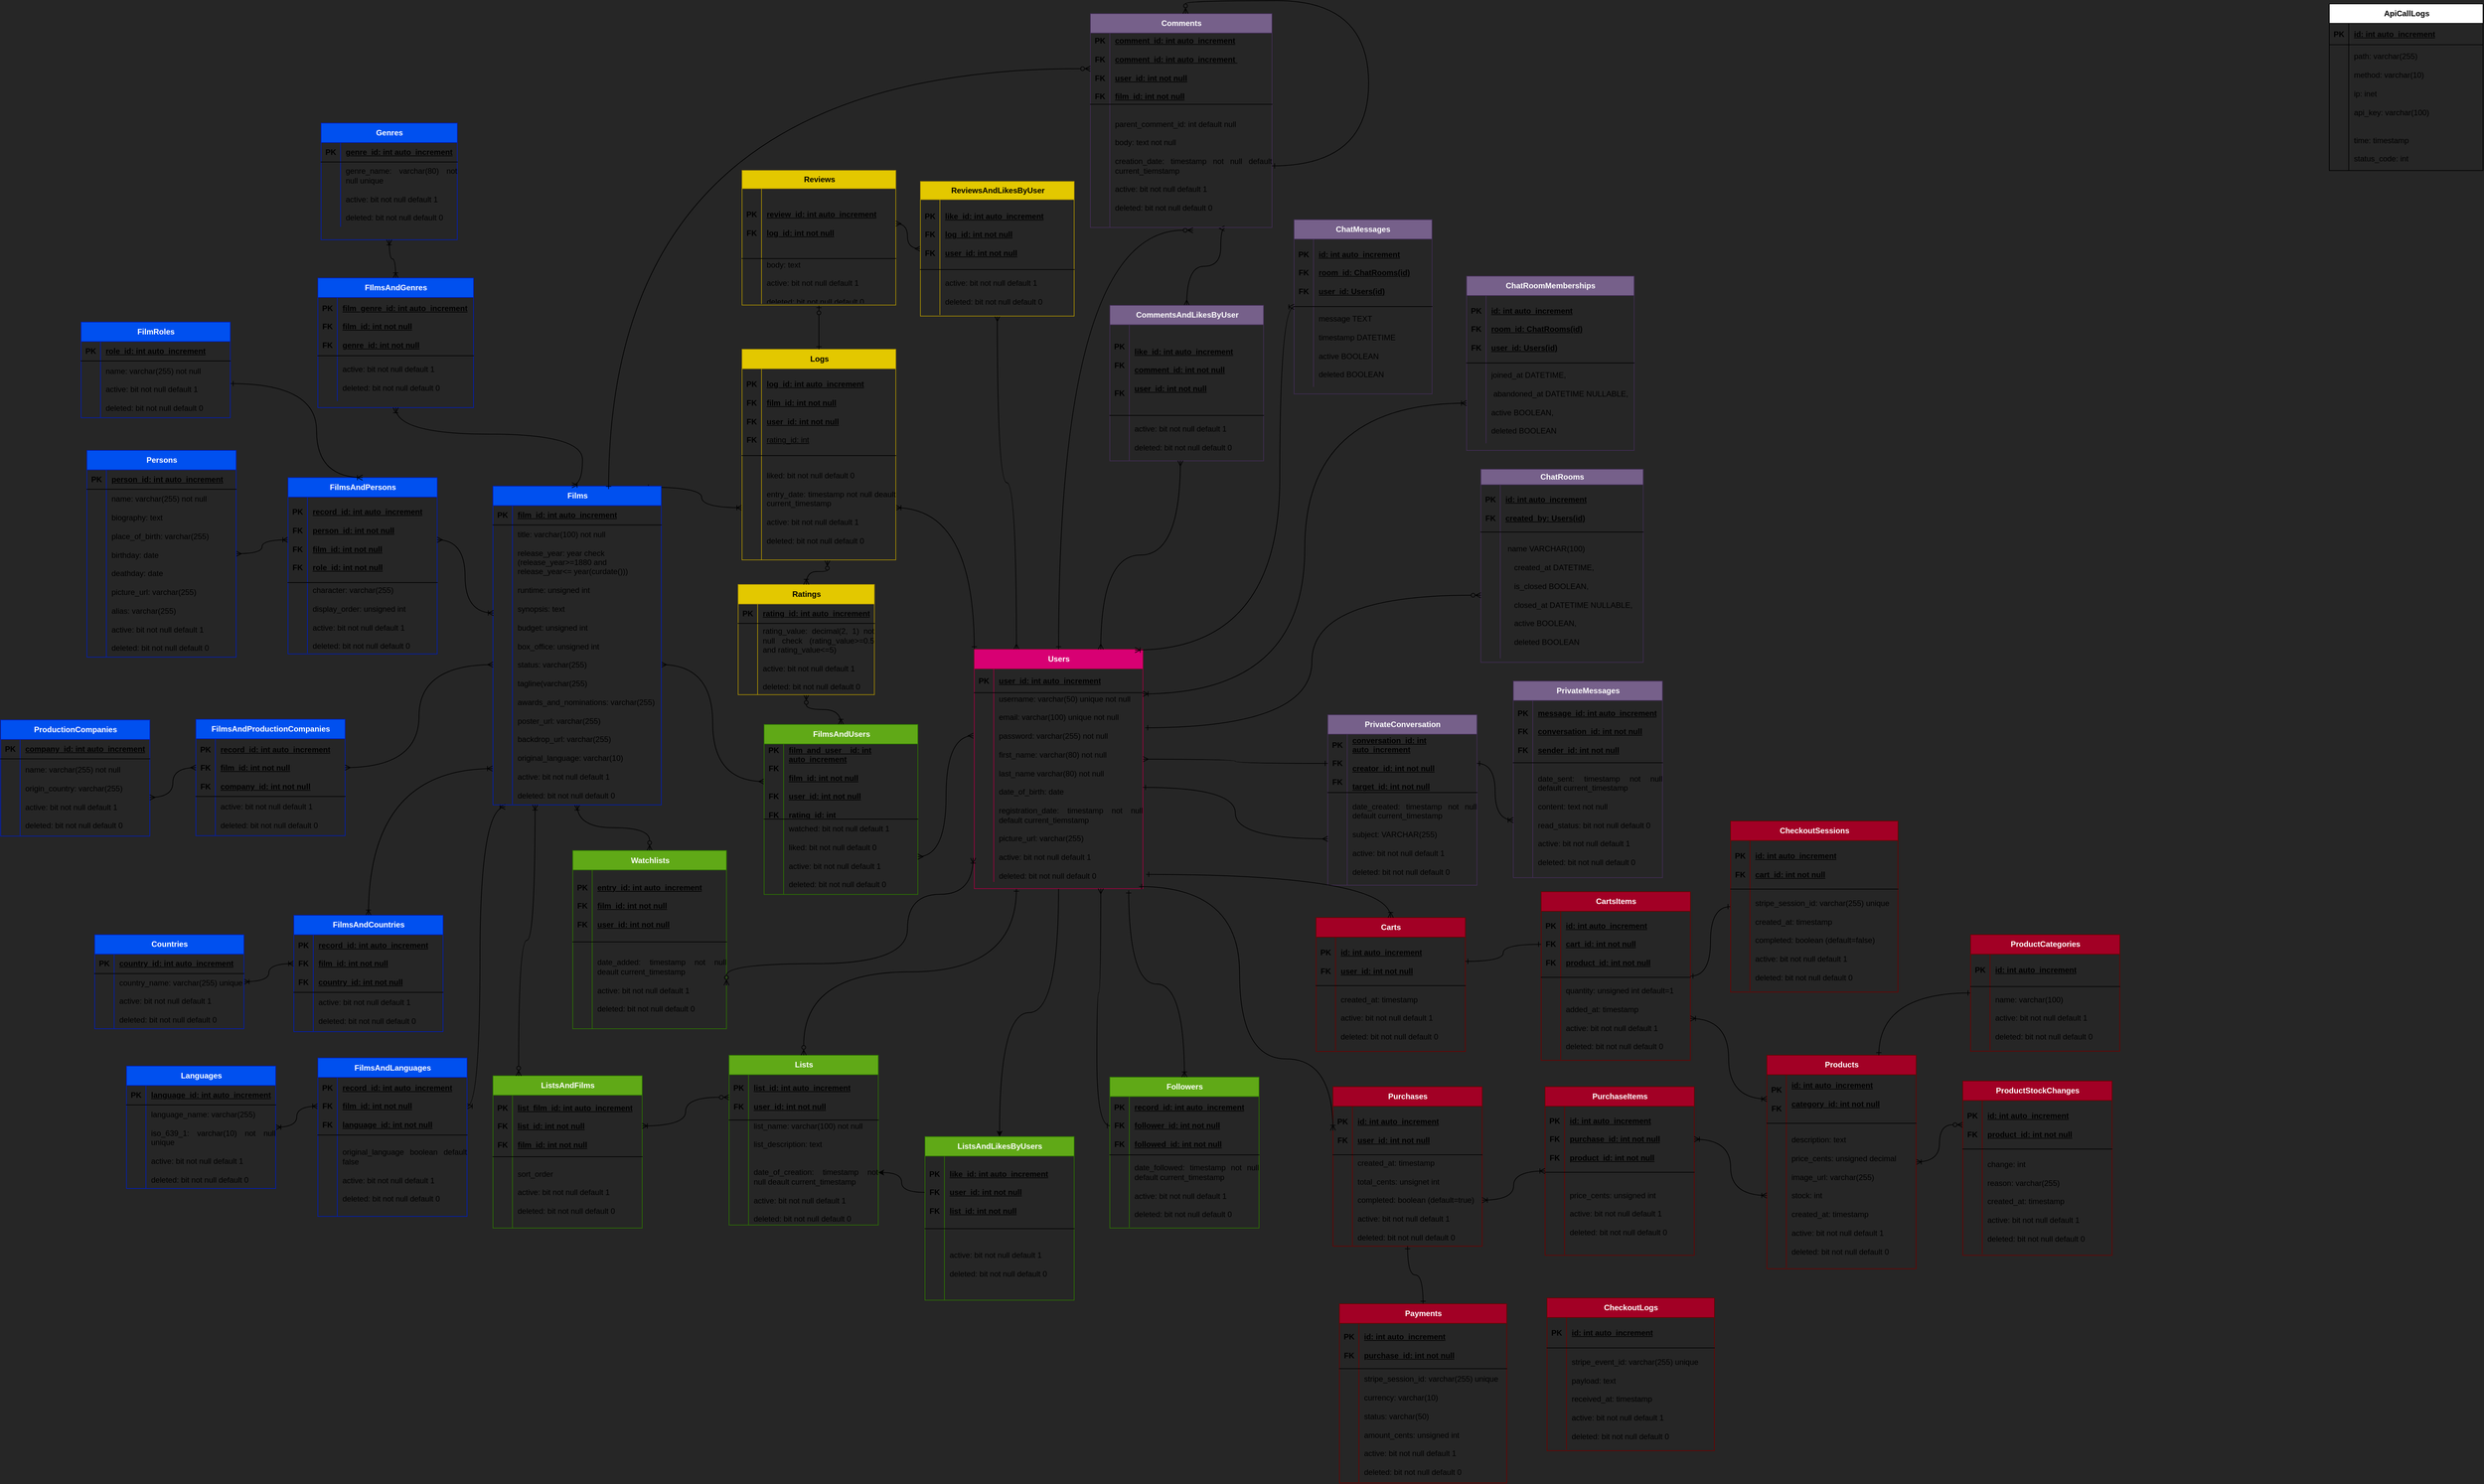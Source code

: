<mxfile version="22.1.21" type="device">
  <diagram id="R2lEEEUBdFMjLlhIrx00" name="Page-1">
    <mxGraphModel dx="3103" dy="1920" grid="0" gridSize="10" guides="1" tooltips="1" connect="1" arrows="1" fold="1" page="1" pageScale="1" pageWidth="850" pageHeight="1100" background="#262626" math="0" shadow="0" extFonts="Permanent Marker^https://fonts.googleapis.com/css?family=Permanent+Marker">
      <root>
        <mxCell id="0" />
        <mxCell id="1" parent="0" />
        <mxCell id="i_u9Ulbk1Ha4xllaxans-170" style="edgeStyle=orthogonalEdgeStyle;rounded=0;orthogonalLoop=1;jettySize=auto;html=1;entryX=0;entryY=0.5;entryDx=0;entryDy=0;exitX=1;exitY=0.5;exitDx=0;exitDy=0;curved=1;endArrow=ERmany;endFill=0;startArrow=ERmany;startFill=0;" parent="1" source="i_u9Ulbk1Ha4xllaxans-5" target="i_u9Ulbk1Ha4xllaxans-164" edge="1">
          <mxGeometry relative="1" as="geometry" />
        </mxCell>
        <mxCell id="i_u9Ulbk1Ha4xllaxans-217" style="edgeStyle=orthogonalEdgeStyle;rounded=0;orthogonalLoop=1;jettySize=auto;html=1;entryX=0;entryY=0.5;entryDx=0;entryDy=0;exitX=0.908;exitY=0.003;exitDx=0;exitDy=0;exitPerimeter=0;curved=1;startArrow=ERone;startFill=0;endArrow=ERoneToMany;endFill=0;" parent="1" source="i_u9Ulbk1Ha4xllaxans-1" target="i_u9Ulbk1Ha4xllaxans-192" edge="1">
          <mxGeometry relative="1" as="geometry" />
        </mxCell>
        <mxCell id="i_u9Ulbk1Ha4xllaxans-238" style="edgeStyle=orthogonalEdgeStyle;shape=connector;curved=1;rounded=0;orthogonalLoop=1;jettySize=auto;html=1;labelBackgroundColor=default;strokeColor=default;align=center;verticalAlign=middle;fontFamily=Helvetica;fontSize=11;fontColor=default;startArrow=ERoneToMany;startFill=0;endArrow=ERzeroToMany;endFill=0;" parent="1" source="i_u9Ulbk1Ha4xllaxans-1" target="i_u9Ulbk1Ha4xllaxans-230" edge="1">
          <mxGeometry relative="1" as="geometry" />
        </mxCell>
        <mxCell id="i_u9Ulbk1Ha4xllaxans-267" style="edgeStyle=orthogonalEdgeStyle;shape=connector;curved=1;rounded=0;orthogonalLoop=1;jettySize=auto;html=1;labelBackgroundColor=default;strokeColor=default;align=center;verticalAlign=middle;fontFamily=Helvetica;fontSize=11;fontColor=default;startArrow=ERoneToMany;startFill=0;endArrow=ERoneToMany;endFill=0;exitX=-0.002;exitY=0.872;exitDx=0;exitDy=0;exitPerimeter=0;" parent="1" source="i_u9Ulbk1Ha4xllaxans-5" target="i_u9Ulbk1Ha4xllaxans-253" edge="1">
          <mxGeometry relative="1" as="geometry" />
        </mxCell>
        <mxCell id="i_u9Ulbk1Ha4xllaxans-268" style="edgeStyle=orthogonalEdgeStyle;shape=connector;curved=1;rounded=0;orthogonalLoop=1;jettySize=auto;html=1;entryX=1;entryY=0.5;entryDx=0;entryDy=0;labelBackgroundColor=default;strokeColor=default;align=center;verticalAlign=middle;fontFamily=Helvetica;fontSize=11;fontColor=default;startArrow=ERoneToMany;startFill=0;endArrow=ERoneToMany;endFill=0;exitX=0.073;exitY=1.009;exitDx=0;exitDy=0;exitPerimeter=0;" parent="1" source="i_u9Ulbk1Ha4xllaxans-5" target="i_u9Ulbk1Ha4xllaxans-261" edge="1">
          <mxGeometry relative="1" as="geometry">
            <mxPoint x="-531" y="315" as="sourcePoint" />
          </mxGeometry>
        </mxCell>
        <mxCell id="i_u9Ulbk1Ha4xllaxans-1" value="Films" style="shape=table;startSize=30;container=1;collapsible=1;childLayout=tableLayout;fixedRows=1;rowLines=0;fontStyle=1;align=center;resizeLast=1;html=1;fillColor=#0050ef;strokeColor=#001DBC;fontColor=#ffffff;" parent="1" vertex="1">
          <mxGeometry x="-571" y="-62.86" width="259.5" height="491.864" as="geometry" />
        </mxCell>
        <mxCell id="i_u9Ulbk1Ha4xllaxans-2" value="" style="shape=tableRow;horizontal=0;startSize=0;swimlaneHead=0;swimlaneBody=0;fillColor=none;collapsible=0;dropTarget=0;points=[[0,0.5],[1,0.5]];portConstraint=eastwest;top=0;left=0;right=0;bottom=1;" parent="i_u9Ulbk1Ha4xllaxans-1" vertex="1">
          <mxGeometry y="30" width="259.5" height="30" as="geometry" />
        </mxCell>
        <mxCell id="i_u9Ulbk1Ha4xllaxans-3" value="PK" style="shape=partialRectangle;connectable=0;fillColor=none;top=0;left=0;bottom=0;right=0;fontStyle=1;overflow=hidden;whiteSpace=wrap;html=1;" parent="i_u9Ulbk1Ha4xllaxans-2" vertex="1">
          <mxGeometry width="30" height="30" as="geometry">
            <mxRectangle width="30" height="30" as="alternateBounds" />
          </mxGeometry>
        </mxCell>
        <mxCell id="i_u9Ulbk1Ha4xllaxans-4" value="film_id: int auto_increment" style="shape=partialRectangle;connectable=0;fillColor=none;top=0;left=0;bottom=0;right=0;align=left;spacingLeft=6;fontStyle=5;overflow=hidden;whiteSpace=wrap;html=1;" parent="i_u9Ulbk1Ha4xllaxans-2" vertex="1">
          <mxGeometry x="30" width="229.5" height="30" as="geometry">
            <mxRectangle width="229.5" height="30" as="alternateBounds" />
          </mxGeometry>
        </mxCell>
        <mxCell id="i_u9Ulbk1Ha4xllaxans-5" value="" style="shape=tableRow;horizontal=0;startSize=0;swimlaneHead=0;swimlaneBody=0;fillColor=none;collapsible=0;dropTarget=0;points=[[0,0.5],[1,0.5]];portConstraint=eastwest;top=0;left=0;right=0;bottom=0;" parent="i_u9Ulbk1Ha4xllaxans-1" vertex="1">
          <mxGeometry y="60" width="259.5" height="431" as="geometry" />
        </mxCell>
        <mxCell id="i_u9Ulbk1Ha4xllaxans-6" value="" style="shape=partialRectangle;connectable=0;fillColor=none;top=0;left=0;bottom=0;right=0;editable=1;overflow=hidden;whiteSpace=wrap;html=1;" parent="i_u9Ulbk1Ha4xllaxans-5" vertex="1">
          <mxGeometry width="30" height="431" as="geometry">
            <mxRectangle width="30" height="431" as="alternateBounds" />
          </mxGeometry>
        </mxCell>
        <mxCell id="i_u9Ulbk1Ha4xllaxans-7" value="&lt;div style=&quot;text-align: justify;&quot;&gt;&lt;span style=&quot;background-color: initial;&quot;&gt;title: varchar(100) not null&lt;/span&gt;&lt;/div&gt;&lt;div style=&quot;text-align: justify;&quot;&gt;&lt;span style=&quot;background-color: initial;&quot;&gt;&lt;br&gt;&lt;/span&gt;&lt;/div&gt;&lt;div style=&quot;&quot;&gt;&lt;span style=&quot;background-color: initial;&quot;&gt;release_year: year check (release_year&amp;gt;=1880 and release_year&amp;lt;= year(curdate()))&lt;/span&gt;&lt;/div&gt;&lt;div style=&quot;text-align: justify;&quot;&gt;&lt;span style=&quot;background-color: initial;&quot;&gt;&lt;br&gt;&lt;/span&gt;&lt;/div&gt;&lt;div style=&quot;text-align: justify;&quot;&gt;&lt;span style=&quot;background-color: initial;&quot;&gt;runtime: unsigned int&lt;/span&gt;&lt;/div&gt;&lt;div style=&quot;text-align: justify;&quot;&gt;&lt;br&gt;&lt;/div&gt;&lt;div style=&quot;text-align: justify;&quot;&gt;synopsis: text&lt;/div&gt;&lt;div style=&quot;text-align: justify;&quot;&gt;&lt;br&gt;&lt;/div&gt;&lt;div style=&quot;text-align: justify;&quot;&gt;budget: unsigned int&lt;/div&gt;&lt;div style=&quot;text-align: justify;&quot;&gt;&lt;br&gt;&lt;/div&gt;&lt;div style=&quot;text-align: justify;&quot;&gt;box_office: unsigned int&lt;/div&gt;&lt;div style=&quot;text-align: justify;&quot;&gt;&lt;br&gt;&lt;/div&gt;&lt;div style=&quot;text-align: justify;&quot;&gt;status: varchar(255)&lt;/div&gt;&lt;div style=&quot;text-align: justify;&quot;&gt;&lt;br&gt;&lt;/div&gt;&lt;div style=&quot;text-align: justify;&quot;&gt;tagline(varchar(255)&lt;/div&gt;&lt;div style=&quot;text-align: justify;&quot;&gt;&lt;br&gt;&lt;/div&gt;&lt;div style=&quot;text-align: justify;&quot;&gt;awards_and_nominations: varchar(255)&lt;/div&gt;&lt;div style=&quot;text-align: justify;&quot;&gt;&lt;br&gt;&lt;/div&gt;&lt;div style=&quot;text-align: justify;&quot;&gt;&lt;div&gt;poster_url: varchar(255)&lt;/div&gt;&lt;div&gt;&lt;br&gt;&lt;/div&gt;&lt;div&gt;&lt;div&gt;backdrop_url: varchar(255)&lt;/div&gt;&lt;/div&gt;&lt;div&gt;&lt;br&gt;&lt;/div&gt;&lt;div&gt;original_language: varchar(10)&lt;/div&gt;&lt;div&gt;&lt;br&gt;&lt;/div&gt;&lt;/div&gt;&lt;div style=&quot;text-align: justify;&quot;&gt;active: bit not null default 1&lt;/div&gt;&lt;div style=&quot;text-align: justify;&quot;&gt;&lt;br&gt;&lt;/div&gt;&lt;div style=&quot;text-align: justify;&quot;&gt;deleted: bit not null default 0&lt;/div&gt;" style="shape=partialRectangle;connectable=0;fillColor=none;top=0;left=0;bottom=0;right=0;align=left;spacingLeft=6;overflow=hidden;whiteSpace=wrap;html=1;" parent="i_u9Ulbk1Ha4xllaxans-5" vertex="1">
          <mxGeometry x="30" width="229.5" height="431" as="geometry">
            <mxRectangle width="229.5" height="431" as="alternateBounds" />
          </mxGeometry>
        </mxCell>
        <mxCell id="i_u9Ulbk1Ha4xllaxans-33" value="Genres" style="shape=table;startSize=30;container=1;collapsible=1;childLayout=tableLayout;fixedRows=1;rowLines=0;fontStyle=1;align=center;resizeLast=1;html=1;fillColor=#0050ef;fontColor=#ffffff;strokeColor=#001DBC;" parent="1" vertex="1">
          <mxGeometry x="-836" y="-623" width="210" height="180" as="geometry" />
        </mxCell>
        <mxCell id="i_u9Ulbk1Ha4xllaxans-34" value="" style="shape=tableRow;horizontal=0;startSize=0;swimlaneHead=0;swimlaneBody=0;fillColor=none;collapsible=0;dropTarget=0;points=[[0,0.5],[1,0.5]];portConstraint=eastwest;top=0;left=0;right=0;bottom=1;" parent="i_u9Ulbk1Ha4xllaxans-33" vertex="1">
          <mxGeometry y="30" width="210" height="30" as="geometry" />
        </mxCell>
        <mxCell id="i_u9Ulbk1Ha4xllaxans-35" value="PK" style="shape=partialRectangle;connectable=0;fillColor=none;top=0;left=0;bottom=0;right=0;fontStyle=1;overflow=hidden;whiteSpace=wrap;html=1;" parent="i_u9Ulbk1Ha4xllaxans-34" vertex="1">
          <mxGeometry width="30" height="30" as="geometry">
            <mxRectangle width="30" height="30" as="alternateBounds" />
          </mxGeometry>
        </mxCell>
        <mxCell id="i_u9Ulbk1Ha4xllaxans-36" value="genre_id: int auto_increment" style="shape=partialRectangle;connectable=0;fillColor=none;top=0;left=0;bottom=0;right=0;align=left;spacingLeft=6;fontStyle=5;overflow=hidden;whiteSpace=wrap;html=1;" parent="i_u9Ulbk1Ha4xllaxans-34" vertex="1">
          <mxGeometry x="30" width="180" height="30" as="geometry">
            <mxRectangle width="180" height="30" as="alternateBounds" />
          </mxGeometry>
        </mxCell>
        <mxCell id="i_u9Ulbk1Ha4xllaxans-37" value="" style="shape=tableRow;horizontal=0;startSize=0;swimlaneHead=0;swimlaneBody=0;fillColor=none;collapsible=0;dropTarget=0;points=[[0,0.5],[1,0.5]];portConstraint=eastwest;top=0;left=0;right=0;bottom=0;" parent="i_u9Ulbk1Ha4xllaxans-33" vertex="1">
          <mxGeometry y="60" width="210" height="100" as="geometry" />
        </mxCell>
        <mxCell id="i_u9Ulbk1Ha4xllaxans-38" value="" style="shape=partialRectangle;connectable=0;fillColor=none;top=0;left=0;bottom=0;right=0;editable=1;overflow=hidden;whiteSpace=wrap;html=1;" parent="i_u9Ulbk1Ha4xllaxans-37" vertex="1">
          <mxGeometry width="30" height="100" as="geometry">
            <mxRectangle width="30" height="100" as="alternateBounds" />
          </mxGeometry>
        </mxCell>
        <mxCell id="i_u9Ulbk1Ha4xllaxans-39" value="&lt;div style=&quot;text-align: justify;&quot;&gt;&lt;span style=&quot;background-color: initial;&quot;&gt;genre_name: varchar(80) not null unique&lt;/span&gt;&lt;/div&gt;&lt;div style=&quot;text-align: justify;&quot;&gt;&lt;div&gt;&lt;br&gt;&lt;/div&gt;&lt;/div&gt;&lt;div style=&quot;text-align: justify;&quot;&gt;active: bit not null default 1&lt;/div&gt;&lt;div style=&quot;text-align: justify;&quot;&gt;&lt;br&gt;&lt;/div&gt;&lt;div style=&quot;text-align: justify;&quot;&gt;deleted: bit not null default 0&lt;/div&gt;" style="shape=partialRectangle;connectable=0;fillColor=none;top=0;left=0;bottom=0;right=0;align=left;spacingLeft=6;overflow=hidden;whiteSpace=wrap;html=1;" parent="i_u9Ulbk1Ha4xllaxans-37" vertex="1">
          <mxGeometry x="30" width="180" height="100" as="geometry">
            <mxRectangle width="180" height="100" as="alternateBounds" />
          </mxGeometry>
        </mxCell>
        <mxCell id="i_u9Ulbk1Ha4xllaxans-40" style="edgeStyle=orthogonalEdgeStyle;rounded=0;orthogonalLoop=1;jettySize=auto;html=1;entryX=0.5;entryY=1;entryDx=0;entryDy=0;startArrow=ERoneToMany;startFill=0;endArrow=ERoneToMany;endFill=0;curved=1;" parent="1" source="i_u9Ulbk1Ha4xllaxans-41" target="i_u9Ulbk1Ha4xllaxans-33" edge="1">
          <mxGeometry relative="1" as="geometry">
            <mxPoint x="-425" y="-250" as="targetPoint" />
          </mxGeometry>
        </mxCell>
        <mxCell id="i_u9Ulbk1Ha4xllaxans-41" value="FIlmsAndGenres" style="shape=table;startSize=30;container=1;collapsible=1;childLayout=tableLayout;fixedRows=1;rowLines=0;fontStyle=1;align=center;resizeLast=1;html=1;fillColor=#0050ef;fontColor=#ffffff;strokeColor=#001DBC;" parent="1" vertex="1">
          <mxGeometry x="-841" y="-384" width="240" height="200" as="geometry" />
        </mxCell>
        <mxCell id="i_u9Ulbk1Ha4xllaxans-42" value="" style="shape=tableRow;horizontal=0;startSize=0;swimlaneHead=0;swimlaneBody=0;fillColor=none;collapsible=0;dropTarget=0;points=[[0,0.5],[1,0.5]];portConstraint=eastwest;top=0;left=0;right=0;bottom=1;" parent="i_u9Ulbk1Ha4xllaxans-41" vertex="1">
          <mxGeometry y="30" width="240" height="90" as="geometry" />
        </mxCell>
        <mxCell id="i_u9Ulbk1Ha4xllaxans-43" value="PK&lt;br&gt;&lt;br&gt;FK&lt;br&gt;&lt;br&gt;FK" style="shape=partialRectangle;connectable=0;fillColor=none;top=0;left=0;bottom=0;right=0;fontStyle=1;overflow=hidden;whiteSpace=wrap;html=1;" parent="i_u9Ulbk1Ha4xllaxans-42" vertex="1">
          <mxGeometry width="30" height="90" as="geometry">
            <mxRectangle width="30" height="90" as="alternateBounds" />
          </mxGeometry>
        </mxCell>
        <mxCell id="i_u9Ulbk1Ha4xllaxans-44" value="film_genre_id: int auto_increment&lt;br&gt;&lt;br&gt;film_id: int not null&lt;br&gt;&lt;br&gt;genre_id: int not null" style="shape=partialRectangle;connectable=0;fillColor=none;top=0;left=0;bottom=0;right=0;align=left;spacingLeft=6;fontStyle=5;overflow=hidden;whiteSpace=wrap;html=1;" parent="i_u9Ulbk1Ha4xllaxans-42" vertex="1">
          <mxGeometry x="30" width="210" height="90" as="geometry">
            <mxRectangle width="210" height="90" as="alternateBounds" />
          </mxGeometry>
        </mxCell>
        <mxCell id="i_u9Ulbk1Ha4xllaxans-45" value="" style="shape=tableRow;horizontal=0;startSize=0;swimlaneHead=0;swimlaneBody=0;fillColor=none;collapsible=0;dropTarget=0;points=[[0,0.5],[1,0.5]];portConstraint=eastwest;top=0;left=0;right=0;bottom=0;" parent="i_u9Ulbk1Ha4xllaxans-41" vertex="1">
          <mxGeometry y="120" width="240" height="70" as="geometry" />
        </mxCell>
        <mxCell id="i_u9Ulbk1Ha4xllaxans-46" value="" style="shape=partialRectangle;connectable=0;fillColor=none;top=0;left=0;bottom=0;right=0;editable=1;overflow=hidden;whiteSpace=wrap;html=1;" parent="i_u9Ulbk1Ha4xllaxans-45" vertex="1">
          <mxGeometry width="30" height="70" as="geometry">
            <mxRectangle width="30" height="70" as="alternateBounds" />
          </mxGeometry>
        </mxCell>
        <mxCell id="i_u9Ulbk1Ha4xllaxans-47" value="&lt;div style=&quot;text-align: justify;&quot;&gt;&lt;span style=&quot;background-color: initial;&quot;&gt;active: bit not null default 1&lt;/span&gt;&lt;br&gt;&lt;/div&gt;&lt;div style=&quot;text-align: justify;&quot;&gt;&lt;div&gt;&lt;br&gt;&lt;/div&gt;&lt;div&gt;deleted: bit not null default 0&lt;/div&gt;&lt;/div&gt;" style="shape=partialRectangle;connectable=0;fillColor=none;top=0;left=0;bottom=0;right=0;align=left;spacingLeft=6;overflow=hidden;whiteSpace=wrap;html=1;" parent="i_u9Ulbk1Ha4xllaxans-45" vertex="1">
          <mxGeometry x="30" width="210" height="70" as="geometry">
            <mxRectangle width="210" height="70" as="alternateBounds" />
          </mxGeometry>
        </mxCell>
        <mxCell id="i_u9Ulbk1Ha4xllaxans-48" style="edgeStyle=orthogonalEdgeStyle;rounded=0;orthogonalLoop=1;jettySize=auto;html=1;entryX=0.5;entryY=1;entryDx=0;entryDy=0;curved=1;startArrow=ERoneToMany;startFill=0;endArrow=ERoneToMany;endFill=0;exitX=0.469;exitY=-0.003;exitDx=0;exitDy=0;exitPerimeter=0;" parent="1" source="i_u9Ulbk1Ha4xllaxans-1" target="i_u9Ulbk1Ha4xllaxans-41" edge="1">
          <mxGeometry relative="1" as="geometry">
            <mxPoint x="-615" y="725" as="sourcePoint" />
            <mxPoint x="-710" y="640" as="targetPoint" />
            <Array as="points">
              <mxPoint x="-433" y="-143" />
              <mxPoint x="-721" y="-143" />
            </Array>
          </mxGeometry>
        </mxCell>
        <mxCell id="i_u9Ulbk1Ha4xllaxans-179" style="edgeStyle=orthogonalEdgeStyle;rounded=0;orthogonalLoop=1;jettySize=auto;html=1;entryX=0.5;entryY=0;entryDx=0;entryDy=0;exitX=0.739;exitY=1.008;exitDx=0;exitDy=0;exitPerimeter=0;curved=1;startArrow=ERmany;startFill=0;endArrow=ERmany;endFill=0;" parent="1" source="i_u9Ulbk1Ha4xllaxans-98" target="i_u9Ulbk1Ha4xllaxans-172" edge="1">
          <mxGeometry relative="1" as="geometry">
            <Array as="points">
              <mxPoint x="551" y="-460" />
              <mxPoint x="551" y="-402" />
              <mxPoint x="499" y="-402" />
            </Array>
          </mxGeometry>
        </mxCell>
        <mxCell id="i_u9Ulbk1Ha4xllaxans-94" value="Comments" style="shape=table;startSize=30;container=1;collapsible=1;childLayout=tableLayout;fixedRows=1;rowLines=0;fontStyle=1;align=center;resizeLast=1;html=1;fillColor=#76608a;fontColor=#ffffff;strokeColor=#432D57;" parent="1" vertex="1">
          <mxGeometry x="350" y="-792" width="280" height="330.0" as="geometry" />
        </mxCell>
        <mxCell id="i_u9Ulbk1Ha4xllaxans-95" value="" style="shape=tableRow;horizontal=0;startSize=0;swimlaneHead=0;swimlaneBody=0;fillColor=none;collapsible=0;dropTarget=0;points=[[0,0.5],[1,0.5]];portConstraint=eastwest;top=0;left=0;right=0;bottom=1;" parent="i_u9Ulbk1Ha4xllaxans-94" vertex="1">
          <mxGeometry y="30" width="280" height="110" as="geometry" />
        </mxCell>
        <mxCell id="i_u9Ulbk1Ha4xllaxans-96" value="PK&lt;br&gt;&lt;br&gt;FK&lt;br&gt;&lt;br&gt;FK&lt;br&gt;&lt;br&gt;FK" style="shape=partialRectangle;connectable=0;fillColor=none;top=0;left=0;bottom=0;right=0;fontStyle=1;overflow=hidden;whiteSpace=wrap;html=1;" parent="i_u9Ulbk1Ha4xllaxans-95" vertex="1">
          <mxGeometry width="30" height="110" as="geometry">
            <mxRectangle width="30" height="110" as="alternateBounds" />
          </mxGeometry>
        </mxCell>
        <mxCell id="i_u9Ulbk1Ha4xllaxans-97" value="comment_id: int auto_increment&lt;br&gt;&lt;br&gt;comment_id: int auto_increment&amp;nbsp;&lt;br&gt;&lt;br&gt;user_id: int not null&lt;br&gt;&lt;br&gt;film_id: int not null" style="shape=partialRectangle;connectable=0;fillColor=none;top=0;left=0;bottom=0;right=0;align=left;spacingLeft=6;fontStyle=5;overflow=hidden;whiteSpace=wrap;html=1;" parent="i_u9Ulbk1Ha4xllaxans-95" vertex="1">
          <mxGeometry x="30" width="250" height="110" as="geometry">
            <mxRectangle width="250" height="110" as="alternateBounds" />
          </mxGeometry>
        </mxCell>
        <mxCell id="i_u9Ulbk1Ha4xllaxans-98" value="" style="shape=tableRow;horizontal=0;startSize=0;swimlaneHead=0;swimlaneBody=0;fillColor=none;collapsible=0;dropTarget=0;points=[[0,0.5],[1,0.5]];portConstraint=eastwest;top=0;left=0;right=0;bottom=0;" parent="i_u9Ulbk1Ha4xllaxans-94" vertex="1">
          <mxGeometry y="140" width="280" height="190" as="geometry" />
        </mxCell>
        <mxCell id="i_u9Ulbk1Ha4xllaxans-99" value="" style="shape=partialRectangle;connectable=0;fillColor=none;top=0;left=0;bottom=0;right=0;editable=1;overflow=hidden;whiteSpace=wrap;html=1;" parent="i_u9Ulbk1Ha4xllaxans-98" vertex="1">
          <mxGeometry width="30" height="190" as="geometry">
            <mxRectangle width="30" height="190" as="alternateBounds" />
          </mxGeometry>
        </mxCell>
        <mxCell id="i_u9Ulbk1Ha4xllaxans-100" value="&lt;div style=&quot;text-align: justify;&quot;&gt;&lt;span style=&quot;background-color: initial;&quot;&gt;parent_comment_id: int default null&lt;/span&gt;&lt;/div&gt;&lt;div style=&quot;&quot;&gt;&lt;div&gt;&lt;br&gt;&lt;/div&gt;&lt;/div&gt;&lt;div style=&quot;text-align: justify;&quot;&gt;&lt;div&gt;body: text not null&lt;/div&gt;&lt;div&gt;&lt;br&gt;&lt;/div&gt;&lt;div&gt;creation_date: timestamp not null default current_tiemstamp&lt;/div&gt;&lt;div&gt;&lt;br&gt;&lt;/div&gt;&lt;/div&gt;&lt;div style=&quot;text-align: justify;&quot;&gt;active: bit not null default 1&lt;/div&gt;&lt;div style=&quot;text-align: justify;&quot;&gt;&lt;br&gt;&lt;/div&gt;&lt;div style=&quot;text-align: justify;&quot;&gt;deleted: bit not null default 0&lt;/div&gt;" style="shape=partialRectangle;connectable=0;fillColor=none;top=0;left=0;bottom=0;right=0;align=left;spacingLeft=6;overflow=hidden;whiteSpace=wrap;html=1;" parent="i_u9Ulbk1Ha4xllaxans-98" vertex="1">
          <mxGeometry x="30" width="250" height="190" as="geometry">
            <mxRectangle width="250" height="190" as="alternateBounds" />
          </mxGeometry>
        </mxCell>
        <mxCell id="i_u9Ulbk1Ha4xllaxans-321" style="edgeStyle=orthogonalEdgeStyle;shape=connector;curved=1;rounded=0;orthogonalLoop=1;jettySize=auto;html=1;labelBackgroundColor=default;strokeColor=default;align=center;verticalAlign=middle;fontFamily=Helvetica;fontSize=11;fontColor=default;startArrow=ERone;startFill=0;endArrow=ERzeroToMany;endFill=0;entryX=0.524;entryY=0;entryDx=0;entryDy=0;entryPerimeter=0;exitX=1;exitY=0.5;exitDx=0;exitDy=0;" parent="i_u9Ulbk1Ha4xllaxans-94" source="i_u9Ulbk1Ha4xllaxans-98" target="i_u9Ulbk1Ha4xllaxans-94" edge="1">
          <mxGeometry relative="1" as="geometry">
            <mxPoint x="375" y="-123" as="targetPoint" />
            <mxPoint x="424" y="50" as="sourcePoint" />
            <Array as="points">
              <mxPoint x="429" y="235" />
              <mxPoint x="429" y="-20" />
              <mxPoint x="147" y="-20" />
            </Array>
          </mxGeometry>
        </mxCell>
        <mxCell id="i_u9Ulbk1Ha4xllaxans-102" style="edgeStyle=orthogonalEdgeStyle;rounded=0;orthogonalLoop=1;jettySize=auto;html=1;entryX=0;entryY=0.5;entryDx=0;entryDy=0;startArrow=ERone;startFill=0;endArrow=ERzeroToMany;endFill=0;curved=1;exitX=0.687;exitY=0.009;exitDx=0;exitDy=0;exitPerimeter=0;" parent="1" source="i_u9Ulbk1Ha4xllaxans-1" target="i_u9Ulbk1Ha4xllaxans-95" edge="1">
          <mxGeometry relative="1" as="geometry">
            <mxPoint x="-264" y="-604.952" as="sourcePoint" />
          </mxGeometry>
        </mxCell>
        <mxCell id="i_u9Ulbk1Ha4xllaxans-103" value="ListsAndFilms" style="shape=table;startSize=30;container=1;collapsible=1;childLayout=tableLayout;fixedRows=1;rowLines=0;fontStyle=1;align=center;resizeLast=1;html=1;fillColor=#60a917;fontColor=#ffffff;strokeColor=#2D7600;" parent="1" vertex="1">
          <mxGeometry x="-571" y="847" width="230" height="235" as="geometry" />
        </mxCell>
        <mxCell id="i_u9Ulbk1Ha4xllaxans-104" value="" style="shape=tableRow;horizontal=0;startSize=0;swimlaneHead=0;swimlaneBody=0;fillColor=none;collapsible=0;dropTarget=0;points=[[0,0.5],[1,0.5]];portConstraint=eastwest;top=0;left=0;right=0;bottom=1;" parent="i_u9Ulbk1Ha4xllaxans-103" vertex="1">
          <mxGeometry y="30" width="230" height="95" as="geometry" />
        </mxCell>
        <mxCell id="i_u9Ulbk1Ha4xllaxans-105" value="PK&lt;br&gt;&lt;br&gt;FK&lt;br&gt;&lt;br&gt;FK" style="shape=partialRectangle;connectable=0;fillColor=none;top=0;left=0;bottom=0;right=0;fontStyle=1;overflow=hidden;whiteSpace=wrap;html=1;" parent="i_u9Ulbk1Ha4xllaxans-104" vertex="1">
          <mxGeometry width="30" height="95" as="geometry">
            <mxRectangle width="30" height="95" as="alternateBounds" />
          </mxGeometry>
        </mxCell>
        <mxCell id="i_u9Ulbk1Ha4xllaxans-106" value="list_film_id: int auto_increment&lt;br&gt;&lt;br&gt;list_id: int not null&lt;br&gt;&lt;br&gt;film_id: int not null" style="shape=partialRectangle;connectable=0;fillColor=none;top=0;left=0;bottom=0;right=0;align=left;spacingLeft=6;fontStyle=5;overflow=hidden;whiteSpace=wrap;html=1;" parent="i_u9Ulbk1Ha4xllaxans-104" vertex="1">
          <mxGeometry x="30" width="200" height="95" as="geometry">
            <mxRectangle width="200" height="95" as="alternateBounds" />
          </mxGeometry>
        </mxCell>
        <mxCell id="i_u9Ulbk1Ha4xllaxans-107" value="" style="shape=tableRow;horizontal=0;startSize=0;swimlaneHead=0;swimlaneBody=0;fillColor=none;collapsible=0;dropTarget=0;points=[[0,0.5],[1,0.5]];portConstraint=eastwest;top=0;left=0;right=0;bottom=0;" parent="i_u9Ulbk1Ha4xllaxans-103" vertex="1">
          <mxGeometry y="125" width="230" height="110" as="geometry" />
        </mxCell>
        <mxCell id="i_u9Ulbk1Ha4xllaxans-108" value="" style="shape=partialRectangle;connectable=0;fillColor=none;top=0;left=0;bottom=0;right=0;editable=1;overflow=hidden;whiteSpace=wrap;html=1;" parent="i_u9Ulbk1Ha4xllaxans-107" vertex="1">
          <mxGeometry width="30" height="110" as="geometry">
            <mxRectangle width="30" height="110" as="alternateBounds" />
          </mxGeometry>
        </mxCell>
        <mxCell id="i_u9Ulbk1Ha4xllaxans-109" value="&lt;div style=&quot;text-align: justify;&quot;&gt;sort_order&lt;/div&gt;&lt;div style=&quot;text-align: justify;&quot;&gt;&lt;span style=&quot;background-color: initial;&quot;&gt;&lt;br&gt;&lt;/span&gt;&lt;/div&gt;&lt;div style=&quot;text-align: justify;&quot;&gt;&lt;span style=&quot;background-color: initial;&quot;&gt;active: bit not null default 1&lt;/span&gt;&lt;br&gt;&lt;/div&gt;&lt;div style=&quot;text-align: justify;&quot;&gt;&lt;div&gt;&lt;br&gt;&lt;/div&gt;&lt;div&gt;deleted: bit not null default 0&lt;/div&gt;&lt;/div&gt;" style="shape=partialRectangle;connectable=0;fillColor=none;top=0;left=0;bottom=0;right=0;align=left;spacingLeft=6;overflow=hidden;whiteSpace=wrap;html=1;" parent="i_u9Ulbk1Ha4xllaxans-107" vertex="1">
          <mxGeometry x="30" width="200" height="110" as="geometry">
            <mxRectangle width="200" height="110" as="alternateBounds" />
          </mxGeometry>
        </mxCell>
        <mxCell id="i_u9Ulbk1Ha4xllaxans-125" style="edgeStyle=orthogonalEdgeStyle;rounded=0;orthogonalLoop=1;jettySize=auto;html=1;entryX=0.5;entryY=0;entryDx=0;entryDy=0;curved=1;startArrow=ERzeroToMany;startFill=0;endArrow=ERoneToMany;endFill=0;" parent="1" source="i_u9Ulbk1Ha4xllaxans-117" target="i_u9Ulbk1Ha4xllaxans-163" edge="1">
          <mxGeometry relative="1" as="geometry">
            <mxPoint x="-87" y="415.0" as="targetPoint" />
          </mxGeometry>
        </mxCell>
        <mxCell id="i_u9Ulbk1Ha4xllaxans-117" value="Ratings" style="shape=table;startSize=30;container=1;collapsible=1;childLayout=tableLayout;fixedRows=1;rowLines=0;fontStyle=1;align=center;resizeLast=1;html=1;fillColor=#e3c800;fontColor=#000000;strokeColor=#B09500;" parent="1" vertex="1">
          <mxGeometry x="-193" y="89" width="210" height="170" as="geometry" />
        </mxCell>
        <mxCell id="i_u9Ulbk1Ha4xllaxans-118" value="" style="shape=tableRow;horizontal=0;startSize=0;swimlaneHead=0;swimlaneBody=0;fillColor=none;collapsible=0;dropTarget=0;points=[[0,0.5],[1,0.5]];portConstraint=eastwest;top=0;left=0;right=0;bottom=1;" parent="i_u9Ulbk1Ha4xllaxans-117" vertex="1">
          <mxGeometry y="30" width="210" height="30" as="geometry" />
        </mxCell>
        <mxCell id="i_u9Ulbk1Ha4xllaxans-119" value="PK" style="shape=partialRectangle;connectable=0;fillColor=none;top=0;left=0;bottom=0;right=0;fontStyle=1;overflow=hidden;whiteSpace=wrap;html=1;" parent="i_u9Ulbk1Ha4xllaxans-118" vertex="1">
          <mxGeometry width="30" height="30" as="geometry">
            <mxRectangle width="30" height="30" as="alternateBounds" />
          </mxGeometry>
        </mxCell>
        <mxCell id="i_u9Ulbk1Ha4xllaxans-120" value="rating_id: int auto_increment" style="shape=partialRectangle;connectable=0;fillColor=none;top=0;left=0;bottom=0;right=0;align=left;spacingLeft=6;fontStyle=5;overflow=hidden;whiteSpace=wrap;html=1;" parent="i_u9Ulbk1Ha4xllaxans-118" vertex="1">
          <mxGeometry x="30" width="180" height="30" as="geometry">
            <mxRectangle width="180" height="30" as="alternateBounds" />
          </mxGeometry>
        </mxCell>
        <mxCell id="i_u9Ulbk1Ha4xllaxans-121" value="" style="shape=tableRow;horizontal=0;startSize=0;swimlaneHead=0;swimlaneBody=0;fillColor=none;collapsible=0;dropTarget=0;points=[[0,0.5],[1,0.5]];portConstraint=eastwest;top=0;left=0;right=0;bottom=0;" parent="i_u9Ulbk1Ha4xllaxans-117" vertex="1">
          <mxGeometry y="60" width="210" height="110" as="geometry" />
        </mxCell>
        <mxCell id="i_u9Ulbk1Ha4xllaxans-122" value="" style="shape=partialRectangle;connectable=0;fillColor=none;top=0;left=0;bottom=0;right=0;editable=1;overflow=hidden;whiteSpace=wrap;html=1;" parent="i_u9Ulbk1Ha4xllaxans-121" vertex="1">
          <mxGeometry width="30" height="110" as="geometry">
            <mxRectangle width="30" height="110" as="alternateBounds" />
          </mxGeometry>
        </mxCell>
        <mxCell id="i_u9Ulbk1Ha4xllaxans-123" value="&lt;div style=&quot;text-align: justify;&quot;&gt;rating_value&lt;span style=&quot;background-color: initial;&quot;&gt;: decimal(2, 1) not null check (rating_value&amp;gt;=0.5 and rating_value&amp;lt;=5)&lt;/span&gt;&lt;/div&gt;&lt;div style=&quot;text-align: justify;&quot;&gt;&lt;div&gt;&lt;br&gt;&lt;/div&gt;&lt;/div&gt;&lt;div style=&quot;text-align: justify;&quot;&gt;active: bit not null default 1&lt;/div&gt;&lt;div style=&quot;text-align: justify;&quot;&gt;&lt;br&gt;&lt;/div&gt;&lt;div style=&quot;text-align: justify;&quot;&gt;deleted: bit not null default 0&lt;/div&gt;" style="shape=partialRectangle;connectable=0;fillColor=none;top=0;left=0;bottom=0;right=0;align=left;spacingLeft=6;overflow=hidden;whiteSpace=wrap;html=1;" parent="i_u9Ulbk1Ha4xllaxans-121" vertex="1">
          <mxGeometry x="30" width="180" height="110" as="geometry">
            <mxRectangle width="180" height="110" as="alternateBounds" />
          </mxGeometry>
        </mxCell>
        <mxCell id="i_u9Ulbk1Ha4xllaxans-126" style="edgeStyle=orthogonalEdgeStyle;rounded=0;orthogonalLoop=1;jettySize=auto;html=1;entryX=0.172;entryY=0.001;entryDx=0;entryDy=0;entryPerimeter=0;curved=1;exitX=0.25;exitY=1;exitDx=0;exitDy=0;startArrow=ERoneToMany;startFill=0;endArrow=ERzeroToMany;endFill=0;" parent="1" source="i_u9Ulbk1Ha4xllaxans-1" target="i_u9Ulbk1Ha4xllaxans-103" edge="1">
          <mxGeometry relative="1" as="geometry" />
        </mxCell>
        <mxCell id="i_u9Ulbk1Ha4xllaxans-127" value="Lists" style="shape=table;startSize=30;container=1;collapsible=1;childLayout=tableLayout;fixedRows=1;rowLines=0;fontStyle=1;align=center;resizeLast=1;html=1;fillColor=#60a917;fontColor=#ffffff;strokeColor=#2D7600;" parent="1" vertex="1">
          <mxGeometry x="-207" y="815.33" width="230" height="262" as="geometry" />
        </mxCell>
        <mxCell id="i_u9Ulbk1Ha4xllaxans-128" value="" style="shape=tableRow;horizontal=0;startSize=0;swimlaneHead=0;swimlaneBody=0;fillColor=none;collapsible=0;dropTarget=0;points=[[0,0.5],[1,0.5]];portConstraint=eastwest;top=0;left=0;right=0;bottom=1;" parent="i_u9Ulbk1Ha4xllaxans-127" vertex="1">
          <mxGeometry y="30" width="230" height="70" as="geometry" />
        </mxCell>
        <mxCell id="i_u9Ulbk1Ha4xllaxans-129" value="PK&lt;br&gt;&lt;br&gt;FK" style="shape=partialRectangle;connectable=0;fillColor=none;top=0;left=0;bottom=0;right=0;fontStyle=1;overflow=hidden;whiteSpace=wrap;html=1;" parent="i_u9Ulbk1Ha4xllaxans-128" vertex="1">
          <mxGeometry width="30" height="70" as="geometry">
            <mxRectangle width="30" height="70" as="alternateBounds" />
          </mxGeometry>
        </mxCell>
        <mxCell id="i_u9Ulbk1Ha4xllaxans-130" value="list_id: int auto_increment&lt;br&gt;&lt;br&gt;user_id: int not null" style="shape=partialRectangle;connectable=0;fillColor=none;top=0;left=0;bottom=0;right=0;align=left;spacingLeft=6;fontStyle=5;overflow=hidden;whiteSpace=wrap;html=1;" parent="i_u9Ulbk1Ha4xllaxans-128" vertex="1">
          <mxGeometry x="30" width="200" height="70" as="geometry">
            <mxRectangle width="200" height="70" as="alternateBounds" />
          </mxGeometry>
        </mxCell>
        <mxCell id="i_u9Ulbk1Ha4xllaxans-131" value="" style="shape=tableRow;horizontal=0;startSize=0;swimlaneHead=0;swimlaneBody=0;fillColor=none;collapsible=0;dropTarget=0;points=[[0,0.5],[1,0.5]];portConstraint=eastwest;top=0;left=0;right=0;bottom=0;" parent="i_u9Ulbk1Ha4xllaxans-127" vertex="1">
          <mxGeometry y="100" width="230" height="162" as="geometry" />
        </mxCell>
        <mxCell id="i_u9Ulbk1Ha4xllaxans-132" value="" style="shape=partialRectangle;connectable=0;fillColor=none;top=0;left=0;bottom=0;right=0;editable=1;overflow=hidden;whiteSpace=wrap;html=1;" parent="i_u9Ulbk1Ha4xllaxans-131" vertex="1">
          <mxGeometry width="30" height="162" as="geometry">
            <mxRectangle width="30" height="162" as="alternateBounds" />
          </mxGeometry>
        </mxCell>
        <mxCell id="i_u9Ulbk1Ha4xllaxans-133" value="&lt;div style=&quot;text-align: justify;&quot;&gt;&lt;span style=&quot;background-color: initial;&quot;&gt;list_name: varchar(100) not null&lt;/span&gt;&lt;/div&gt;&lt;div style=&quot;text-align: justify;&quot;&gt;&lt;span style=&quot;background-color: initial;&quot;&gt;&lt;br&gt;&lt;/span&gt;&lt;/div&gt;&lt;div style=&quot;text-align: justify;&quot;&gt;&lt;span style=&quot;background-color: initial;&quot;&gt;list_description: text&lt;/span&gt;&lt;/div&gt;&lt;div style=&quot;text-align: justify;&quot;&gt;&lt;span style=&quot;background-color: initial;&quot;&gt;&lt;br&gt;&lt;/span&gt;&lt;/div&gt;&lt;div style=&quot;text-align: justify;&quot;&gt;&lt;span style=&quot;background-color: initial;&quot;&gt;&lt;br&gt;&lt;/span&gt;&lt;/div&gt;&lt;div style=&quot;text-align: justify;&quot;&gt;date_of_creation: timestamp not null deault current_timestamp&lt;span style=&quot;background-color: initial;&quot;&gt;&lt;br&gt;&lt;/span&gt;&lt;/div&gt;&lt;div style=&quot;text-align: justify;&quot;&gt;&lt;br&gt;&lt;/div&gt;&lt;div style=&quot;text-align: justify;&quot;&gt;&lt;span style=&quot;background-color: initial;&quot;&gt;active: bit not null default 1&lt;/span&gt;&lt;br&gt;&lt;/div&gt;&lt;div style=&quot;text-align: justify;&quot;&gt;&lt;div&gt;&lt;br&gt;&lt;/div&gt;&lt;div&gt;deleted: bit not null default 0&lt;/div&gt;&lt;/div&gt;" style="shape=partialRectangle;connectable=0;fillColor=none;top=0;left=0;bottom=0;right=0;align=left;spacingLeft=6;overflow=hidden;whiteSpace=wrap;html=1;" parent="i_u9Ulbk1Ha4xllaxans-131" vertex="1">
          <mxGeometry x="30" width="200" height="162" as="geometry">
            <mxRectangle width="200" height="162" as="alternateBounds" />
          </mxGeometry>
        </mxCell>
        <mxCell id="i_u9Ulbk1Ha4xllaxans-134" style="edgeStyle=orthogonalEdgeStyle;rounded=0;orthogonalLoop=1;jettySize=auto;html=1;entryX=1;entryY=0.5;entryDx=0;entryDy=0;curved=1;endArrow=ERoneToMany;endFill=0;startArrow=ERzeroToMany;startFill=0;" parent="1" source="i_u9Ulbk1Ha4xllaxans-128" target="i_u9Ulbk1Ha4xllaxans-104" edge="1">
          <mxGeometry relative="1" as="geometry" />
        </mxCell>
        <mxCell id="i_u9Ulbk1Ha4xllaxans-142" style="edgeStyle=orthogonalEdgeStyle;rounded=0;orthogonalLoop=1;jettySize=auto;html=1;exitX=0.25;exitY=1;exitDx=0;exitDy=0;entryX=0.5;entryY=0;entryDx=0;entryDy=0;startArrow=ERone;startFill=0;endArrow=ERzeroToMany;endFill=0;curved=1;" parent="1" source="i_u9Ulbk1Ha4xllaxans-135" target="i_u9Ulbk1Ha4xllaxans-127" edge="1">
          <mxGeometry relative="1" as="geometry" />
        </mxCell>
        <mxCell id="i_u9Ulbk1Ha4xllaxans-216" style="edgeStyle=orthogonalEdgeStyle;rounded=0;orthogonalLoop=1;jettySize=auto;html=1;exitX=0;exitY=0;exitDx=0;exitDy=0;curved=1;startArrow=ERone;startFill=0;endArrow=ERoneToMany;endFill=0;" parent="1" source="i_u9Ulbk1Ha4xllaxans-135" target="i_u9Ulbk1Ha4xllaxans-192" edge="1">
          <mxGeometry relative="1" as="geometry" />
        </mxCell>
        <mxCell id="i_u9Ulbk1Ha4xllaxans-218" style="edgeStyle=orthogonalEdgeStyle;rounded=0;orthogonalLoop=1;jettySize=auto;html=1;entryX=0.5;entryY=1;entryDx=0;entryDy=0;exitX=0.25;exitY=0;exitDx=0;exitDy=0;curved=1;endArrow=ERmany;endFill=0;startArrow=ERmany;startFill=0;" parent="1" source="i_u9Ulbk1Ha4xllaxans-135" target="i_u9Ulbk1Ha4xllaxans-202" edge="1">
          <mxGeometry relative="1" as="geometry" />
        </mxCell>
        <mxCell id="i_u9Ulbk1Ha4xllaxans-228" style="edgeStyle=orthogonalEdgeStyle;rounded=0;orthogonalLoop=1;jettySize=auto;html=1;entryX=0.5;entryY=0;entryDx=0;entryDy=0;curved=1;exitX=0.5;exitY=1;exitDx=0;exitDy=0;" parent="1" source="i_u9Ulbk1Ha4xllaxans-135" target="i_u9Ulbk1Ha4xllaxans-221" edge="1">
          <mxGeometry relative="1" as="geometry">
            <mxPoint x="279" y="560" as="sourcePoint" />
          </mxGeometry>
        </mxCell>
        <mxCell id="i_u9Ulbk1Ha4xllaxans-135" value="Users" style="shape=table;startSize=30;container=1;collapsible=1;childLayout=tableLayout;fixedRows=1;rowLines=0;fontStyle=1;align=center;resizeLast=1;html=1;fillColor=#d80073;fontColor=#ffffff;strokeColor=#A50040;" parent="1" vertex="1">
          <mxGeometry x="171" y="189" width="260" height="369.235" as="geometry" />
        </mxCell>
        <mxCell id="i_u9Ulbk1Ha4xllaxans-136" value="" style="shape=tableRow;horizontal=0;startSize=0;swimlaneHead=0;swimlaneBody=0;fillColor=none;collapsible=0;dropTarget=0;points=[[0,0.5],[1,0.5]];portConstraint=eastwest;top=0;left=0;right=0;bottom=1;" parent="i_u9Ulbk1Ha4xllaxans-135" vertex="1">
          <mxGeometry y="30" width="260" height="37" as="geometry" />
        </mxCell>
        <mxCell id="i_u9Ulbk1Ha4xllaxans-137" value="PK" style="shape=partialRectangle;connectable=0;fillColor=none;top=0;left=0;bottom=0;right=0;fontStyle=1;overflow=hidden;whiteSpace=wrap;html=1;" parent="i_u9Ulbk1Ha4xllaxans-136" vertex="1">
          <mxGeometry width="30" height="37" as="geometry">
            <mxRectangle width="30" height="37" as="alternateBounds" />
          </mxGeometry>
        </mxCell>
        <mxCell id="i_u9Ulbk1Ha4xllaxans-138" value="user_id: int auto_increment" style="shape=partialRectangle;connectable=0;fillColor=none;top=0;left=0;bottom=0;right=0;align=left;spacingLeft=6;fontStyle=5;overflow=hidden;whiteSpace=wrap;html=1;" parent="i_u9Ulbk1Ha4xllaxans-136" vertex="1">
          <mxGeometry x="30" width="230" height="37" as="geometry">
            <mxRectangle width="230" height="37" as="alternateBounds" />
          </mxGeometry>
        </mxCell>
        <mxCell id="i_u9Ulbk1Ha4xllaxans-139" value="" style="shape=tableRow;horizontal=0;startSize=0;swimlaneHead=0;swimlaneBody=0;fillColor=none;collapsible=0;dropTarget=0;points=[[0,0.5],[1,0.5]];portConstraint=eastwest;top=0;left=0;right=0;bottom=0;" parent="i_u9Ulbk1Ha4xllaxans-135" vertex="1">
          <mxGeometry y="67" width="260" height="292" as="geometry" />
        </mxCell>
        <mxCell id="i_u9Ulbk1Ha4xllaxans-140" value="" style="shape=partialRectangle;connectable=0;fillColor=none;top=0;left=0;bottom=0;right=0;editable=1;overflow=hidden;whiteSpace=wrap;html=1;" parent="i_u9Ulbk1Ha4xllaxans-139" vertex="1">
          <mxGeometry width="30" height="292" as="geometry">
            <mxRectangle width="30" height="292" as="alternateBounds" />
          </mxGeometry>
        </mxCell>
        <mxCell id="i_u9Ulbk1Ha4xllaxans-141" value="&lt;div style=&quot;text-align: justify;&quot;&gt;&lt;span style=&quot;background-color: initial;&quot;&gt;username: varchar(50) unique not null&lt;/span&gt;&lt;/div&gt;&lt;div style=&quot;text-align: justify;&quot;&gt;&lt;span style=&quot;background-color: initial;&quot;&gt;&lt;br&gt;&lt;/span&gt;&lt;/div&gt;&lt;div style=&quot;text-align: justify;&quot;&gt;&lt;span style=&quot;background-color: initial;&quot;&gt;email: varchar(100) unique not null&lt;/span&gt;&lt;/div&gt;&lt;div style=&quot;text-align: justify;&quot;&gt;&lt;span style=&quot;background-color: initial;&quot;&gt;&lt;br&gt;&lt;/span&gt;&lt;/div&gt;&lt;div style=&quot;text-align: justify;&quot;&gt;&lt;span style=&quot;background-color: initial;&quot;&gt;password: varchar(255) not null&lt;/span&gt;&lt;/div&gt;&lt;div style=&quot;text-align: justify;&quot;&gt;&lt;span style=&quot;background-color: initial;&quot;&gt;&lt;br&gt;&lt;/span&gt;&lt;/div&gt;&lt;div style=&quot;text-align: justify;&quot;&gt;&lt;span style=&quot;background-color: initial;&quot;&gt;first_name: varchar(80) not null&lt;/span&gt;&lt;/div&gt;&lt;div style=&quot;text-align: justify;&quot;&gt;&lt;span style=&quot;background-color: initial;&quot;&gt;&lt;br&gt;&lt;/span&gt;&lt;/div&gt;&lt;div style=&quot;text-align: justify;&quot;&gt;&lt;span style=&quot;background-color: initial;&quot;&gt;last_name varchar(80) not null&lt;/span&gt;&lt;/div&gt;&lt;div style=&quot;text-align: justify;&quot;&gt;&lt;span style=&quot;background-color: initial;&quot;&gt;&lt;br&gt;&lt;/span&gt;&lt;/div&gt;&lt;div style=&quot;text-align: justify;&quot;&gt;date_of_birth: date&lt;/div&gt;&lt;div style=&quot;text-align: justify;&quot;&gt;&lt;br&gt;&lt;/div&gt;&lt;div style=&quot;text-align: justify;&quot;&gt;registration_date: timestamp not null default current_tiemstamp&lt;/div&gt;&lt;div style=&quot;text-align: justify;&quot;&gt;&lt;br&gt;&lt;/div&gt;&lt;div style=&quot;text-align: justify;&quot;&gt;picture_url: varchar(255)&lt;/div&gt;&lt;div style=&quot;text-align: justify;&quot;&gt;&lt;br&gt;&lt;/div&gt;&lt;div style=&quot;text-align: justify;&quot;&gt;active: bit not null default 1&lt;/div&gt;&lt;div style=&quot;text-align: justify;&quot;&gt;&lt;br&gt;&lt;/div&gt;&lt;div style=&quot;text-align: justify;&quot;&gt;deleted: bit not null default 0&lt;/div&gt;&lt;div style=&quot;text-align: justify;&quot;&gt;&lt;br&gt;&lt;/div&gt;&lt;div style=&quot;text-align: justify;&quot;&gt;&lt;br&gt;&lt;/div&gt;" style="shape=partialRectangle;connectable=0;fillColor=none;top=0;left=0;bottom=0;right=0;align=left;spacingLeft=6;overflow=hidden;whiteSpace=wrap;html=1;" parent="i_u9Ulbk1Ha4xllaxans-139" vertex="1">
          <mxGeometry x="30" width="230" height="292" as="geometry">
            <mxRectangle width="230" height="292" as="alternateBounds" />
          </mxGeometry>
        </mxCell>
        <mxCell id="i_u9Ulbk1Ha4xllaxans-151" value="PrivateMessages" style="shape=table;startSize=30;container=1;collapsible=1;childLayout=tableLayout;fixedRows=1;rowLines=0;fontStyle=1;align=center;resizeLast=1;html=1;fillColor=#76608a;fontColor=#ffffff;strokeColor=#432D57;" parent="1" vertex="1">
          <mxGeometry x="1002" y="238" width="230" height="303.412" as="geometry" />
        </mxCell>
        <mxCell id="i_u9Ulbk1Ha4xllaxans-152" value="" style="shape=tableRow;horizontal=0;startSize=0;swimlaneHead=0;swimlaneBody=0;fillColor=none;collapsible=0;dropTarget=0;points=[[0,0.5],[1,0.5]];portConstraint=eastwest;top=0;left=0;right=0;bottom=1;" parent="i_u9Ulbk1Ha4xllaxans-151" vertex="1">
          <mxGeometry y="30" width="230" height="96" as="geometry" />
        </mxCell>
        <mxCell id="i_u9Ulbk1Ha4xllaxans-153" value="PK&lt;br&gt;&lt;br&gt;FK&lt;br&gt;&lt;br&gt;FK" style="shape=partialRectangle;connectable=0;fillColor=none;top=0;left=0;bottom=0;right=0;fontStyle=1;overflow=hidden;whiteSpace=wrap;html=1;" parent="i_u9Ulbk1Ha4xllaxans-152" vertex="1">
          <mxGeometry width="30" height="96" as="geometry">
            <mxRectangle width="30" height="96" as="alternateBounds" />
          </mxGeometry>
        </mxCell>
        <mxCell id="i_u9Ulbk1Ha4xllaxans-154" value="message_id: int auto_increment&lt;br&gt;&lt;br&gt;conversation_id: int not null&lt;br&gt;&lt;br&gt;sender_id: int not null" style="shape=partialRectangle;connectable=0;fillColor=none;top=0;left=0;bottom=0;right=0;align=left;spacingLeft=6;fontStyle=5;overflow=hidden;whiteSpace=wrap;html=1;" parent="i_u9Ulbk1Ha4xllaxans-152" vertex="1">
          <mxGeometry x="30" width="200" height="96" as="geometry">
            <mxRectangle width="200" height="96" as="alternateBounds" />
          </mxGeometry>
        </mxCell>
        <mxCell id="i_u9Ulbk1Ha4xllaxans-155" value="" style="shape=tableRow;horizontal=0;startSize=0;swimlaneHead=0;swimlaneBody=0;fillColor=none;collapsible=0;dropTarget=0;points=[[0,0.5],[1,0.5]];portConstraint=eastwest;top=0;left=0;right=0;bottom=0;" parent="i_u9Ulbk1Ha4xllaxans-151" vertex="1">
          <mxGeometry y="126" width="230" height="177" as="geometry" />
        </mxCell>
        <mxCell id="i_u9Ulbk1Ha4xllaxans-156" value="" style="shape=partialRectangle;connectable=0;fillColor=none;top=0;left=0;bottom=0;right=0;editable=1;overflow=hidden;whiteSpace=wrap;html=1;" parent="i_u9Ulbk1Ha4xllaxans-155" vertex="1">
          <mxGeometry width="30" height="177" as="geometry">
            <mxRectangle width="30" height="177" as="alternateBounds" />
          </mxGeometry>
        </mxCell>
        <mxCell id="i_u9Ulbk1Ha4xllaxans-157" value="&lt;div style=&quot;text-align: justify;&quot;&gt;date_sent: timestamp not null default current_timestamp&lt;/div&gt;&lt;div style=&quot;text-align: justify;&quot;&gt;&lt;br&gt;&lt;/div&gt;&lt;div style=&quot;text-align: justify;&quot;&gt;content: text not null&lt;/div&gt;&lt;div style=&quot;text-align: justify;&quot;&gt;&lt;br&gt;&lt;/div&gt;&lt;div style=&quot;text-align: justify;&quot;&gt;read_status: bit not null default 0&lt;/div&gt;&lt;div style=&quot;text-align: justify;&quot;&gt;&lt;br&gt;&lt;/div&gt;&lt;div style=&quot;text-align: justify;&quot;&gt;&lt;div&gt;active: bit not null default 1&lt;/div&gt;&lt;div&gt;&lt;br&gt;&lt;/div&gt;&lt;div&gt;deleted: bit not null default 0&lt;/div&gt;&lt;/div&gt;" style="shape=partialRectangle;connectable=0;fillColor=none;top=0;left=0;bottom=0;right=0;align=left;spacingLeft=6;overflow=hidden;whiteSpace=wrap;html=1;" parent="i_u9Ulbk1Ha4xllaxans-155" vertex="1">
          <mxGeometry x="30" width="200" height="177" as="geometry">
            <mxRectangle width="200" height="177" as="alternateBounds" />
          </mxGeometry>
        </mxCell>
        <mxCell id="i_u9Ulbk1Ha4xllaxans-160" style="edgeStyle=orthogonalEdgeStyle;rounded=0;orthogonalLoop=1;jettySize=auto;html=1;curved=1;startArrow=ERone;startFill=0;endArrow=ERzeroToMany;endFill=0;entryX=0.565;entryY=1.023;entryDx=0;entryDy=0;entryPerimeter=0;" parent="1" source="i_u9Ulbk1Ha4xllaxans-135" target="i_u9Ulbk1Ha4xllaxans-98" edge="1">
          <mxGeometry relative="1" as="geometry">
            <mxPoint x="176" y="-216" as="targetPoint" />
          </mxGeometry>
        </mxCell>
        <mxCell id="i_u9Ulbk1Ha4xllaxans-163" value="FilmsAndUsers" style="shape=table;startSize=30;container=1;collapsible=1;childLayout=tableLayout;fixedRows=1;rowLines=0;fontStyle=1;align=center;resizeLast=1;html=1;fillColor=#60a917;fontColor=#ffffff;strokeColor=#2D7600;" parent="1" vertex="1">
          <mxGeometry x="-153" y="305" width="237" height="262.211" as="geometry" />
        </mxCell>
        <mxCell id="i_u9Ulbk1Ha4xllaxans-164" value="" style="shape=tableRow;horizontal=0;startSize=0;swimlaneHead=0;swimlaneBody=0;fillColor=none;collapsible=0;dropTarget=0;points=[[0,0.5],[1,0.5]];portConstraint=eastwest;top=0;left=0;right=0;bottom=1;" parent="i_u9Ulbk1Ha4xllaxans-163" vertex="1">
          <mxGeometry y="30" width="237" height="116" as="geometry" />
        </mxCell>
        <mxCell id="i_u9Ulbk1Ha4xllaxans-165" value="PK&lt;br&gt;&lt;br&gt;FK&lt;br&gt;&lt;br&gt;&lt;br&gt;FK&lt;br&gt;&lt;br&gt;FK" style="shape=partialRectangle;connectable=0;fillColor=none;top=0;left=0;bottom=0;right=0;fontStyle=1;overflow=hidden;whiteSpace=wrap;html=1;" parent="i_u9Ulbk1Ha4xllaxans-164" vertex="1">
          <mxGeometry width="30" height="116" as="geometry">
            <mxRectangle width="30" height="116" as="alternateBounds" />
          </mxGeometry>
        </mxCell>
        <mxCell id="i_u9Ulbk1Ha4xllaxans-166" value="film_and_user__id: int auto_increment&lt;br&gt;&lt;br&gt;film_id: int not null&lt;br&gt;&lt;br&gt;user_id: int not null&lt;br&gt;&lt;br&gt;rating_id: int" style="shape=partialRectangle;connectable=0;fillColor=none;top=0;left=0;bottom=0;right=0;align=left;spacingLeft=6;fontStyle=5;overflow=hidden;whiteSpace=wrap;html=1;" parent="i_u9Ulbk1Ha4xllaxans-164" vertex="1">
          <mxGeometry x="30" width="207" height="116" as="geometry">
            <mxRectangle width="207" height="116" as="alternateBounds" />
          </mxGeometry>
        </mxCell>
        <mxCell id="i_u9Ulbk1Ha4xllaxans-167" value="" style="shape=tableRow;horizontal=0;startSize=0;swimlaneHead=0;swimlaneBody=0;fillColor=none;collapsible=0;dropTarget=0;points=[[0,0.5],[1,0.5]];portConstraint=eastwest;top=0;left=0;right=0;bottom=0;" parent="i_u9Ulbk1Ha4xllaxans-163" vertex="1">
          <mxGeometry y="146" width="237" height="116" as="geometry" />
        </mxCell>
        <mxCell id="i_u9Ulbk1Ha4xllaxans-168" value="" style="shape=partialRectangle;connectable=0;fillColor=none;top=0;left=0;bottom=0;right=0;editable=1;overflow=hidden;whiteSpace=wrap;html=1;" parent="i_u9Ulbk1Ha4xllaxans-167" vertex="1">
          <mxGeometry width="30" height="116" as="geometry">
            <mxRectangle width="30" height="116" as="alternateBounds" />
          </mxGeometry>
        </mxCell>
        <mxCell id="i_u9Ulbk1Ha4xllaxans-169" value="&lt;div style=&quot;text-align: justify;&quot;&gt;watched: bit not null default 1&lt;/div&gt;&lt;div style=&quot;text-align: justify;&quot;&gt;&lt;br&gt;&lt;/div&gt;&lt;div style=&quot;text-align: justify;&quot;&gt;liked: bit not null default 0&lt;/div&gt;&lt;div style=&quot;text-align: justify;&quot;&gt;&lt;br&gt;&lt;/div&gt;&lt;div style=&quot;text-align: justify;&quot;&gt;&lt;span style=&quot;background-color: initial;&quot;&gt;active: bit not null default 1&lt;/span&gt;&lt;br&gt;&lt;/div&gt;&lt;div style=&quot;text-align: justify;&quot;&gt;&lt;div&gt;&lt;br&gt;&lt;/div&gt;&lt;div&gt;deleted: bit not null default 0&lt;/div&gt;&lt;/div&gt;" style="shape=partialRectangle;connectable=0;fillColor=none;top=0;left=0;bottom=0;right=0;align=left;spacingLeft=6;overflow=hidden;whiteSpace=wrap;html=1;" parent="i_u9Ulbk1Ha4xllaxans-167" vertex="1">
          <mxGeometry x="30" width="207" height="116" as="geometry">
            <mxRectangle width="207" height="116" as="alternateBounds" />
          </mxGeometry>
        </mxCell>
        <mxCell id="i_u9Ulbk1Ha4xllaxans-171" style="edgeStyle=orthogonalEdgeStyle;rounded=0;orthogonalLoop=1;jettySize=auto;html=1;entryX=1;entryY=0.5;entryDx=0;entryDy=0;curved=1;exitX=-0.005;exitY=0.227;exitDx=0;exitDy=0;exitPerimeter=0;endArrow=ERmany;endFill=0;startArrow=ERmany;startFill=0;" parent="1" source="i_u9Ulbk1Ha4xllaxans-139" target="i_u9Ulbk1Ha4xllaxans-167" edge="1">
          <mxGeometry relative="1" as="geometry" />
        </mxCell>
        <mxCell id="i_u9Ulbk1Ha4xllaxans-172" value="CommentsAndLikesByUser" style="shape=table;startSize=30;container=1;collapsible=1;childLayout=tableLayout;fixedRows=1;rowLines=0;fontStyle=1;align=center;resizeLast=1;html=1;fillColor=#76608a;fontColor=#ffffff;strokeColor=#432D57;" parent="1" vertex="1">
          <mxGeometry x="380" y="-341.87" width="237" height="240" as="geometry" />
        </mxCell>
        <mxCell id="i_u9Ulbk1Ha4xllaxans-173" value="" style="shape=tableRow;horizontal=0;startSize=0;swimlaneHead=0;swimlaneBody=0;fillColor=none;collapsible=0;dropTarget=0;points=[[0,0.5],[1,0.5]];portConstraint=eastwest;top=0;left=0;right=0;bottom=1;" parent="i_u9Ulbk1Ha4xllaxans-172" vertex="1">
          <mxGeometry y="30" width="237" height="140" as="geometry" />
        </mxCell>
        <mxCell id="i_u9Ulbk1Ha4xllaxans-174" value="PK&lt;br&gt;&lt;br&gt;FK&lt;br&gt;&lt;br&gt;&lt;br&gt;FK" style="shape=partialRectangle;connectable=0;fillColor=none;top=0;left=0;bottom=0;right=0;fontStyle=1;overflow=hidden;whiteSpace=wrap;html=1;" parent="i_u9Ulbk1Ha4xllaxans-173" vertex="1">
          <mxGeometry width="30" height="140" as="geometry">
            <mxRectangle width="30" height="140" as="alternateBounds" />
          </mxGeometry>
        </mxCell>
        <mxCell id="i_u9Ulbk1Ha4xllaxans-175" value="like_id: int auto_increment&lt;br&gt;&lt;br&gt;comment_id: int not null&lt;br&gt;&lt;br&gt;user_id: int not null" style="shape=partialRectangle;connectable=0;fillColor=none;top=0;left=0;bottom=0;right=0;align=left;spacingLeft=6;fontStyle=5;overflow=hidden;whiteSpace=wrap;html=1;" parent="i_u9Ulbk1Ha4xllaxans-173" vertex="1">
          <mxGeometry x="30" width="207" height="140" as="geometry">
            <mxRectangle width="207" height="140" as="alternateBounds" />
          </mxGeometry>
        </mxCell>
        <mxCell id="i_u9Ulbk1Ha4xllaxans-176" value="" style="shape=tableRow;horizontal=0;startSize=0;swimlaneHead=0;swimlaneBody=0;fillColor=none;collapsible=0;dropTarget=0;points=[[0,0.5],[1,0.5]];portConstraint=eastwest;top=0;left=0;right=0;bottom=0;" parent="i_u9Ulbk1Ha4xllaxans-172" vertex="1">
          <mxGeometry y="170" width="237" height="70" as="geometry" />
        </mxCell>
        <mxCell id="i_u9Ulbk1Ha4xllaxans-177" value="" style="shape=partialRectangle;connectable=0;fillColor=none;top=0;left=0;bottom=0;right=0;editable=1;overflow=hidden;whiteSpace=wrap;html=1;" parent="i_u9Ulbk1Ha4xllaxans-176" vertex="1">
          <mxGeometry width="30" height="70" as="geometry">
            <mxRectangle width="30" height="70" as="alternateBounds" />
          </mxGeometry>
        </mxCell>
        <mxCell id="i_u9Ulbk1Ha4xllaxans-178" value="&lt;div style=&quot;text-align: justify;&quot;&gt;&lt;span style=&quot;background-color: initial;&quot;&gt;active: bit not null default 1&lt;/span&gt;&lt;br&gt;&lt;/div&gt;&lt;div style=&quot;text-align: justify;&quot;&gt;&lt;div&gt;&lt;br&gt;&lt;/div&gt;&lt;div&gt;deleted: bit not null default 0&lt;/div&gt;&lt;/div&gt;" style="shape=partialRectangle;connectable=0;fillColor=none;top=0;left=0;bottom=0;right=0;align=left;spacingLeft=6;overflow=hidden;whiteSpace=wrap;html=1;" parent="i_u9Ulbk1Ha4xllaxans-176" vertex="1">
          <mxGeometry x="30" width="207" height="70" as="geometry">
            <mxRectangle width="207" height="70" as="alternateBounds" />
          </mxGeometry>
        </mxCell>
        <mxCell id="i_u9Ulbk1Ha4xllaxans-180" style="edgeStyle=orthogonalEdgeStyle;rounded=0;orthogonalLoop=1;jettySize=auto;html=1;entryX=0.459;entryY=0.997;entryDx=0;entryDy=0;entryPerimeter=0;curved=1;exitX=0.75;exitY=0;exitDx=0;exitDy=0;startArrow=ERmany;startFill=0;endArrow=ERmany;endFill=0;" parent="1" source="i_u9Ulbk1Ha4xllaxans-135" target="i_u9Ulbk1Ha4xllaxans-176" edge="1">
          <mxGeometry relative="1" as="geometry" />
        </mxCell>
        <mxCell id="i_u9Ulbk1Ha4xllaxans-188" value="Logs" style="shape=table;startSize=30;container=1;collapsible=1;childLayout=tableLayout;fixedRows=1;rowLines=0;fontStyle=1;align=center;resizeLast=1;html=1;fillColor=#e3c800;fontColor=#000000;strokeColor=#B09500;" parent="1" vertex="1">
          <mxGeometry x="-187" y="-274" width="237" height="325" as="geometry" />
        </mxCell>
        <mxCell id="i_u9Ulbk1Ha4xllaxans-189" value="" style="shape=tableRow;horizontal=0;startSize=0;swimlaneHead=0;swimlaneBody=0;fillColor=none;collapsible=0;dropTarget=0;points=[[0,0.5],[1,0.5]];portConstraint=eastwest;top=0;left=0;right=0;bottom=1;" parent="i_u9Ulbk1Ha4xllaxans-188" vertex="1">
          <mxGeometry y="30" width="237" height="134" as="geometry" />
        </mxCell>
        <mxCell id="i_u9Ulbk1Ha4xllaxans-190" value="PK&lt;br&gt;&lt;br&gt;FK&lt;br&gt;&lt;br&gt;FK&lt;br&gt;&lt;br&gt;FK" style="shape=partialRectangle;connectable=0;fillColor=none;top=0;left=0;bottom=0;right=0;fontStyle=1;overflow=hidden;whiteSpace=wrap;html=1;" parent="i_u9Ulbk1Ha4xllaxans-189" vertex="1">
          <mxGeometry width="30" height="134" as="geometry">
            <mxRectangle width="30" height="134" as="alternateBounds" />
          </mxGeometry>
        </mxCell>
        <mxCell id="i_u9Ulbk1Ha4xllaxans-191" value="&lt;br&gt;log_id: int auto_increment&lt;br&gt;&lt;br&gt;film_id: int not null&lt;br&gt;&lt;br&gt;user_id: int not null&lt;br&gt;&lt;br&gt;&lt;div style=&quot;font-weight: 400; text-align: justify;&quot;&gt;rating_id: int&lt;/div&gt;&lt;div&gt;&lt;span style=&quot;background-color: initial;&quot;&gt;&lt;br&gt;&lt;/span&gt;&lt;/div&gt;" style="shape=partialRectangle;connectable=0;fillColor=none;top=0;left=0;bottom=0;right=0;align=left;spacingLeft=6;fontStyle=5;overflow=hidden;whiteSpace=wrap;html=1;" parent="i_u9Ulbk1Ha4xllaxans-189" vertex="1">
          <mxGeometry x="30" width="207" height="134" as="geometry">
            <mxRectangle width="207" height="134" as="alternateBounds" />
          </mxGeometry>
        </mxCell>
        <mxCell id="i_u9Ulbk1Ha4xllaxans-192" value="" style="shape=tableRow;horizontal=0;startSize=0;swimlaneHead=0;swimlaneBody=0;fillColor=none;collapsible=0;dropTarget=0;points=[[0,0.5],[1,0.5]];portConstraint=eastwest;top=0;left=0;right=0;bottom=0;" parent="i_u9Ulbk1Ha4xllaxans-188" vertex="1">
          <mxGeometry y="164" width="237" height="161" as="geometry" />
        </mxCell>
        <mxCell id="i_u9Ulbk1Ha4xllaxans-193" value="" style="shape=partialRectangle;connectable=0;fillColor=none;top=0;left=0;bottom=0;right=0;editable=1;overflow=hidden;whiteSpace=wrap;html=1;" parent="i_u9Ulbk1Ha4xllaxans-192" vertex="1">
          <mxGeometry width="30" height="161" as="geometry">
            <mxRectangle width="30" height="161" as="alternateBounds" />
          </mxGeometry>
        </mxCell>
        <mxCell id="i_u9Ulbk1Ha4xllaxans-194" value="&lt;div style=&quot;text-align: justify;&quot;&gt;&lt;span style=&quot;background-color: initial;&quot;&gt;liked: bit not null default 0&lt;/span&gt;&lt;br&gt;&lt;/div&gt;&lt;div style=&quot;text-align: justify;&quot;&gt;&lt;span style=&quot;background-color: initial;&quot;&gt;&lt;br&gt;&lt;/span&gt;&lt;/div&gt;&lt;div style=&quot;text-align: justify;&quot;&gt;&lt;span style=&quot;background-color: initial;&quot;&gt;entry_date: timestamp not null deault current_timestamp&lt;/span&gt;&lt;/div&gt;&lt;div style=&quot;text-align: justify;&quot;&gt;&lt;span style=&quot;background-color: initial;&quot;&gt;&lt;br&gt;&lt;/span&gt;&lt;/div&gt;&lt;div style=&quot;text-align: justify;&quot;&gt;&lt;span style=&quot;background-color: initial;&quot;&gt;active: bit not null default 1&lt;/span&gt;&lt;br&gt;&lt;/div&gt;&lt;div style=&quot;text-align: justify;&quot;&gt;&lt;div&gt;&lt;br&gt;&lt;/div&gt;&lt;div&gt;deleted: bit not null default 0&lt;/div&gt;&lt;/div&gt;" style="shape=partialRectangle;connectable=0;fillColor=none;top=0;left=0;bottom=0;right=0;align=left;spacingLeft=6;overflow=hidden;whiteSpace=wrap;html=1;" parent="i_u9Ulbk1Ha4xllaxans-192" vertex="1">
          <mxGeometry x="30" width="207" height="161" as="geometry">
            <mxRectangle width="207" height="161" as="alternateBounds" />
          </mxGeometry>
        </mxCell>
        <mxCell id="i_u9Ulbk1Ha4xllaxans-220" style="edgeStyle=orthogonalEdgeStyle;rounded=0;orthogonalLoop=1;jettySize=auto;html=1;entryX=0.5;entryY=0;entryDx=0;entryDy=0;startArrow=ERzeroToOne;startFill=0;endArrow=ERone;endFill=0;" parent="1" source="i_u9Ulbk1Ha4xllaxans-195" target="i_u9Ulbk1Ha4xllaxans-188" edge="1">
          <mxGeometry relative="1" as="geometry" />
        </mxCell>
        <mxCell id="i_u9Ulbk1Ha4xllaxans-195" value="Reviews" style="shape=table;startSize=28;container=1;collapsible=1;childLayout=tableLayout;fixedRows=1;rowLines=0;fontStyle=1;align=center;resizeLast=1;html=1;fillColor=#e3c800;fontColor=#000000;strokeColor=#B09500;" parent="1" vertex="1">
          <mxGeometry x="-187" y="-550" width="237" height="207.786" as="geometry" />
        </mxCell>
        <mxCell id="i_u9Ulbk1Ha4xllaxans-196" value="" style="shape=tableRow;horizontal=0;startSize=0;swimlaneHead=0;swimlaneBody=0;fillColor=none;collapsible=0;dropTarget=0;points=[[0,0.5],[1,0.5]];portConstraint=eastwest;top=0;left=0;right=0;bottom=1;" parent="i_u9Ulbk1Ha4xllaxans-195" vertex="1">
          <mxGeometry y="28" width="237" height="108" as="geometry" />
        </mxCell>
        <mxCell id="i_u9Ulbk1Ha4xllaxans-197" value="PK&lt;br&gt;&lt;br&gt;FK" style="shape=partialRectangle;connectable=0;fillColor=none;top=0;left=0;bottom=0;right=0;fontStyle=1;overflow=hidden;whiteSpace=wrap;html=1;" parent="i_u9Ulbk1Ha4xllaxans-196" vertex="1">
          <mxGeometry width="30" height="108" as="geometry">
            <mxRectangle width="30" height="108" as="alternateBounds" />
          </mxGeometry>
        </mxCell>
        <mxCell id="i_u9Ulbk1Ha4xllaxans-198" value="review_id: int auto_increment&lt;br&gt;&lt;br&gt;log_id: int not null" style="shape=partialRectangle;connectable=0;fillColor=none;top=0;left=0;bottom=0;right=0;align=left;spacingLeft=6;fontStyle=5;overflow=hidden;whiteSpace=wrap;html=1;" parent="i_u9Ulbk1Ha4xllaxans-196" vertex="1">
          <mxGeometry x="30" width="207" height="108" as="geometry">
            <mxRectangle width="207" height="108" as="alternateBounds" />
          </mxGeometry>
        </mxCell>
        <mxCell id="i_u9Ulbk1Ha4xllaxans-199" value="" style="shape=tableRow;horizontal=0;startSize=0;swimlaneHead=0;swimlaneBody=0;fillColor=none;collapsible=0;dropTarget=0;points=[[0,0.5],[1,0.5]];portConstraint=eastwest;top=0;left=0;right=0;bottom=0;" parent="i_u9Ulbk1Ha4xllaxans-195" vertex="1">
          <mxGeometry y="136" width="237" height="70" as="geometry" />
        </mxCell>
        <mxCell id="i_u9Ulbk1Ha4xllaxans-200" value="" style="shape=partialRectangle;connectable=0;fillColor=none;top=0;left=0;bottom=0;right=0;editable=1;overflow=hidden;whiteSpace=wrap;html=1;" parent="i_u9Ulbk1Ha4xllaxans-199" vertex="1">
          <mxGeometry width="30" height="70" as="geometry">
            <mxRectangle width="30" height="70" as="alternateBounds" />
          </mxGeometry>
        </mxCell>
        <mxCell id="i_u9Ulbk1Ha4xllaxans-201" value="&lt;div style=&quot;text-align: justify;&quot;&gt;&lt;span style=&quot;background-color: initial;&quot;&gt;body: text&lt;/span&gt;&lt;/div&gt;&lt;div style=&quot;text-align: justify;&quot;&gt;&lt;span style=&quot;background-color: initial;&quot;&gt;&lt;br&gt;&lt;/span&gt;&lt;/div&gt;&lt;div style=&quot;text-align: justify;&quot;&gt;&lt;span style=&quot;background-color: initial;&quot;&gt;active: bit not null default 1&lt;/span&gt;&lt;br&gt;&lt;/div&gt;&lt;div style=&quot;text-align: justify;&quot;&gt;&lt;div&gt;&lt;br&gt;&lt;/div&gt;&lt;div&gt;deleted: bit not null default 0&lt;/div&gt;&lt;/div&gt;" style="shape=partialRectangle;connectable=0;fillColor=none;top=0;left=0;bottom=0;right=0;align=left;spacingLeft=6;overflow=hidden;whiteSpace=wrap;html=1;" parent="i_u9Ulbk1Ha4xllaxans-199" vertex="1">
          <mxGeometry x="30" width="207" height="70" as="geometry">
            <mxRectangle width="207" height="70" as="alternateBounds" />
          </mxGeometry>
        </mxCell>
        <mxCell id="i_u9Ulbk1Ha4xllaxans-219" style="edgeStyle=orthogonalEdgeStyle;rounded=0;orthogonalLoop=1;jettySize=auto;html=1;curved=1;startArrow=ERmany;startFill=0;endArrow=ERmany;endFill=0;" parent="1" source="i_u9Ulbk1Ha4xllaxans-202" target="i_u9Ulbk1Ha4xllaxans-196" edge="1">
          <mxGeometry relative="1" as="geometry" />
        </mxCell>
        <mxCell id="i_u9Ulbk1Ha4xllaxans-202" value="ReviewsAndLikesByUser" style="shape=table;startSize=28;container=1;collapsible=1;childLayout=tableLayout;fixedRows=1;rowLines=0;fontStyle=1;align=center;resizeLast=1;html=1;fillColor=#e3c800;fontColor=#000000;strokeColor=#B09500;" parent="1" vertex="1">
          <mxGeometry x="88" y="-533" width="237" height="207.786" as="geometry" />
        </mxCell>
        <mxCell id="i_u9Ulbk1Ha4xllaxans-203" value="" style="shape=tableRow;horizontal=0;startSize=0;swimlaneHead=0;swimlaneBody=0;fillColor=none;collapsible=0;dropTarget=0;points=[[0,0.5],[1,0.5]];portConstraint=eastwest;top=0;left=0;right=0;bottom=1;" parent="i_u9Ulbk1Ha4xllaxans-202" vertex="1">
          <mxGeometry y="28" width="237" height="108" as="geometry" />
        </mxCell>
        <mxCell id="i_u9Ulbk1Ha4xllaxans-204" value="PK&lt;br&gt;&lt;br&gt;FK&lt;br&gt;&lt;br&gt;FK" style="shape=partialRectangle;connectable=0;fillColor=none;top=0;left=0;bottom=0;right=0;fontStyle=1;overflow=hidden;whiteSpace=wrap;html=1;" parent="i_u9Ulbk1Ha4xllaxans-203" vertex="1">
          <mxGeometry width="30" height="108" as="geometry">
            <mxRectangle width="30" height="108" as="alternateBounds" />
          </mxGeometry>
        </mxCell>
        <mxCell id="i_u9Ulbk1Ha4xllaxans-205" value="like_id: int auto_increment&lt;br&gt;&lt;br&gt;log_id: int not null&lt;br&gt;&lt;br&gt;user_id: int not null" style="shape=partialRectangle;connectable=0;fillColor=none;top=0;left=0;bottom=0;right=0;align=left;spacingLeft=6;fontStyle=5;overflow=hidden;whiteSpace=wrap;html=1;" parent="i_u9Ulbk1Ha4xllaxans-203" vertex="1">
          <mxGeometry x="30" width="207" height="108" as="geometry">
            <mxRectangle width="207" height="108" as="alternateBounds" />
          </mxGeometry>
        </mxCell>
        <mxCell id="i_u9Ulbk1Ha4xllaxans-206" value="" style="shape=tableRow;horizontal=0;startSize=0;swimlaneHead=0;swimlaneBody=0;fillColor=none;collapsible=0;dropTarget=0;points=[[0,0.5],[1,0.5]];portConstraint=eastwest;top=0;left=0;right=0;bottom=0;" parent="i_u9Ulbk1Ha4xllaxans-202" vertex="1">
          <mxGeometry y="136" width="237" height="70" as="geometry" />
        </mxCell>
        <mxCell id="i_u9Ulbk1Ha4xllaxans-207" value="" style="shape=partialRectangle;connectable=0;fillColor=none;top=0;left=0;bottom=0;right=0;editable=1;overflow=hidden;whiteSpace=wrap;html=1;" parent="i_u9Ulbk1Ha4xllaxans-206" vertex="1">
          <mxGeometry width="30" height="70" as="geometry">
            <mxRectangle width="30" height="70" as="alternateBounds" />
          </mxGeometry>
        </mxCell>
        <mxCell id="i_u9Ulbk1Ha4xllaxans-208" value="&lt;div style=&quot;text-align: justify;&quot;&gt;&lt;span style=&quot;background-color: initial;&quot;&gt;active: bit not null default 1&lt;/span&gt;&lt;br&gt;&lt;/div&gt;&lt;div style=&quot;text-align: justify;&quot;&gt;&lt;div&gt;&lt;br&gt;&lt;/div&gt;&lt;div&gt;deleted: bit not null default 0&lt;/div&gt;&lt;/div&gt;" style="shape=partialRectangle;connectable=0;fillColor=none;top=0;left=0;bottom=0;right=0;align=left;spacingLeft=6;overflow=hidden;whiteSpace=wrap;html=1;" parent="i_u9Ulbk1Ha4xllaxans-206" vertex="1">
          <mxGeometry x="30" width="207" height="70" as="geometry">
            <mxRectangle width="207" height="70" as="alternateBounds" />
          </mxGeometry>
        </mxCell>
        <mxCell id="i_u9Ulbk1Ha4xllaxans-229" style="edgeStyle=orthogonalEdgeStyle;rounded=0;orthogonalLoop=1;jettySize=auto;html=1;entryX=1;entryY=0.5;entryDx=0;entryDy=0;curved=1;exitX=0;exitY=0.5;exitDx=0;exitDy=0;" parent="1" source="i_u9Ulbk1Ha4xllaxans-222" target="i_u9Ulbk1Ha4xllaxans-131" edge="1">
          <mxGeometry relative="1" as="geometry" />
        </mxCell>
        <mxCell id="i_u9Ulbk1Ha4xllaxans-221" value="ListsAndLikesByUsers" style="shape=table;startSize=30;container=1;collapsible=1;childLayout=tableLayout;fixedRows=1;rowLines=0;fontStyle=1;align=center;resizeLast=1;html=1;fillColor=#60a917;fontColor=#ffffff;strokeColor=#2D7600;" parent="1" vertex="1">
          <mxGeometry x="95" y="941" width="230" height="252.333" as="geometry" />
        </mxCell>
        <mxCell id="i_u9Ulbk1Ha4xllaxans-222" value="" style="shape=tableRow;horizontal=0;startSize=0;swimlaneHead=0;swimlaneBody=0;fillColor=none;collapsible=0;dropTarget=0;points=[[0,0.5],[1,0.5]];portConstraint=eastwest;top=0;left=0;right=0;bottom=1;" parent="i_u9Ulbk1Ha4xllaxans-221" vertex="1">
          <mxGeometry y="30" width="230" height="112" as="geometry" />
        </mxCell>
        <mxCell id="i_u9Ulbk1Ha4xllaxans-223" value="PK&lt;br&gt;&lt;br&gt;FK&lt;br&gt;&lt;br&gt;FK" style="shape=partialRectangle;connectable=0;fillColor=none;top=0;left=0;bottom=0;right=0;fontStyle=1;overflow=hidden;whiteSpace=wrap;html=1;" parent="i_u9Ulbk1Ha4xllaxans-222" vertex="1">
          <mxGeometry width="30" height="112" as="geometry">
            <mxRectangle width="30" height="112" as="alternateBounds" />
          </mxGeometry>
        </mxCell>
        <mxCell id="i_u9Ulbk1Ha4xllaxans-224" value="like_id: int auto_increment&lt;br&gt;&lt;br&gt;user_id: int not null&lt;br&gt;&lt;br&gt;list_id: int not null" style="shape=partialRectangle;connectable=0;fillColor=none;top=0;left=0;bottom=0;right=0;align=left;spacingLeft=6;fontStyle=5;overflow=hidden;whiteSpace=wrap;html=1;" parent="i_u9Ulbk1Ha4xllaxans-222" vertex="1">
          <mxGeometry x="30" width="200" height="112" as="geometry">
            <mxRectangle width="200" height="112" as="alternateBounds" />
          </mxGeometry>
        </mxCell>
        <mxCell id="i_u9Ulbk1Ha4xllaxans-225" value="" style="shape=tableRow;horizontal=0;startSize=0;swimlaneHead=0;swimlaneBody=0;fillColor=none;collapsible=0;dropTarget=0;points=[[0,0.5],[1,0.5]];portConstraint=eastwest;top=0;left=0;right=0;bottom=0;" parent="i_u9Ulbk1Ha4xllaxans-221" vertex="1">
          <mxGeometry y="142" width="230" height="110" as="geometry" />
        </mxCell>
        <mxCell id="i_u9Ulbk1Ha4xllaxans-226" value="" style="shape=partialRectangle;connectable=0;fillColor=none;top=0;left=0;bottom=0;right=0;editable=1;overflow=hidden;whiteSpace=wrap;html=1;" parent="i_u9Ulbk1Ha4xllaxans-225" vertex="1">
          <mxGeometry width="30" height="110" as="geometry">
            <mxRectangle width="30" height="110" as="alternateBounds" />
          </mxGeometry>
        </mxCell>
        <mxCell id="i_u9Ulbk1Ha4xllaxans-227" value="&lt;div style=&quot;text-align: justify;&quot;&gt;&lt;span style=&quot;background-color: initial;&quot;&gt;active: bit not null default 1&lt;/span&gt;&lt;br&gt;&lt;/div&gt;&lt;div style=&quot;text-align: justify;&quot;&gt;&lt;div&gt;&lt;br&gt;&lt;/div&gt;&lt;div&gt;deleted: bit not null default 0&lt;/div&gt;&lt;/div&gt;" style="shape=partialRectangle;connectable=0;fillColor=none;top=0;left=0;bottom=0;right=0;align=left;spacingLeft=6;overflow=hidden;whiteSpace=wrap;html=1;" parent="i_u9Ulbk1Ha4xllaxans-225" vertex="1">
          <mxGeometry x="30" width="200" height="110" as="geometry">
            <mxRectangle width="200" height="110" as="alternateBounds" />
          </mxGeometry>
        </mxCell>
        <mxCell id="i_u9Ulbk1Ha4xllaxans-230" value="Watchlists" style="shape=table;startSize=30;container=1;collapsible=1;childLayout=tableLayout;fixedRows=1;rowLines=0;fontStyle=1;align=center;resizeLast=1;html=1;fillColor=#60a917;fontColor=#ffffff;strokeColor=#2D7600;" parent="1" vertex="1">
          <mxGeometry x="-448" y="499.53" width="237" height="275" as="geometry" />
        </mxCell>
        <mxCell id="i_u9Ulbk1Ha4xllaxans-231" value="" style="shape=tableRow;horizontal=0;startSize=0;swimlaneHead=0;swimlaneBody=0;fillColor=none;collapsible=0;dropTarget=0;points=[[0,0.5],[1,0.5]];portConstraint=eastwest;top=0;left=0;right=0;bottom=1;" parent="i_u9Ulbk1Ha4xllaxans-230" vertex="1">
          <mxGeometry y="30" width="237" height="111" as="geometry" />
        </mxCell>
        <mxCell id="i_u9Ulbk1Ha4xllaxans-232" value="PK&lt;br&gt;&lt;br&gt;FK&lt;br&gt;&lt;br&gt;FK" style="shape=partialRectangle;connectable=0;fillColor=none;top=0;left=0;bottom=0;right=0;fontStyle=1;overflow=hidden;whiteSpace=wrap;html=1;" parent="i_u9Ulbk1Ha4xllaxans-231" vertex="1">
          <mxGeometry width="30" height="111" as="geometry">
            <mxRectangle width="30" height="111" as="alternateBounds" />
          </mxGeometry>
        </mxCell>
        <mxCell id="i_u9Ulbk1Ha4xllaxans-233" value="entry_id: int auto_increment&lt;br&gt;&lt;br&gt;film_id: int not null&lt;br&gt;&lt;br&gt;user_id: int not null" style="shape=partialRectangle;connectable=0;fillColor=none;top=0;left=0;bottom=0;right=0;align=left;spacingLeft=6;fontStyle=5;overflow=hidden;whiteSpace=wrap;html=1;" parent="i_u9Ulbk1Ha4xllaxans-231" vertex="1">
          <mxGeometry x="30" width="207" height="111" as="geometry">
            <mxRectangle width="207" height="111" as="alternateBounds" />
          </mxGeometry>
        </mxCell>
        <mxCell id="i_u9Ulbk1Ha4xllaxans-234" value="" style="shape=tableRow;horizontal=0;startSize=0;swimlaneHead=0;swimlaneBody=0;fillColor=none;collapsible=0;dropTarget=0;points=[[0,0.5],[1,0.5]];portConstraint=eastwest;top=0;left=0;right=0;bottom=0;" parent="i_u9Ulbk1Ha4xllaxans-230" vertex="1">
          <mxGeometry y="141" width="237" height="134" as="geometry" />
        </mxCell>
        <mxCell id="i_u9Ulbk1Ha4xllaxans-235" value="" style="shape=partialRectangle;connectable=0;fillColor=none;top=0;left=0;bottom=0;right=0;editable=1;overflow=hidden;whiteSpace=wrap;html=1;" parent="i_u9Ulbk1Ha4xllaxans-234" vertex="1">
          <mxGeometry width="30" height="134" as="geometry">
            <mxRectangle width="30" height="134" as="alternateBounds" />
          </mxGeometry>
        </mxCell>
        <mxCell id="i_u9Ulbk1Ha4xllaxans-236" value="&lt;div style=&quot;text-align: justify;&quot;&gt;&lt;span style=&quot;background-color: initial;&quot;&gt;date_added: timestamp not null deault current_timestamp&lt;/span&gt;&lt;br&gt;&lt;/div&gt;&lt;div style=&quot;text-align: justify;&quot;&gt;&lt;span style=&quot;background-color: initial;&quot;&gt;&lt;br&gt;&lt;/span&gt;&lt;/div&gt;&lt;div style=&quot;text-align: justify;&quot;&gt;&lt;span style=&quot;background-color: initial;&quot;&gt;active: bit not null default 1&lt;/span&gt;&lt;br&gt;&lt;/div&gt;&lt;div style=&quot;text-align: justify;&quot;&gt;&lt;div&gt;&lt;br&gt;&lt;/div&gt;&lt;div&gt;deleted: bit not null default 0&lt;/div&gt;&lt;/div&gt;" style="shape=partialRectangle;connectable=0;fillColor=none;top=0;left=0;bottom=0;right=0;align=left;spacingLeft=6;overflow=hidden;whiteSpace=wrap;html=1;" parent="i_u9Ulbk1Ha4xllaxans-234" vertex="1">
          <mxGeometry x="30" width="207" height="134" as="geometry">
            <mxRectangle width="207" height="134" as="alternateBounds" />
          </mxGeometry>
        </mxCell>
        <mxCell id="i_u9Ulbk1Ha4xllaxans-237" style="edgeStyle=orthogonalEdgeStyle;shape=connector;curved=1;rounded=0;orthogonalLoop=1;jettySize=auto;html=1;entryX=1;entryY=0.5;entryDx=0;entryDy=0;labelBackgroundColor=default;strokeColor=default;align=center;verticalAlign=middle;fontFamily=Helvetica;fontSize=11;fontColor=default;startArrow=ERoneToMany;startFill=0;endArrow=ERzeroToMany;endFill=0;exitX=-0.007;exitY=0.873;exitDx=0;exitDy=0;exitPerimeter=0;" parent="1" source="i_u9Ulbk1Ha4xllaxans-139" target="i_u9Ulbk1Ha4xllaxans-234" edge="1">
          <mxGeometry relative="1" as="geometry">
            <Array as="points">
              <mxPoint x="68" y="567" />
              <mxPoint x="68" y="674" />
            </Array>
          </mxGeometry>
        </mxCell>
        <mxCell id="i_u9Ulbk1Ha4xllaxans-270" style="edgeStyle=orthogonalEdgeStyle;shape=connector;curved=1;rounded=0;orthogonalLoop=1;jettySize=auto;html=1;entryX=0;entryY=0.5;entryDx=0;entryDy=0;labelBackgroundColor=default;strokeColor=default;align=center;verticalAlign=middle;fontFamily=Helvetica;fontSize=11;fontColor=default;startArrow=ERoneToMany;startFill=0;endArrow=ERoneToMany;endFill=0;" parent="1" source="i_u9Ulbk1Ha4xllaxans-239" target="i_u9Ulbk1Ha4xllaxans-261" edge="1">
          <mxGeometry relative="1" as="geometry" />
        </mxCell>
        <mxCell id="i_u9Ulbk1Ha4xllaxans-239" value="Languages" style="shape=table;startSize=30;container=1;collapsible=1;childLayout=tableLayout;fixedRows=1;rowLines=0;fontStyle=1;align=center;resizeLast=1;html=1;fillColor=#0050ef;fontColor=#ffffff;strokeColor=#001DBC;" parent="1" vertex="1">
          <mxGeometry x="-1136" y="832" width="230" height="189" as="geometry" />
        </mxCell>
        <mxCell id="i_u9Ulbk1Ha4xllaxans-240" value="" style="shape=tableRow;horizontal=0;startSize=0;swimlaneHead=0;swimlaneBody=0;fillColor=none;collapsible=0;dropTarget=0;points=[[0,0.5],[1,0.5]];portConstraint=eastwest;top=0;left=0;right=0;bottom=1;" parent="i_u9Ulbk1Ha4xllaxans-239" vertex="1">
          <mxGeometry y="30" width="230" height="30" as="geometry" />
        </mxCell>
        <mxCell id="i_u9Ulbk1Ha4xllaxans-241" value="PK" style="shape=partialRectangle;connectable=0;fillColor=none;top=0;left=0;bottom=0;right=0;fontStyle=1;overflow=hidden;whiteSpace=wrap;html=1;" parent="i_u9Ulbk1Ha4xllaxans-240" vertex="1">
          <mxGeometry width="30" height="30" as="geometry">
            <mxRectangle width="30" height="30" as="alternateBounds" />
          </mxGeometry>
        </mxCell>
        <mxCell id="i_u9Ulbk1Ha4xllaxans-242" value="language_id: int auto_increment" style="shape=partialRectangle;connectable=0;fillColor=none;top=0;left=0;bottom=0;right=0;align=left;spacingLeft=6;fontStyle=5;overflow=hidden;whiteSpace=wrap;html=1;" parent="i_u9Ulbk1Ha4xllaxans-240" vertex="1">
          <mxGeometry x="30" width="200" height="30" as="geometry">
            <mxRectangle width="200" height="30" as="alternateBounds" />
          </mxGeometry>
        </mxCell>
        <mxCell id="i_u9Ulbk1Ha4xllaxans-243" value="" style="shape=tableRow;horizontal=0;startSize=0;swimlaneHead=0;swimlaneBody=0;fillColor=none;collapsible=0;dropTarget=0;points=[[0,0.5],[1,0.5]];portConstraint=eastwest;top=0;left=0;right=0;bottom=0;" parent="i_u9Ulbk1Ha4xllaxans-239" vertex="1">
          <mxGeometry y="60" width="230" height="129" as="geometry" />
        </mxCell>
        <mxCell id="i_u9Ulbk1Ha4xllaxans-244" value="" style="shape=partialRectangle;connectable=0;fillColor=none;top=0;left=0;bottom=0;right=0;editable=1;overflow=hidden;whiteSpace=wrap;html=1;" parent="i_u9Ulbk1Ha4xllaxans-243" vertex="1">
          <mxGeometry width="30" height="129" as="geometry">
            <mxRectangle width="30" height="129" as="alternateBounds" />
          </mxGeometry>
        </mxCell>
        <mxCell id="i_u9Ulbk1Ha4xllaxans-245" value="&lt;div style=&quot;text-align: justify;&quot;&gt;language_name: varchar(255)&lt;/div&gt;&lt;div style=&quot;text-align: justify;&quot;&gt;&lt;div&gt;&lt;br&gt;&lt;/div&gt;&lt;div&gt;iso_639_1: varchar(10) not null unique&lt;/div&gt;&lt;div&gt;&lt;br&gt;&lt;/div&gt;&lt;/div&gt;&lt;div style=&quot;text-align: justify;&quot;&gt;active: bit not null default 1&lt;/div&gt;&lt;div style=&quot;text-align: justify;&quot;&gt;&lt;br&gt;&lt;/div&gt;&lt;div style=&quot;text-align: justify;&quot;&gt;deleted: bit not null default 0&lt;/div&gt;" style="shape=partialRectangle;connectable=0;fillColor=none;top=0;left=0;bottom=0;right=0;align=left;spacingLeft=6;overflow=hidden;whiteSpace=wrap;html=1;" parent="i_u9Ulbk1Ha4xllaxans-243" vertex="1">
          <mxGeometry x="30" width="200" height="129" as="geometry">
            <mxRectangle width="200" height="129" as="alternateBounds" />
          </mxGeometry>
        </mxCell>
        <mxCell id="i_u9Ulbk1Ha4xllaxans-269" style="edgeStyle=orthogonalEdgeStyle;shape=connector;curved=1;rounded=0;orthogonalLoop=1;jettySize=auto;html=1;entryX=0;entryY=0.5;entryDx=0;entryDy=0;labelBackgroundColor=default;strokeColor=default;align=center;verticalAlign=middle;fontFamily=Helvetica;fontSize=11;fontColor=default;startArrow=ERoneToMany;startFill=0;endArrow=ERoneToMany;endFill=0;" parent="1" source="i_u9Ulbk1Ha4xllaxans-246" target="i_u9Ulbk1Ha4xllaxans-254" edge="1">
          <mxGeometry relative="1" as="geometry" />
        </mxCell>
        <mxCell id="i_u9Ulbk1Ha4xllaxans-246" value="Countries" style="shape=table;startSize=30;container=1;collapsible=1;childLayout=tableLayout;fixedRows=1;rowLines=0;fontStyle=1;align=center;resizeLast=1;html=1;fillColor=#0050ef;fontColor=#ffffff;strokeColor=#001DBC;" parent="1" vertex="1">
          <mxGeometry x="-1185" y="629.41" width="230" height="145.118" as="geometry" />
        </mxCell>
        <mxCell id="i_u9Ulbk1Ha4xllaxans-247" value="" style="shape=tableRow;horizontal=0;startSize=0;swimlaneHead=0;swimlaneBody=0;fillColor=none;collapsible=0;dropTarget=0;points=[[0,0.5],[1,0.5]];portConstraint=eastwest;top=0;left=0;right=0;bottom=1;" parent="i_u9Ulbk1Ha4xllaxans-246" vertex="1">
          <mxGeometry y="30" width="230" height="30" as="geometry" />
        </mxCell>
        <mxCell id="i_u9Ulbk1Ha4xllaxans-248" value="PK" style="shape=partialRectangle;connectable=0;fillColor=none;top=0;left=0;bottom=0;right=0;fontStyle=1;overflow=hidden;whiteSpace=wrap;html=1;" parent="i_u9Ulbk1Ha4xllaxans-247" vertex="1">
          <mxGeometry width="30" height="30" as="geometry">
            <mxRectangle width="30" height="30" as="alternateBounds" />
          </mxGeometry>
        </mxCell>
        <mxCell id="i_u9Ulbk1Ha4xllaxans-249" value="country_id: int auto_increment" style="shape=partialRectangle;connectable=0;fillColor=none;top=0;left=0;bottom=0;right=0;align=left;spacingLeft=6;fontStyle=5;overflow=hidden;whiteSpace=wrap;html=1;" parent="i_u9Ulbk1Ha4xllaxans-247" vertex="1">
          <mxGeometry x="30" width="200" height="30" as="geometry">
            <mxRectangle width="200" height="30" as="alternateBounds" />
          </mxGeometry>
        </mxCell>
        <mxCell id="i_u9Ulbk1Ha4xllaxans-250" value="" style="shape=tableRow;horizontal=0;startSize=0;swimlaneHead=0;swimlaneBody=0;fillColor=none;collapsible=0;dropTarget=0;points=[[0,0.5],[1,0.5]];portConstraint=eastwest;top=0;left=0;right=0;bottom=0;" parent="i_u9Ulbk1Ha4xllaxans-246" vertex="1">
          <mxGeometry y="60" width="230" height="85" as="geometry" />
        </mxCell>
        <mxCell id="i_u9Ulbk1Ha4xllaxans-251" value="" style="shape=partialRectangle;connectable=0;fillColor=none;top=0;left=0;bottom=0;right=0;editable=1;overflow=hidden;whiteSpace=wrap;html=1;" parent="i_u9Ulbk1Ha4xllaxans-250" vertex="1">
          <mxGeometry width="30" height="85" as="geometry">
            <mxRectangle width="30" height="85" as="alternateBounds" />
          </mxGeometry>
        </mxCell>
        <mxCell id="i_u9Ulbk1Ha4xllaxans-252" value="&lt;div style=&quot;text-align: justify;&quot;&gt;country_name: varchar(255) unique&lt;/div&gt;&lt;div style=&quot;text-align: justify;&quot;&gt;&lt;div&gt;&lt;br&gt;&lt;/div&gt;&lt;/div&gt;&lt;div style=&quot;text-align: justify;&quot;&gt;active: bit not null default 1&lt;/div&gt;&lt;div style=&quot;text-align: justify;&quot;&gt;&lt;br&gt;&lt;/div&gt;&lt;div style=&quot;text-align: justify;&quot;&gt;deleted: bit not null default 0&lt;/div&gt;" style="shape=partialRectangle;connectable=0;fillColor=none;top=0;left=0;bottom=0;right=0;align=left;spacingLeft=6;overflow=hidden;whiteSpace=wrap;html=1;" parent="i_u9Ulbk1Ha4xllaxans-250" vertex="1">
          <mxGeometry x="30" width="200" height="85" as="geometry">
            <mxRectangle width="200" height="85" as="alternateBounds" />
          </mxGeometry>
        </mxCell>
        <mxCell id="i_u9Ulbk1Ha4xllaxans-253" value="FilmsAndCountries" style="shape=table;startSize=30;container=1;collapsible=1;childLayout=tableLayout;fixedRows=1;rowLines=0;fontStyle=1;align=center;resizeLast=1;html=1;fillColor=#0050ef;fontColor=#ffffff;strokeColor=#001DBC;" parent="1" vertex="1">
          <mxGeometry x="-878" y="599.41" width="230" height="179.588" as="geometry" />
        </mxCell>
        <mxCell id="i_u9Ulbk1Ha4xllaxans-254" value="" style="shape=tableRow;horizontal=0;startSize=0;swimlaneHead=0;swimlaneBody=0;fillColor=none;collapsible=0;dropTarget=0;points=[[0,0.5],[1,0.5]];portConstraint=eastwest;top=0;left=0;right=0;bottom=1;" parent="i_u9Ulbk1Ha4xllaxans-253" vertex="1">
          <mxGeometry y="30" width="230" height="89" as="geometry" />
        </mxCell>
        <mxCell id="i_u9Ulbk1Ha4xllaxans-255" value="PK&lt;br&gt;&lt;br&gt;FK&lt;br&gt;&lt;br&gt;FK" style="shape=partialRectangle;connectable=0;fillColor=none;top=0;left=0;bottom=0;right=0;fontStyle=1;overflow=hidden;whiteSpace=wrap;html=1;" parent="i_u9Ulbk1Ha4xllaxans-254" vertex="1">
          <mxGeometry width="30" height="89" as="geometry">
            <mxRectangle width="30" height="89" as="alternateBounds" />
          </mxGeometry>
        </mxCell>
        <mxCell id="i_u9Ulbk1Ha4xllaxans-256" value="record_id: int auto_increment&lt;br&gt;&lt;br&gt;film_id: int not null&lt;br&gt;&lt;br&gt;country_id: int not null" style="shape=partialRectangle;connectable=0;fillColor=none;top=0;left=0;bottom=0;right=0;align=left;spacingLeft=6;fontStyle=5;overflow=hidden;whiteSpace=wrap;html=1;" parent="i_u9Ulbk1Ha4xllaxans-254" vertex="1">
          <mxGeometry x="30" width="200" height="89" as="geometry">
            <mxRectangle width="200" height="89" as="alternateBounds" />
          </mxGeometry>
        </mxCell>
        <mxCell id="i_u9Ulbk1Ha4xllaxans-257" value="" style="shape=tableRow;horizontal=0;startSize=0;swimlaneHead=0;swimlaneBody=0;fillColor=none;collapsible=0;dropTarget=0;points=[[0,0.5],[1,0.5]];portConstraint=eastwest;top=0;left=0;right=0;bottom=0;" parent="i_u9Ulbk1Ha4xllaxans-253" vertex="1">
          <mxGeometry y="119" width="230" height="60" as="geometry" />
        </mxCell>
        <mxCell id="i_u9Ulbk1Ha4xllaxans-258" value="" style="shape=partialRectangle;connectable=0;fillColor=none;top=0;left=0;bottom=0;right=0;editable=1;overflow=hidden;whiteSpace=wrap;html=1;" parent="i_u9Ulbk1Ha4xllaxans-257" vertex="1">
          <mxGeometry width="30" height="60" as="geometry">
            <mxRectangle width="30" height="60" as="alternateBounds" />
          </mxGeometry>
        </mxCell>
        <mxCell id="i_u9Ulbk1Ha4xllaxans-259" value="&lt;div style=&quot;text-align: justify;&quot;&gt;&lt;span style=&quot;background-color: initial;&quot;&gt;active: bit not null default 1&lt;/span&gt;&lt;br&gt;&lt;/div&gt;&lt;div style=&quot;text-align: justify;&quot;&gt;&lt;br&gt;&lt;/div&gt;&lt;div style=&quot;text-align: justify;&quot;&gt;deleted: bit not null default 0&lt;/div&gt;" style="shape=partialRectangle;connectable=0;fillColor=none;top=0;left=0;bottom=0;right=0;align=left;spacingLeft=6;overflow=hidden;whiteSpace=wrap;html=1;" parent="i_u9Ulbk1Ha4xllaxans-257" vertex="1">
          <mxGeometry x="30" width="200" height="60" as="geometry">
            <mxRectangle width="200" height="60" as="alternateBounds" />
          </mxGeometry>
        </mxCell>
        <mxCell id="i_u9Ulbk1Ha4xllaxans-260" value="FilmsAndLanguages" style="shape=table;startSize=30;container=1;collapsible=1;childLayout=tableLayout;fixedRows=1;rowLines=0;fontStyle=1;align=center;resizeLast=1;html=1;fillColor=#0050ef;fontColor=#ffffff;strokeColor=#001DBC;" parent="1" vertex="1">
          <mxGeometry x="-841" y="819.54" width="230" height="244.42" as="geometry" />
        </mxCell>
        <mxCell id="i_u9Ulbk1Ha4xllaxans-261" value="" style="shape=tableRow;horizontal=0;startSize=0;swimlaneHead=0;swimlaneBody=0;fillColor=none;collapsible=0;dropTarget=0;points=[[0,0.5],[1,0.5]];portConstraint=eastwest;top=0;left=0;right=0;bottom=1;" parent="i_u9Ulbk1Ha4xllaxans-260" vertex="1">
          <mxGeometry y="30" width="230" height="89" as="geometry" />
        </mxCell>
        <mxCell id="i_u9Ulbk1Ha4xllaxans-262" value="PK&lt;br&gt;&lt;br&gt;FK&lt;br&gt;&lt;br&gt;FK" style="shape=partialRectangle;connectable=0;fillColor=none;top=0;left=0;bottom=0;right=0;fontStyle=1;overflow=hidden;whiteSpace=wrap;html=1;" parent="i_u9Ulbk1Ha4xllaxans-261" vertex="1">
          <mxGeometry width="30" height="89" as="geometry">
            <mxRectangle width="30" height="89" as="alternateBounds" />
          </mxGeometry>
        </mxCell>
        <mxCell id="i_u9Ulbk1Ha4xllaxans-263" value="record_id: int auto_increment&lt;br&gt;&lt;br&gt;film_id: int not null&lt;br&gt;&lt;br&gt;language_id: int not null" style="shape=partialRectangle;connectable=0;fillColor=none;top=0;left=0;bottom=0;right=0;align=left;spacingLeft=6;fontStyle=5;overflow=hidden;whiteSpace=wrap;html=1;" parent="i_u9Ulbk1Ha4xllaxans-261" vertex="1">
          <mxGeometry x="30" width="200" height="89" as="geometry">
            <mxRectangle width="200" height="89" as="alternateBounds" />
          </mxGeometry>
        </mxCell>
        <mxCell id="i_u9Ulbk1Ha4xllaxans-264" value="" style="shape=tableRow;horizontal=0;startSize=0;swimlaneHead=0;swimlaneBody=0;fillColor=none;collapsible=0;dropTarget=0;points=[[0,0.5],[1,0.5]];portConstraint=eastwest;top=0;left=0;right=0;bottom=0;" parent="i_u9Ulbk1Ha4xllaxans-260" vertex="1">
          <mxGeometry y="119" width="230" height="125" as="geometry" />
        </mxCell>
        <mxCell id="i_u9Ulbk1Ha4xllaxans-265" value="" style="shape=partialRectangle;connectable=0;fillColor=none;top=0;left=0;bottom=0;right=0;editable=1;overflow=hidden;whiteSpace=wrap;html=1;" parent="i_u9Ulbk1Ha4xllaxans-264" vertex="1">
          <mxGeometry width="30" height="125" as="geometry">
            <mxRectangle width="30" height="125" as="alternateBounds" />
          </mxGeometry>
        </mxCell>
        <mxCell id="i_u9Ulbk1Ha4xllaxans-266" value="&lt;div style=&quot;text-align: justify;&quot;&gt;&lt;span style=&quot;background-color: initial;&quot;&gt;original_language boolean default false&lt;br&gt;&lt;/span&gt;&lt;/div&gt;&lt;div style=&quot;text-align: justify;&quot;&gt;&lt;span style=&quot;background-color: initial;&quot;&gt;&lt;br&gt;&lt;/span&gt;&lt;/div&gt;&lt;div style=&quot;text-align: justify;&quot;&gt;&lt;span style=&quot;background-color: initial;&quot;&gt;active: bit not null default 1&lt;/span&gt;&lt;br&gt;&lt;/div&gt;&lt;div style=&quot;text-align: justify;&quot;&gt;&lt;br&gt;&lt;/div&gt;&lt;div style=&quot;text-align: justify;&quot;&gt;deleted: bit not null default 0&lt;/div&gt;" style="shape=partialRectangle;connectable=0;fillColor=none;top=0;left=0;bottom=0;right=0;align=left;spacingLeft=6;overflow=hidden;whiteSpace=wrap;html=1;" parent="i_u9Ulbk1Ha4xllaxans-264" vertex="1">
          <mxGeometry x="30" width="200" height="125" as="geometry">
            <mxRectangle width="200" height="125" as="alternateBounds" />
          </mxGeometry>
        </mxCell>
        <mxCell id="i_u9Ulbk1Ha4xllaxans-271" value="Followers" style="shape=table;startSize=30;container=1;collapsible=1;childLayout=tableLayout;fixedRows=1;rowLines=0;fontStyle=1;align=center;resizeLast=1;html=1;fillColor=#60a917;fontColor=#ffffff;strokeColor=#2D7600;" parent="1" vertex="1">
          <mxGeometry x="380" y="849.1" width="230" height="232.905" as="geometry" />
        </mxCell>
        <mxCell id="i_u9Ulbk1Ha4xllaxans-272" value="" style="shape=tableRow;horizontal=0;startSize=0;swimlaneHead=0;swimlaneBody=0;fillColor=none;collapsible=0;dropTarget=0;points=[[0,0.5],[1,0.5]];portConstraint=eastwest;top=0;left=0;right=0;bottom=1;" parent="i_u9Ulbk1Ha4xllaxans-271" vertex="1">
          <mxGeometry y="30" width="230" height="90" as="geometry" />
        </mxCell>
        <mxCell id="i_u9Ulbk1Ha4xllaxans-273" value="PK&lt;br&gt;&lt;br&gt;FK&lt;br&gt;&lt;br&gt;FK" style="shape=partialRectangle;connectable=0;fillColor=none;top=0;left=0;bottom=0;right=0;fontStyle=1;overflow=hidden;whiteSpace=wrap;html=1;" parent="i_u9Ulbk1Ha4xllaxans-272" vertex="1">
          <mxGeometry width="30" height="90" as="geometry">
            <mxRectangle width="30" height="90" as="alternateBounds" />
          </mxGeometry>
        </mxCell>
        <mxCell id="i_u9Ulbk1Ha4xllaxans-274" value="record_id: int auto_increment&lt;br&gt;&lt;br&gt;follower_id: int not null&lt;br&gt;&lt;br&gt;followed_id: int not null" style="shape=partialRectangle;connectable=0;fillColor=none;top=0;left=0;bottom=0;right=0;align=left;spacingLeft=6;fontStyle=5;overflow=hidden;whiteSpace=wrap;html=1;" parent="i_u9Ulbk1Ha4xllaxans-272" vertex="1">
          <mxGeometry x="30" width="200" height="90" as="geometry">
            <mxRectangle width="200" height="90" as="alternateBounds" />
          </mxGeometry>
        </mxCell>
        <mxCell id="i_u9Ulbk1Ha4xllaxans-275" value="" style="shape=tableRow;horizontal=0;startSize=0;swimlaneHead=0;swimlaneBody=0;fillColor=none;collapsible=0;dropTarget=0;points=[[0,0.5],[1,0.5]];portConstraint=eastwest;top=0;left=0;right=0;bottom=0;" parent="i_u9Ulbk1Ha4xllaxans-271" vertex="1">
          <mxGeometry y="120" width="230" height="112" as="geometry" />
        </mxCell>
        <mxCell id="i_u9Ulbk1Ha4xllaxans-276" value="" style="shape=partialRectangle;connectable=0;fillColor=none;top=0;left=0;bottom=0;right=0;editable=1;overflow=hidden;whiteSpace=wrap;html=1;" parent="i_u9Ulbk1Ha4xllaxans-275" vertex="1">
          <mxGeometry width="30" height="112" as="geometry">
            <mxRectangle width="30" height="112" as="alternateBounds" />
          </mxGeometry>
        </mxCell>
        <mxCell id="i_u9Ulbk1Ha4xllaxans-277" value="&lt;div style=&quot;text-align: justify;&quot;&gt;date_followed: timestamp not null default current_timestamp&lt;/div&gt;&lt;div style=&quot;text-align: justify;&quot;&gt;&lt;br&gt;&lt;/div&gt;&lt;div style=&quot;text-align: justify;&quot;&gt;&lt;div&gt;active: bit not null default 1&lt;/div&gt;&lt;div&gt;&lt;br&gt;&lt;/div&gt;&lt;div&gt;deleted: bit not null default 0&lt;/div&gt;&lt;/div&gt;" style="shape=partialRectangle;connectable=0;fillColor=none;top=0;left=0;bottom=0;right=0;align=left;spacingLeft=6;overflow=hidden;whiteSpace=wrap;html=1;" parent="i_u9Ulbk1Ha4xllaxans-275" vertex="1">
          <mxGeometry x="30" width="200" height="112" as="geometry">
            <mxRectangle width="200" height="112" as="alternateBounds" />
          </mxGeometry>
        </mxCell>
        <mxCell id="i_u9Ulbk1Ha4xllaxans-278" style="edgeStyle=orthogonalEdgeStyle;shape=connector;curved=1;rounded=0;orthogonalLoop=1;jettySize=auto;html=1;labelBackgroundColor=default;strokeColor=default;align=center;verticalAlign=middle;fontFamily=Helvetica;fontSize=11;fontColor=default;startArrow=ERoneToMany;startFill=0;endArrow=ERone;endFill=0;exitX=0.5;exitY=0;exitDx=0;exitDy=0;" parent="1" source="i_u9Ulbk1Ha4xllaxans-271" edge="1">
          <mxGeometry relative="1" as="geometry">
            <mxPoint x="409" y="561" as="targetPoint" />
          </mxGeometry>
        </mxCell>
        <mxCell id="i_u9Ulbk1Ha4xllaxans-279" style="edgeStyle=orthogonalEdgeStyle;shape=connector;curved=1;rounded=0;orthogonalLoop=1;jettySize=auto;html=1;entryX=0;entryY=0.5;entryDx=0;entryDy=0;labelBackgroundColor=default;strokeColor=default;align=center;verticalAlign=middle;fontFamily=Helvetica;fontSize=11;fontColor=default;startArrow=ERmany;startFill=0;endArrow=ERone;endFill=0;exitX=0.75;exitY=1;exitDx=0;exitDy=0;" parent="1" source="i_u9Ulbk1Ha4xllaxans-135" target="i_u9Ulbk1Ha4xllaxans-272" edge="1">
          <mxGeometry relative="1" as="geometry" />
        </mxCell>
        <mxCell id="i_u9Ulbk1Ha4xllaxans-303" style="edgeStyle=orthogonalEdgeStyle;shape=connector;curved=1;rounded=0;orthogonalLoop=1;jettySize=auto;html=1;labelBackgroundColor=default;strokeColor=default;align=center;verticalAlign=middle;fontFamily=Helvetica;fontSize=11;fontColor=default;startArrow=ERmany;startFill=0;endArrow=ERoneToMany;endFill=0;" parent="1" source="i_u9Ulbk1Ha4xllaxans-280" target="i_u9Ulbk1Ha4xllaxans-288" edge="1">
          <mxGeometry relative="1" as="geometry" />
        </mxCell>
        <mxCell id="i_u9Ulbk1Ha4xllaxans-280" value="Persons" style="shape=table;startSize=30;container=1;collapsible=1;childLayout=tableLayout;fixedRows=1;rowLines=0;fontStyle=1;align=center;resizeLast=1;html=1;fillColor=#0050ef;fontColor=#ffffff;strokeColor=#001DBC;" parent="1" vertex="1">
          <mxGeometry x="-1197" y="-118" width="230" height="319.0" as="geometry" />
        </mxCell>
        <mxCell id="i_u9Ulbk1Ha4xllaxans-281" value="" style="shape=tableRow;horizontal=0;startSize=0;swimlaneHead=0;swimlaneBody=0;fillColor=none;collapsible=0;dropTarget=0;points=[[0,0.5],[1,0.5]];portConstraint=eastwest;top=0;left=0;right=0;bottom=1;" parent="i_u9Ulbk1Ha4xllaxans-280" vertex="1">
          <mxGeometry y="30" width="230" height="30" as="geometry" />
        </mxCell>
        <mxCell id="i_u9Ulbk1Ha4xllaxans-282" value="PK" style="shape=partialRectangle;connectable=0;fillColor=none;top=0;left=0;bottom=0;right=0;fontStyle=1;overflow=hidden;whiteSpace=wrap;html=1;" parent="i_u9Ulbk1Ha4xllaxans-281" vertex="1">
          <mxGeometry width="30" height="30" as="geometry">
            <mxRectangle width="30" height="30" as="alternateBounds" />
          </mxGeometry>
        </mxCell>
        <mxCell id="i_u9Ulbk1Ha4xllaxans-283" value="person_id: int auto_increment" style="shape=partialRectangle;connectable=0;fillColor=none;top=0;left=0;bottom=0;right=0;align=left;spacingLeft=6;fontStyle=5;overflow=hidden;whiteSpace=wrap;html=1;" parent="i_u9Ulbk1Ha4xllaxans-281" vertex="1">
          <mxGeometry x="30" width="200" height="30" as="geometry">
            <mxRectangle width="200" height="30" as="alternateBounds" />
          </mxGeometry>
        </mxCell>
        <mxCell id="i_u9Ulbk1Ha4xllaxans-284" value="" style="shape=tableRow;horizontal=0;startSize=0;swimlaneHead=0;swimlaneBody=0;fillColor=none;collapsible=0;dropTarget=0;points=[[0,0.5],[1,0.5]];portConstraint=eastwest;top=0;left=0;right=0;bottom=0;" parent="i_u9Ulbk1Ha4xllaxans-280" vertex="1">
          <mxGeometry y="60" width="230" height="259" as="geometry" />
        </mxCell>
        <mxCell id="i_u9Ulbk1Ha4xllaxans-285" value="" style="shape=partialRectangle;connectable=0;fillColor=none;top=0;left=0;bottom=0;right=0;editable=1;overflow=hidden;whiteSpace=wrap;html=1;" parent="i_u9Ulbk1Ha4xllaxans-284" vertex="1">
          <mxGeometry width="30" height="259" as="geometry">
            <mxRectangle width="30" height="259" as="alternateBounds" />
          </mxGeometry>
        </mxCell>
        <mxCell id="i_u9Ulbk1Ha4xllaxans-286" value="&lt;div style=&quot;text-align: justify;&quot;&gt;name: varchar(255) not null&lt;/div&gt;&lt;div style=&quot;text-align: justify;&quot;&gt;&lt;br&gt;&lt;/div&gt;&lt;div style=&quot;text-align: justify;&quot;&gt;biography: text&lt;/div&gt;&lt;div style=&quot;text-align: justify;&quot;&gt;&lt;br&gt;&lt;/div&gt;&lt;div style=&quot;text-align: justify;&quot;&gt;place_of_birth: varchar(255)&lt;/div&gt;&lt;div style=&quot;text-align: justify;&quot;&gt;&lt;br&gt;&lt;/div&gt;&lt;div style=&quot;text-align: justify;&quot;&gt;birthday: date&lt;/div&gt;&lt;div style=&quot;text-align: justify;&quot;&gt;&lt;br&gt;&lt;/div&gt;&lt;div style=&quot;text-align: justify;&quot;&gt;deathday: date&lt;/div&gt;&lt;div style=&quot;text-align: justify;&quot;&gt;&lt;br&gt;&lt;/div&gt;&lt;div style=&quot;text-align: justify;&quot;&gt;picture_url: varchar(255)&lt;/div&gt;&lt;div style=&quot;text-align: justify;&quot;&gt;&lt;br&gt;&lt;/div&gt;&lt;div style=&quot;text-align: justify;&quot;&gt;alias: varchar(255)&lt;/div&gt;&lt;div style=&quot;text-align: justify;&quot;&gt;&lt;div&gt;&lt;br&gt;&lt;/div&gt;&lt;/div&gt;&lt;div style=&quot;text-align: justify;&quot;&gt;active: bit not null default 1&lt;/div&gt;&lt;div style=&quot;text-align: justify;&quot;&gt;&lt;br&gt;&lt;/div&gt;&lt;div style=&quot;text-align: justify;&quot;&gt;deleted: bit not null default 0&lt;/div&gt;" style="shape=partialRectangle;connectable=0;fillColor=none;top=0;left=0;bottom=0;right=0;align=left;spacingLeft=6;overflow=hidden;whiteSpace=wrap;html=1;" parent="i_u9Ulbk1Ha4xllaxans-284" vertex="1">
          <mxGeometry x="30" width="200" height="259" as="geometry">
            <mxRectangle width="200" height="259" as="alternateBounds" />
          </mxGeometry>
        </mxCell>
        <mxCell id="i_u9Ulbk1Ha4xllaxans-287" value="FilmsAndPersons" style="shape=table;startSize=30;container=1;collapsible=1;childLayout=tableLayout;fixedRows=1;rowLines=0;fontStyle=1;align=center;resizeLast=1;html=1;fillColor=#0050ef;fontColor=#ffffff;strokeColor=#001DBC;" parent="1" vertex="1">
          <mxGeometry x="-887" y="-76" width="230" height="272.125" as="geometry" />
        </mxCell>
        <mxCell id="i_u9Ulbk1Ha4xllaxans-288" value="" style="shape=tableRow;horizontal=0;startSize=0;swimlaneHead=0;swimlaneBody=0;fillColor=none;collapsible=0;dropTarget=0;points=[[0,0.5],[1,0.5]];portConstraint=eastwest;top=0;left=0;right=0;bottom=1;" parent="i_u9Ulbk1Ha4xllaxans-287" vertex="1">
          <mxGeometry y="30" width="230" height="132" as="geometry" />
        </mxCell>
        <mxCell id="i_u9Ulbk1Ha4xllaxans-289" value="PK&lt;br&gt;&lt;br&gt;FK&lt;br&gt;&lt;br&gt;FK&lt;br&gt;&lt;br&gt;FK" style="shape=partialRectangle;connectable=0;fillColor=none;top=0;left=0;bottom=0;right=0;fontStyle=1;overflow=hidden;whiteSpace=wrap;html=1;" parent="i_u9Ulbk1Ha4xllaxans-288" vertex="1">
          <mxGeometry width="30" height="132" as="geometry">
            <mxRectangle width="30" height="132" as="alternateBounds" />
          </mxGeometry>
        </mxCell>
        <mxCell id="i_u9Ulbk1Ha4xllaxans-290" value="record_id: int auto_increment&lt;br&gt;&lt;br&gt;person_id: int not null&lt;br&gt;&lt;br&gt;film_id: int not null&lt;br&gt;&lt;br&gt;role_id: int not null" style="shape=partialRectangle;connectable=0;fillColor=none;top=0;left=0;bottom=0;right=0;align=left;spacingLeft=6;fontStyle=5;overflow=hidden;whiteSpace=wrap;html=1;" parent="i_u9Ulbk1Ha4xllaxans-288" vertex="1">
          <mxGeometry x="30" width="200" height="132" as="geometry">
            <mxRectangle width="200" height="132" as="alternateBounds" />
          </mxGeometry>
        </mxCell>
        <mxCell id="i_u9Ulbk1Ha4xllaxans-291" value="" style="shape=tableRow;horizontal=0;startSize=0;swimlaneHead=0;swimlaneBody=0;fillColor=none;collapsible=0;dropTarget=0;points=[[0,0.5],[1,0.5]];portConstraint=eastwest;top=0;left=0;right=0;bottom=0;" parent="i_u9Ulbk1Ha4xllaxans-287" vertex="1">
          <mxGeometry y="162" width="230" height="109" as="geometry" />
        </mxCell>
        <mxCell id="i_u9Ulbk1Ha4xllaxans-292" value="" style="shape=partialRectangle;connectable=0;fillColor=none;top=0;left=0;bottom=0;right=0;editable=1;overflow=hidden;whiteSpace=wrap;html=1;" parent="i_u9Ulbk1Ha4xllaxans-291" vertex="1">
          <mxGeometry width="30" height="109" as="geometry">
            <mxRectangle width="30" height="109" as="alternateBounds" />
          </mxGeometry>
        </mxCell>
        <mxCell id="i_u9Ulbk1Ha4xllaxans-293" value="&lt;div style=&quot;text-align: justify;&quot;&gt;character: varchar(255)&lt;/div&gt;&lt;div style=&quot;text-align: justify;&quot;&gt;&lt;br&gt;&lt;/div&gt;&lt;div style=&quot;text-align: justify;&quot;&gt;display_order: unsigned int&lt;/div&gt;&lt;div style=&quot;text-align: justify;&quot;&gt;&lt;span style=&quot;background-color: initial;&quot;&gt;&lt;br&gt;&lt;/span&gt;&lt;/div&gt;&lt;div style=&quot;text-align: justify;&quot;&gt;&lt;span style=&quot;background-color: initial;&quot;&gt;active: bit not null default 1&lt;/span&gt;&lt;br&gt;&lt;/div&gt;&lt;div style=&quot;text-align: justify;&quot;&gt;&lt;br&gt;&lt;/div&gt;&lt;div style=&quot;text-align: justify;&quot;&gt;deleted: bit not null default 0&lt;/div&gt;" style="shape=partialRectangle;connectable=0;fillColor=none;top=0;left=0;bottom=0;right=0;align=left;spacingLeft=6;overflow=hidden;whiteSpace=wrap;html=1;" parent="i_u9Ulbk1Ha4xllaxans-291" vertex="1">
          <mxGeometry x="30" width="200" height="109" as="geometry">
            <mxRectangle width="200" height="109" as="alternateBounds" />
          </mxGeometry>
        </mxCell>
        <mxCell id="i_u9Ulbk1Ha4xllaxans-302" style="edgeStyle=orthogonalEdgeStyle;shape=connector;curved=1;rounded=0;orthogonalLoop=1;jettySize=auto;html=1;entryX=0.5;entryY=0;entryDx=0;entryDy=0;labelBackgroundColor=default;strokeColor=default;align=center;verticalAlign=middle;fontFamily=Helvetica;fontSize=11;fontColor=default;startArrow=ERone;startFill=0;endArrow=ERoneToMany;endFill=0;exitX=1.002;exitY=0.401;exitDx=0;exitDy=0;exitPerimeter=0;" parent="1" source="i_u9Ulbk1Ha4xllaxans-298" target="i_u9Ulbk1Ha4xllaxans-287" edge="1">
          <mxGeometry relative="1" as="geometry">
            <Array as="points">
              <mxPoint x="-843" y="-221" />
              <mxPoint x="-843" y="-76" />
            </Array>
          </mxGeometry>
        </mxCell>
        <mxCell id="i_u9Ulbk1Ha4xllaxans-294" value="FilmRoles" style="shape=table;startSize=30;container=1;collapsible=1;childLayout=tableLayout;fixedRows=1;rowLines=0;fontStyle=1;align=center;resizeLast=1;html=1;fillColor=#0050ef;fontColor=#ffffff;strokeColor=#001DBC;" parent="1" vertex="1">
          <mxGeometry x="-1206" y="-316" width="230" height="147.573" as="geometry" />
        </mxCell>
        <mxCell id="i_u9Ulbk1Ha4xllaxans-295" value="" style="shape=tableRow;horizontal=0;startSize=0;swimlaneHead=0;swimlaneBody=0;fillColor=none;collapsible=0;dropTarget=0;points=[[0,0.5],[1,0.5]];portConstraint=eastwest;top=0;left=0;right=0;bottom=1;" parent="i_u9Ulbk1Ha4xllaxans-294" vertex="1">
          <mxGeometry y="30" width="230" height="30" as="geometry" />
        </mxCell>
        <mxCell id="i_u9Ulbk1Ha4xllaxans-296" value="PK" style="shape=partialRectangle;connectable=0;fillColor=none;top=0;left=0;bottom=0;right=0;fontStyle=1;overflow=hidden;whiteSpace=wrap;html=1;" parent="i_u9Ulbk1Ha4xllaxans-295" vertex="1">
          <mxGeometry width="30" height="30" as="geometry">
            <mxRectangle width="30" height="30" as="alternateBounds" />
          </mxGeometry>
        </mxCell>
        <mxCell id="i_u9Ulbk1Ha4xllaxans-297" value="role_id: int auto_increment" style="shape=partialRectangle;connectable=0;fillColor=none;top=0;left=0;bottom=0;right=0;align=left;spacingLeft=6;fontStyle=5;overflow=hidden;whiteSpace=wrap;html=1;" parent="i_u9Ulbk1Ha4xllaxans-295" vertex="1">
          <mxGeometry x="30" width="200" height="30" as="geometry">
            <mxRectangle width="200" height="30" as="alternateBounds" />
          </mxGeometry>
        </mxCell>
        <mxCell id="i_u9Ulbk1Ha4xllaxans-298" value="" style="shape=tableRow;horizontal=0;startSize=0;swimlaneHead=0;swimlaneBody=0;fillColor=none;collapsible=0;dropTarget=0;points=[[0,0.5],[1,0.5]];portConstraint=eastwest;top=0;left=0;right=0;bottom=0;" parent="i_u9Ulbk1Ha4xllaxans-294" vertex="1">
          <mxGeometry y="60" width="230" height="87" as="geometry" />
        </mxCell>
        <mxCell id="i_u9Ulbk1Ha4xllaxans-299" value="" style="shape=partialRectangle;connectable=0;fillColor=none;top=0;left=0;bottom=0;right=0;editable=1;overflow=hidden;whiteSpace=wrap;html=1;" parent="i_u9Ulbk1Ha4xllaxans-298" vertex="1">
          <mxGeometry width="30" height="87" as="geometry">
            <mxRectangle width="30" height="87" as="alternateBounds" />
          </mxGeometry>
        </mxCell>
        <mxCell id="i_u9Ulbk1Ha4xllaxans-300" value="&lt;div style=&quot;text-align: justify;&quot;&gt;name: varchar(255) not null&lt;/div&gt;&lt;div style=&quot;text-align: justify;&quot;&gt;&lt;div&gt;&lt;br&gt;&lt;/div&gt;&lt;/div&gt;&lt;div style=&quot;text-align: justify;&quot;&gt;active: bit not null default 1&lt;/div&gt;&lt;div style=&quot;text-align: justify;&quot;&gt;&lt;br&gt;&lt;/div&gt;&lt;div style=&quot;text-align: justify;&quot;&gt;deleted: bit not null default 0&lt;/div&gt;" style="shape=partialRectangle;connectable=0;fillColor=none;top=0;left=0;bottom=0;right=0;align=left;spacingLeft=6;overflow=hidden;whiteSpace=wrap;html=1;" parent="i_u9Ulbk1Ha4xllaxans-298" vertex="1">
          <mxGeometry x="30" width="200" height="87" as="geometry">
            <mxRectangle width="200" height="87" as="alternateBounds" />
          </mxGeometry>
        </mxCell>
        <mxCell id="i_u9Ulbk1Ha4xllaxans-301" style="edgeStyle=orthogonalEdgeStyle;shape=connector;curved=1;rounded=0;orthogonalLoop=1;jettySize=auto;html=1;entryX=0.003;entryY=0.315;entryDx=0;entryDy=0;entryPerimeter=0;labelBackgroundColor=default;strokeColor=default;align=center;verticalAlign=middle;fontFamily=Helvetica;fontSize=11;fontColor=default;startArrow=ERmany;startFill=0;endArrow=ERoneToMany;endFill=0;" parent="1" source="i_u9Ulbk1Ha4xllaxans-288" target="i_u9Ulbk1Ha4xllaxans-5" edge="1">
          <mxGeometry relative="1" as="geometry" />
        </mxCell>
        <mxCell id="i_u9Ulbk1Ha4xllaxans-304" value="FilmsAndProductionCompanies" style="shape=table;startSize=30;container=1;collapsible=1;childLayout=tableLayout;fixedRows=1;rowLines=0;fontStyle=1;align=center;resizeLast=1;html=1;fillColor=#0050ef;fontColor=#ffffff;strokeColor=#001DBC;" parent="1" vertex="1">
          <mxGeometry x="-1029" y="297" width="230" height="179.588" as="geometry" />
        </mxCell>
        <mxCell id="i_u9Ulbk1Ha4xllaxans-305" value="" style="shape=tableRow;horizontal=0;startSize=0;swimlaneHead=0;swimlaneBody=0;fillColor=none;collapsible=0;dropTarget=0;points=[[0,0.5],[1,0.5]];portConstraint=eastwest;top=0;left=0;right=0;bottom=1;" parent="i_u9Ulbk1Ha4xllaxans-304" vertex="1">
          <mxGeometry y="30" width="230" height="89" as="geometry" />
        </mxCell>
        <mxCell id="i_u9Ulbk1Ha4xllaxans-306" value="PK&lt;br&gt;&lt;br&gt;FK&lt;br&gt;&lt;br&gt;FK" style="shape=partialRectangle;connectable=0;fillColor=none;top=0;left=0;bottom=0;right=0;fontStyle=1;overflow=hidden;whiteSpace=wrap;html=1;" parent="i_u9Ulbk1Ha4xllaxans-305" vertex="1">
          <mxGeometry width="30" height="89" as="geometry">
            <mxRectangle width="30" height="89" as="alternateBounds" />
          </mxGeometry>
        </mxCell>
        <mxCell id="i_u9Ulbk1Ha4xllaxans-307" value="record_id: int auto_increment&lt;br&gt;&lt;br&gt;film_id: int not null&lt;br&gt;&lt;br&gt;company_id: int not null" style="shape=partialRectangle;connectable=0;fillColor=none;top=0;left=0;bottom=0;right=0;align=left;spacingLeft=6;fontStyle=5;overflow=hidden;whiteSpace=wrap;html=1;" parent="i_u9Ulbk1Ha4xllaxans-305" vertex="1">
          <mxGeometry x="30" width="200" height="89" as="geometry">
            <mxRectangle width="200" height="89" as="alternateBounds" />
          </mxGeometry>
        </mxCell>
        <mxCell id="i_u9Ulbk1Ha4xllaxans-308" value="" style="shape=tableRow;horizontal=0;startSize=0;swimlaneHead=0;swimlaneBody=0;fillColor=none;collapsible=0;dropTarget=0;points=[[0,0.5],[1,0.5]];portConstraint=eastwest;top=0;left=0;right=0;bottom=0;" parent="i_u9Ulbk1Ha4xllaxans-304" vertex="1">
          <mxGeometry y="119" width="230" height="60" as="geometry" />
        </mxCell>
        <mxCell id="i_u9Ulbk1Ha4xllaxans-309" value="" style="shape=partialRectangle;connectable=0;fillColor=none;top=0;left=0;bottom=0;right=0;editable=1;overflow=hidden;whiteSpace=wrap;html=1;" parent="i_u9Ulbk1Ha4xllaxans-308" vertex="1">
          <mxGeometry width="30" height="60" as="geometry">
            <mxRectangle width="30" height="60" as="alternateBounds" />
          </mxGeometry>
        </mxCell>
        <mxCell id="i_u9Ulbk1Ha4xllaxans-310" value="&lt;div style=&quot;text-align: justify;&quot;&gt;&lt;span style=&quot;background-color: initial;&quot;&gt;active: bit not null default 1&lt;/span&gt;&lt;br&gt;&lt;/div&gt;&lt;div style=&quot;text-align: justify;&quot;&gt;&lt;br&gt;&lt;/div&gt;&lt;div style=&quot;text-align: justify;&quot;&gt;deleted: bit not null default 0&lt;/div&gt;" style="shape=partialRectangle;connectable=0;fillColor=none;top=0;left=0;bottom=0;right=0;align=left;spacingLeft=6;overflow=hidden;whiteSpace=wrap;html=1;" parent="i_u9Ulbk1Ha4xllaxans-308" vertex="1">
          <mxGeometry x="30" width="200" height="60" as="geometry">
            <mxRectangle width="200" height="60" as="alternateBounds" />
          </mxGeometry>
        </mxCell>
        <mxCell id="i_u9Ulbk1Ha4xllaxans-311" value="ProductionCompanies" style="shape=table;startSize=30;container=1;collapsible=1;childLayout=tableLayout;fixedRows=1;rowLines=0;fontStyle=1;align=center;resizeLast=1;html=1;fillColor=#0050ef;fontColor=#ffffff;strokeColor=#001DBC;" parent="1" vertex="1">
          <mxGeometry x="-1330" y="298" width="230" height="179.213" as="geometry" />
        </mxCell>
        <mxCell id="i_u9Ulbk1Ha4xllaxans-312" value="" style="shape=tableRow;horizontal=0;startSize=0;swimlaneHead=0;swimlaneBody=0;fillColor=none;collapsible=0;dropTarget=0;points=[[0,0.5],[1,0.5]];portConstraint=eastwest;top=0;left=0;right=0;bottom=1;" parent="i_u9Ulbk1Ha4xllaxans-311" vertex="1">
          <mxGeometry y="30" width="230" height="30" as="geometry" />
        </mxCell>
        <mxCell id="i_u9Ulbk1Ha4xllaxans-313" value="PK" style="shape=partialRectangle;connectable=0;fillColor=none;top=0;left=0;bottom=0;right=0;fontStyle=1;overflow=hidden;whiteSpace=wrap;html=1;" parent="i_u9Ulbk1Ha4xllaxans-312" vertex="1">
          <mxGeometry width="30" height="30" as="geometry">
            <mxRectangle width="30" height="30" as="alternateBounds" />
          </mxGeometry>
        </mxCell>
        <mxCell id="i_u9Ulbk1Ha4xllaxans-314" value="company_id: int auto_increment" style="shape=partialRectangle;connectable=0;fillColor=none;top=0;left=0;bottom=0;right=0;align=left;spacingLeft=6;fontStyle=5;overflow=hidden;whiteSpace=wrap;html=1;" parent="i_u9Ulbk1Ha4xllaxans-312" vertex="1">
          <mxGeometry x="30" width="200" height="30" as="geometry">
            <mxRectangle width="200" height="30" as="alternateBounds" />
          </mxGeometry>
        </mxCell>
        <mxCell id="i_u9Ulbk1Ha4xllaxans-315" value="" style="shape=tableRow;horizontal=0;startSize=0;swimlaneHead=0;swimlaneBody=0;fillColor=none;collapsible=0;dropTarget=0;points=[[0,0.5],[1,0.5]];portConstraint=eastwest;top=0;left=0;right=0;bottom=0;" parent="i_u9Ulbk1Ha4xllaxans-311" vertex="1">
          <mxGeometry y="60" width="230" height="119" as="geometry" />
        </mxCell>
        <mxCell id="i_u9Ulbk1Ha4xllaxans-316" value="" style="shape=partialRectangle;connectable=0;fillColor=none;top=0;left=0;bottom=0;right=0;editable=1;overflow=hidden;whiteSpace=wrap;html=1;" parent="i_u9Ulbk1Ha4xllaxans-315" vertex="1">
          <mxGeometry width="30" height="119" as="geometry">
            <mxRectangle width="30" height="119" as="alternateBounds" />
          </mxGeometry>
        </mxCell>
        <mxCell id="i_u9Ulbk1Ha4xllaxans-317" value="&lt;div style=&quot;text-align: justify;&quot;&gt;name: varchar(255) not null&lt;/div&gt;&lt;div style=&quot;text-align: justify;&quot;&gt;&lt;br&gt;&lt;/div&gt;&lt;div style=&quot;text-align: justify;&quot;&gt;origin_country: varchar(255)&lt;/div&gt;&lt;div style=&quot;text-align: justify;&quot;&gt;&lt;div&gt;&lt;br&gt;&lt;/div&gt;&lt;/div&gt;&lt;div style=&quot;text-align: justify;&quot;&gt;active: bit not null default 1&lt;/div&gt;&lt;div style=&quot;text-align: justify;&quot;&gt;&lt;br&gt;&lt;/div&gt;&lt;div style=&quot;text-align: justify;&quot;&gt;deleted: bit not null default 0&lt;/div&gt;" style="shape=partialRectangle;connectable=0;fillColor=none;top=0;left=0;bottom=0;right=0;align=left;spacingLeft=6;overflow=hidden;whiteSpace=wrap;html=1;" parent="i_u9Ulbk1Ha4xllaxans-315" vertex="1">
          <mxGeometry x="30" width="200" height="119" as="geometry">
            <mxRectangle width="200" height="119" as="alternateBounds" />
          </mxGeometry>
        </mxCell>
        <mxCell id="i_u9Ulbk1Ha4xllaxans-318" style="edgeStyle=orthogonalEdgeStyle;shape=connector;curved=1;rounded=0;orthogonalLoop=1;jettySize=auto;html=1;entryX=1;entryY=0.5;entryDx=0;entryDy=0;labelBackgroundColor=default;align=center;verticalAlign=middle;fontFamily=Helvetica;fontSize=11;fontColor=default;startArrow=ERmany;startFill=0;endArrow=ERmany;endFill=0;" parent="1" source="i_u9Ulbk1Ha4xllaxans-5" target="i_u9Ulbk1Ha4xllaxans-305" edge="1">
          <mxGeometry relative="1" as="geometry" />
        </mxCell>
        <mxCell id="i_u9Ulbk1Ha4xllaxans-319" style="edgeStyle=orthogonalEdgeStyle;shape=connector;curved=1;rounded=0;orthogonalLoop=1;jettySize=auto;html=1;labelBackgroundColor=default;strokeColor=default;align=center;verticalAlign=middle;fontFamily=Helvetica;fontSize=11;fontColor=default;startArrow=ERmany;startFill=0;endArrow=ERmany;endFill=0;" parent="1" source="i_u9Ulbk1Ha4xllaxans-305" target="i_u9Ulbk1Ha4xllaxans-315" edge="1">
          <mxGeometry relative="1" as="geometry" />
        </mxCell>
        <mxCell id="i_u9Ulbk1Ha4xllaxans-320" style="edgeStyle=orthogonalEdgeStyle;shape=connector;curved=1;rounded=0;orthogonalLoop=1;jettySize=auto;html=1;entryX=0.555;entryY=1.005;entryDx=0;entryDy=0;entryPerimeter=0;labelBackgroundColor=default;strokeColor=default;align=center;verticalAlign=middle;fontFamily=Helvetica;fontSize=11;fontColor=default;startArrow=ERoneToMany;startFill=0;endArrow=ERzeroToMany;endFill=0;" parent="1" source="i_u9Ulbk1Ha4xllaxans-117" target="i_u9Ulbk1Ha4xllaxans-192" edge="1">
          <mxGeometry relative="1" as="geometry" />
        </mxCell>
        <mxCell id="i_u9Ulbk1Ha4xllaxans-322" value="PrivateConversation" style="shape=table;startSize=30;container=1;collapsible=1;childLayout=tableLayout;fixedRows=1;rowLines=0;fontStyle=1;align=center;resizeLast=1;html=1;fillColor=#76608a;fontColor=#ffffff;strokeColor=#432D57;" parent="1" vertex="1">
          <mxGeometry x="716" y="290" width="230" height="263" as="geometry" />
        </mxCell>
        <mxCell id="i_u9Ulbk1Ha4xllaxans-323" value="" style="shape=tableRow;horizontal=0;startSize=0;swimlaneHead=0;swimlaneBody=0;fillColor=none;collapsible=0;dropTarget=0;points=[[0,0.5],[1,0.5]];portConstraint=eastwest;top=0;left=0;right=0;bottom=1;" parent="i_u9Ulbk1Ha4xllaxans-322" vertex="1">
          <mxGeometry y="30" width="230" height="90" as="geometry" />
        </mxCell>
        <mxCell id="i_u9Ulbk1Ha4xllaxans-324" value="PK&lt;br&gt;&lt;br&gt;FK&lt;br&gt;&lt;br&gt;FK" style="shape=partialRectangle;connectable=0;fillColor=none;top=0;left=0;bottom=0;right=0;fontStyle=1;overflow=hidden;whiteSpace=wrap;html=1;" parent="i_u9Ulbk1Ha4xllaxans-323" vertex="1">
          <mxGeometry width="30" height="90" as="geometry">
            <mxRectangle width="30" height="90" as="alternateBounds" />
          </mxGeometry>
        </mxCell>
        <mxCell id="i_u9Ulbk1Ha4xllaxans-325" value="conversation_id: int auto_increment&lt;br&gt;&lt;br&gt;creator_id: int not null&lt;br&gt;&lt;br&gt;target_id: int not null" style="shape=partialRectangle;connectable=0;fillColor=none;top=0;left=0;bottom=0;right=0;align=left;spacingLeft=6;fontStyle=5;overflow=hidden;whiteSpace=wrap;html=1;" parent="i_u9Ulbk1Ha4xllaxans-323" vertex="1">
          <mxGeometry x="30" width="200" height="90" as="geometry">
            <mxRectangle width="200" height="90" as="alternateBounds" />
          </mxGeometry>
        </mxCell>
        <mxCell id="i_u9Ulbk1Ha4xllaxans-326" value="" style="shape=tableRow;horizontal=0;startSize=0;swimlaneHead=0;swimlaneBody=0;fillColor=none;collapsible=0;dropTarget=0;points=[[0,0.5],[1,0.5]];portConstraint=eastwest;top=0;left=0;right=0;bottom=0;" parent="i_u9Ulbk1Ha4xllaxans-322" vertex="1">
          <mxGeometry y="120" width="230" height="143" as="geometry" />
        </mxCell>
        <mxCell id="i_u9Ulbk1Ha4xllaxans-327" value="" style="shape=partialRectangle;connectable=0;fillColor=none;top=0;left=0;bottom=0;right=0;editable=1;overflow=hidden;whiteSpace=wrap;html=1;" parent="i_u9Ulbk1Ha4xllaxans-326" vertex="1">
          <mxGeometry width="30" height="143" as="geometry">
            <mxRectangle width="30" height="143" as="alternateBounds" />
          </mxGeometry>
        </mxCell>
        <mxCell id="i_u9Ulbk1Ha4xllaxans-328" value="&lt;div style=&quot;text-align: justify;&quot;&gt;date_created: timestamp not null default current_timestamp&lt;/div&gt;&lt;div style=&quot;text-align: justify;&quot;&gt;&lt;br&gt;&lt;/div&gt;&lt;div style=&quot;text-align: justify;&quot;&gt;subject: VARCHAR(255)&lt;/div&gt;&lt;div style=&quot;text-align: justify;&quot;&gt;&lt;br&gt;&lt;/div&gt;&lt;div style=&quot;text-align: justify;&quot;&gt;&lt;div&gt;active: bit not null default 1&lt;/div&gt;&lt;div&gt;&lt;br&gt;&lt;/div&gt;&lt;div&gt;deleted: bit not null default 0&lt;/div&gt;&lt;/div&gt;" style="shape=partialRectangle;connectable=0;fillColor=none;top=0;left=0;bottom=0;right=0;align=left;spacingLeft=6;overflow=hidden;whiteSpace=wrap;html=1;" parent="i_u9Ulbk1Ha4xllaxans-326" vertex="1">
          <mxGeometry x="30" width="200" height="143" as="geometry">
            <mxRectangle width="200" height="143" as="alternateBounds" />
          </mxGeometry>
        </mxCell>
        <mxCell id="i_u9Ulbk1Ha4xllaxans-329" style="edgeStyle=orthogonalEdgeStyle;shape=connector;curved=1;rounded=0;orthogonalLoop=1;jettySize=auto;html=1;entryX=1;entryY=0.5;entryDx=0;entryDy=0;labelBackgroundColor=default;strokeColor=default;align=center;verticalAlign=middle;fontFamily=Helvetica;fontSize=11;fontColor=default;startArrow=ERmany;startFill=0;endArrow=ERone;endFill=0;" parent="1" source="i_u9Ulbk1Ha4xllaxans-326" target="i_u9Ulbk1Ha4xllaxans-139" edge="1">
          <mxGeometry relative="1" as="geometry" />
        </mxCell>
        <mxCell id="i_u9Ulbk1Ha4xllaxans-330" style="edgeStyle=orthogonalEdgeStyle;shape=connector;curved=1;rounded=0;orthogonalLoop=1;jettySize=auto;html=1;entryX=1.001;entryY=0.351;entryDx=0;entryDy=0;entryPerimeter=0;labelBackgroundColor=default;strokeColor=default;align=center;verticalAlign=middle;fontFamily=Helvetica;fontSize=11;fontColor=default;startArrow=ERone;startFill=0;endArrow=ERmany;endFill=0;" parent="1" source="i_u9Ulbk1Ha4xllaxans-323" target="i_u9Ulbk1Ha4xllaxans-139" edge="1">
          <mxGeometry relative="1" as="geometry" />
        </mxCell>
        <mxCell id="SQyXr_AzsCQ3mn8x2FYI-1" value="ApiCallLogs" style="shape=table;startSize=30;container=1;collapsible=1;childLayout=tableLayout;fixedRows=1;rowLines=0;fontStyle=1;align=center;resizeLast=1;html=1;" parent="1" vertex="1">
          <mxGeometry x="2260" y="-807" width="237" height="257.167" as="geometry" />
        </mxCell>
        <mxCell id="SQyXr_AzsCQ3mn8x2FYI-2" value="" style="shape=tableRow;horizontal=0;startSize=0;swimlaneHead=0;swimlaneBody=0;fillColor=none;collapsible=0;dropTarget=0;points=[[0,0.5],[1,0.5]];portConstraint=eastwest;top=0;left=0;right=0;bottom=1;" parent="SQyXr_AzsCQ3mn8x2FYI-1" vertex="1">
          <mxGeometry y="30" width="237" height="33" as="geometry" />
        </mxCell>
        <mxCell id="SQyXr_AzsCQ3mn8x2FYI-3" value="PK" style="shape=partialRectangle;connectable=0;fillColor=none;top=0;left=0;bottom=0;right=0;fontStyle=1;overflow=hidden;whiteSpace=wrap;html=1;" parent="SQyXr_AzsCQ3mn8x2FYI-2" vertex="1">
          <mxGeometry width="30" height="33" as="geometry">
            <mxRectangle width="30" height="33" as="alternateBounds" />
          </mxGeometry>
        </mxCell>
        <mxCell id="SQyXr_AzsCQ3mn8x2FYI-4" value="id: int auto_increment" style="shape=partialRectangle;connectable=0;fillColor=none;top=0;left=0;bottom=0;right=0;align=left;spacingLeft=6;fontStyle=5;overflow=hidden;whiteSpace=wrap;html=1;" parent="SQyXr_AzsCQ3mn8x2FYI-2" vertex="1">
          <mxGeometry x="30" width="207" height="33" as="geometry">
            <mxRectangle width="207" height="33" as="alternateBounds" />
          </mxGeometry>
        </mxCell>
        <mxCell id="SQyXr_AzsCQ3mn8x2FYI-5" value="" style="shape=tableRow;horizontal=0;startSize=0;swimlaneHead=0;swimlaneBody=0;fillColor=none;collapsible=0;dropTarget=0;points=[[0,0.5],[1,0.5]];portConstraint=eastwest;top=0;left=0;right=0;bottom=0;" parent="SQyXr_AzsCQ3mn8x2FYI-1" vertex="1">
          <mxGeometry y="63" width="237" height="194" as="geometry" />
        </mxCell>
        <mxCell id="SQyXr_AzsCQ3mn8x2FYI-6" value="" style="shape=partialRectangle;connectable=0;fillColor=none;top=0;left=0;bottom=0;right=0;editable=1;overflow=hidden;whiteSpace=wrap;html=1;" parent="SQyXr_AzsCQ3mn8x2FYI-5" vertex="1">
          <mxGeometry width="30" height="194" as="geometry">
            <mxRectangle width="30" height="194" as="alternateBounds" />
          </mxGeometry>
        </mxCell>
        <mxCell id="SQyXr_AzsCQ3mn8x2FYI-7" value="&lt;div style=&quot;text-align: justify;&quot;&gt;path: varchar(255)&lt;/div&gt;&lt;div style=&quot;text-align: justify;&quot;&gt;&lt;br&gt;&lt;/div&gt;&lt;div style=&quot;text-align: justify;&quot;&gt;method: varchar(10)&lt;/div&gt;&lt;div style=&quot;text-align: justify;&quot;&gt;&lt;br&gt;&lt;/div&gt;&lt;div style=&quot;text-align: justify;&quot;&gt;ip: inet&lt;/div&gt;&lt;div style=&quot;text-align: justify;&quot;&gt;&lt;br&gt;&lt;/div&gt;&lt;div style=&quot;text-align: justify;&quot;&gt;api_key: varchar(100)&lt;/div&gt;&lt;div style=&quot;text-align: justify;&quot;&gt;&lt;br&gt;&lt;/div&gt;&lt;div style=&quot;text-align: justify;&quot;&gt;&lt;br&gt;&lt;/div&gt;&lt;div style=&quot;text-align: justify;&quot;&gt;time: timestamp&lt;/div&gt;&lt;div style=&quot;text-align: justify;&quot;&gt;&lt;br&gt;&lt;/div&gt;&lt;div style=&quot;text-align: justify;&quot;&gt;status_code: int&lt;/div&gt;" style="shape=partialRectangle;connectable=0;fillColor=none;top=0;left=0;bottom=0;right=0;align=left;spacingLeft=6;overflow=hidden;whiteSpace=wrap;html=1;" parent="SQyXr_AzsCQ3mn8x2FYI-5" vertex="1">
          <mxGeometry x="30" width="207" height="194" as="geometry">
            <mxRectangle width="207" height="194" as="alternateBounds" />
          </mxGeometry>
        </mxCell>
        <mxCell id="ebknQcv6rec1tFLarQAg-26" style="edgeStyle=orthogonalEdgeStyle;rounded=0;orthogonalLoop=1;jettySize=auto;html=1;entryX=0;entryY=0.5;entryDx=0;entryDy=0;curved=1;startArrow=ERoneToMany;startFill=0;endArrow=ERzeroToMany;endFill=0;" parent="1" source="ebknQcv6rec1tFLarQAg-2" target="ebknQcv6rec1tFLarQAg-17" edge="1">
          <mxGeometry relative="1" as="geometry" />
        </mxCell>
        <mxCell id="ebknQcv6rec1tFLarQAg-2" value="Products" style="shape=table;startSize=30;container=1;collapsible=1;childLayout=tableLayout;fixedRows=1;rowLines=0;fontStyle=1;align=center;resizeLast=1;html=1;fillColor=#a20025;fontColor=#ffffff;strokeColor=#6F0000;" parent="1" vertex="1">
          <mxGeometry x="1393" y="815.33" width="230" height="329.493" as="geometry" />
        </mxCell>
        <mxCell id="ebknQcv6rec1tFLarQAg-3" value="" style="shape=tableRow;horizontal=0;startSize=0;swimlaneHead=0;swimlaneBody=0;fillColor=none;collapsible=0;dropTarget=0;points=[[0,0.5],[1,0.5]];portConstraint=eastwest;top=0;left=0;right=0;bottom=1;" parent="ebknQcv6rec1tFLarQAg-2" vertex="1">
          <mxGeometry y="30" width="230" height="75" as="geometry" />
        </mxCell>
        <mxCell id="ebknQcv6rec1tFLarQAg-4" value="PK&lt;br&gt;&lt;br&gt;FK" style="shape=partialRectangle;connectable=0;fillColor=none;top=0;left=0;bottom=0;right=0;fontStyle=1;overflow=hidden;whiteSpace=wrap;html=1;" parent="ebknQcv6rec1tFLarQAg-3" vertex="1">
          <mxGeometry width="30" height="75" as="geometry">
            <mxRectangle width="30" height="75" as="alternateBounds" />
          </mxGeometry>
        </mxCell>
        <mxCell id="ebknQcv6rec1tFLarQAg-5" value="id: int auto_increment&lt;br&gt;&lt;br&gt;category_id: int not null&lt;br&gt;&lt;br&gt;" style="shape=partialRectangle;connectable=0;fillColor=none;top=0;left=0;bottom=0;right=0;align=left;spacingLeft=6;fontStyle=5;overflow=hidden;whiteSpace=wrap;html=1;" parent="ebknQcv6rec1tFLarQAg-3" vertex="1">
          <mxGeometry x="30" width="200" height="75" as="geometry">
            <mxRectangle width="200" height="75" as="alternateBounds" />
          </mxGeometry>
        </mxCell>
        <mxCell id="ebknQcv6rec1tFLarQAg-6" value="" style="shape=tableRow;horizontal=0;startSize=0;swimlaneHead=0;swimlaneBody=0;fillColor=none;collapsible=0;dropTarget=0;points=[[0,0.5],[1,0.5]];portConstraint=eastwest;top=0;left=0;right=0;bottom=0;" parent="ebknQcv6rec1tFLarQAg-2" vertex="1">
          <mxGeometry y="105" width="230" height="223" as="geometry" />
        </mxCell>
        <mxCell id="ebknQcv6rec1tFLarQAg-7" value="" style="shape=partialRectangle;connectable=0;fillColor=none;top=0;left=0;bottom=0;right=0;editable=1;overflow=hidden;whiteSpace=wrap;html=1;" parent="ebknQcv6rec1tFLarQAg-6" vertex="1">
          <mxGeometry width="30" height="223" as="geometry">
            <mxRectangle width="30" height="223" as="alternateBounds" />
          </mxGeometry>
        </mxCell>
        <mxCell id="ebknQcv6rec1tFLarQAg-8" value="&lt;div style=&quot;text-align: justify;&quot;&gt;description: text&lt;/div&gt;&lt;div style=&quot;text-align: justify;&quot;&gt;&lt;br&gt;&lt;/div&gt;&lt;div style=&quot;text-align: justify;&quot;&gt;price_cents: unsigned decimal&lt;/div&gt;&lt;div style=&quot;text-align: justify;&quot;&gt;&lt;br&gt;&lt;/div&gt;&lt;div style=&quot;text-align: justify;&quot;&gt;image_url: varchar(255)&lt;/div&gt;&lt;div style=&quot;text-align: justify;&quot;&gt;&lt;br&gt;&lt;/div&gt;&lt;div style=&quot;text-align: justify;&quot;&gt;stock: int&lt;/div&gt;&lt;div style=&quot;text-align: justify;&quot;&gt;&lt;br&gt;&lt;/div&gt;&lt;div style=&quot;text-align: justify;&quot;&gt;created_at: timestamp&lt;/div&gt;&lt;div style=&quot;text-align: justify;&quot;&gt;&lt;br&gt;&lt;/div&gt;&lt;div style=&quot;text-align: justify;&quot;&gt;&lt;div&gt;active: bit not null default 1&lt;/div&gt;&lt;div&gt;&lt;br&gt;&lt;/div&gt;&lt;div&gt;deleted: bit not null default 0&lt;/div&gt;&lt;/div&gt;" style="shape=partialRectangle;connectable=0;fillColor=none;top=0;left=0;bottom=0;right=0;align=left;spacingLeft=6;overflow=hidden;whiteSpace=wrap;html=1;" parent="ebknQcv6rec1tFLarQAg-6" vertex="1">
          <mxGeometry x="30" width="200" height="223" as="geometry">
            <mxRectangle width="200" height="223" as="alternateBounds" />
          </mxGeometry>
        </mxCell>
        <mxCell id="ebknQcv6rec1tFLarQAg-25" style="edgeStyle=orthogonalEdgeStyle;rounded=0;orthogonalLoop=1;jettySize=auto;html=1;entryX=0.75;entryY=0;entryDx=0;entryDy=0;curved=1;endArrow=ERone;endFill=0;startArrow=ERone;startFill=0;" parent="1" source="ebknQcv6rec1tFLarQAg-9" target="ebknQcv6rec1tFLarQAg-2" edge="1">
          <mxGeometry relative="1" as="geometry" />
        </mxCell>
        <mxCell id="ebknQcv6rec1tFLarQAg-9" value="ProductCategories" style="shape=table;startSize=30;container=1;collapsible=1;childLayout=tableLayout;fixedRows=1;rowLines=0;fontStyle=1;align=center;resizeLast=1;html=1;fillColor=#a20025;fontColor=#ffffff;strokeColor=#6F0000;" parent="1" vertex="1">
          <mxGeometry x="1707" y="629.41" width="230" height="179.728" as="geometry" />
        </mxCell>
        <mxCell id="ebknQcv6rec1tFLarQAg-10" value="" style="shape=tableRow;horizontal=0;startSize=0;swimlaneHead=0;swimlaneBody=0;fillColor=none;collapsible=0;dropTarget=0;points=[[0,0.5],[1,0.5]];portConstraint=eastwest;top=0;left=0;right=0;bottom=1;" parent="ebknQcv6rec1tFLarQAg-9" vertex="1">
          <mxGeometry y="30" width="230" height="50" as="geometry" />
        </mxCell>
        <mxCell id="ebknQcv6rec1tFLarQAg-11" value="PK" style="shape=partialRectangle;connectable=0;fillColor=none;top=0;left=0;bottom=0;right=0;fontStyle=1;overflow=hidden;whiteSpace=wrap;html=1;" parent="ebknQcv6rec1tFLarQAg-10" vertex="1">
          <mxGeometry width="30" height="50" as="geometry">
            <mxRectangle width="30" height="50" as="alternateBounds" />
          </mxGeometry>
        </mxCell>
        <mxCell id="ebknQcv6rec1tFLarQAg-12" value="id: int auto_increment" style="shape=partialRectangle;connectable=0;fillColor=none;top=0;left=0;bottom=0;right=0;align=left;spacingLeft=6;fontStyle=5;overflow=hidden;whiteSpace=wrap;html=1;" parent="ebknQcv6rec1tFLarQAg-10" vertex="1">
          <mxGeometry x="30" width="200" height="50" as="geometry">
            <mxRectangle width="200" height="50" as="alternateBounds" />
          </mxGeometry>
        </mxCell>
        <mxCell id="ebknQcv6rec1tFLarQAg-13" value="" style="shape=tableRow;horizontal=0;startSize=0;swimlaneHead=0;swimlaneBody=0;fillColor=none;collapsible=0;dropTarget=0;points=[[0,0.5],[1,0.5]];portConstraint=eastwest;top=0;left=0;right=0;bottom=0;" parent="ebknQcv6rec1tFLarQAg-9" vertex="1">
          <mxGeometry y="80" width="230" height="98" as="geometry" />
        </mxCell>
        <mxCell id="ebknQcv6rec1tFLarQAg-14" value="" style="shape=partialRectangle;connectable=0;fillColor=none;top=0;left=0;bottom=0;right=0;editable=1;overflow=hidden;whiteSpace=wrap;html=1;" parent="ebknQcv6rec1tFLarQAg-13" vertex="1">
          <mxGeometry width="30" height="98" as="geometry">
            <mxRectangle width="30" height="98" as="alternateBounds" />
          </mxGeometry>
        </mxCell>
        <mxCell id="ebknQcv6rec1tFLarQAg-15" value="&lt;div style=&quot;text-align: justify;&quot;&gt;name: varchar(100)&lt;/div&gt;&lt;div style=&quot;text-align: justify;&quot;&gt;&lt;br&gt;&lt;/div&gt;&lt;div style=&quot;text-align: justify;&quot;&gt;&lt;div&gt;active: bit not null default 1&lt;/div&gt;&lt;div&gt;&lt;br&gt;&lt;/div&gt;&lt;div&gt;deleted: bit not null default 0&lt;/div&gt;&lt;/div&gt;" style="shape=partialRectangle;connectable=0;fillColor=none;top=0;left=0;bottom=0;right=0;align=left;spacingLeft=6;overflow=hidden;whiteSpace=wrap;html=1;" parent="ebknQcv6rec1tFLarQAg-13" vertex="1">
          <mxGeometry x="30" width="200" height="98" as="geometry">
            <mxRectangle width="200" height="98" as="alternateBounds" />
          </mxGeometry>
        </mxCell>
        <mxCell id="ebknQcv6rec1tFLarQAg-16" value="ProductStockChanges" style="shape=table;startSize=30;container=1;collapsible=1;childLayout=tableLayout;fixedRows=1;rowLines=0;fontStyle=1;align=center;resizeLast=1;html=1;fillColor=#a20025;fontColor=#ffffff;strokeColor=#6F0000;" parent="1" vertex="1">
          <mxGeometry x="1695" y="855.12" width="230" height="268.964" as="geometry" />
        </mxCell>
        <mxCell id="ebknQcv6rec1tFLarQAg-17" value="" style="shape=tableRow;horizontal=0;startSize=0;swimlaneHead=0;swimlaneBody=0;fillColor=none;collapsible=0;dropTarget=0;points=[[0,0.5],[1,0.5]];portConstraint=eastwest;top=0;left=0;right=0;bottom=1;" parent="ebknQcv6rec1tFLarQAg-16" vertex="1">
          <mxGeometry y="30" width="230" height="75" as="geometry" />
        </mxCell>
        <mxCell id="ebknQcv6rec1tFLarQAg-18" value="PK&lt;br&gt;&lt;br&gt;FK" style="shape=partialRectangle;connectable=0;fillColor=none;top=0;left=0;bottom=0;right=0;fontStyle=1;overflow=hidden;whiteSpace=wrap;html=1;" parent="ebknQcv6rec1tFLarQAg-17" vertex="1">
          <mxGeometry width="30" height="75" as="geometry">
            <mxRectangle width="30" height="75" as="alternateBounds" />
          </mxGeometry>
        </mxCell>
        <mxCell id="ebknQcv6rec1tFLarQAg-19" value="id: int auto_increment&lt;br&gt;&lt;br&gt;product_id: int not null" style="shape=partialRectangle;connectable=0;fillColor=none;top=0;left=0;bottom=0;right=0;align=left;spacingLeft=6;fontStyle=5;overflow=hidden;whiteSpace=wrap;html=1;" parent="ebknQcv6rec1tFLarQAg-17" vertex="1">
          <mxGeometry x="30" width="200" height="75" as="geometry">
            <mxRectangle width="200" height="75" as="alternateBounds" />
          </mxGeometry>
        </mxCell>
        <mxCell id="ebknQcv6rec1tFLarQAg-20" value="" style="shape=tableRow;horizontal=0;startSize=0;swimlaneHead=0;swimlaneBody=0;fillColor=none;collapsible=0;dropTarget=0;points=[[0,0.5],[1,0.5]];portConstraint=eastwest;top=0;left=0;right=0;bottom=0;" parent="ebknQcv6rec1tFLarQAg-16" vertex="1">
          <mxGeometry y="105" width="230" height="162" as="geometry" />
        </mxCell>
        <mxCell id="ebknQcv6rec1tFLarQAg-21" value="" style="shape=partialRectangle;connectable=0;fillColor=none;top=0;left=0;bottom=0;right=0;editable=1;overflow=hidden;whiteSpace=wrap;html=1;" parent="ebknQcv6rec1tFLarQAg-20" vertex="1">
          <mxGeometry width="30" height="162" as="geometry">
            <mxRectangle width="30" height="162" as="alternateBounds" />
          </mxGeometry>
        </mxCell>
        <mxCell id="ebknQcv6rec1tFLarQAg-22" value="&lt;div style=&quot;text-align: justify;&quot;&gt;change: int&lt;/div&gt;&lt;div style=&quot;text-align: justify;&quot;&gt;&lt;br&gt;&lt;/div&gt;&lt;div style=&quot;text-align: justify;&quot;&gt;reason: varchar(255)&lt;/div&gt;&lt;div style=&quot;text-align: justify;&quot;&gt;&lt;br&gt;&lt;/div&gt;&lt;div style=&quot;text-align: justify;&quot;&gt;created_at: timestamp&lt;/div&gt;&lt;div style=&quot;text-align: justify;&quot;&gt;&lt;br&gt;&lt;/div&gt;&lt;div style=&quot;text-align: justify;&quot;&gt;&lt;div&gt;active: bit not null default 1&lt;/div&gt;&lt;div&gt;&lt;br&gt;&lt;/div&gt;&lt;div&gt;deleted: bit not null default 0&lt;/div&gt;&lt;/div&gt;" style="shape=partialRectangle;connectable=0;fillColor=none;top=0;left=0;bottom=0;right=0;align=left;spacingLeft=6;overflow=hidden;whiteSpace=wrap;html=1;" parent="ebknQcv6rec1tFLarQAg-20" vertex="1">
          <mxGeometry x="30" width="200" height="162" as="geometry">
            <mxRectangle width="200" height="162" as="alternateBounds" />
          </mxGeometry>
        </mxCell>
        <mxCell id="ebknQcv6rec1tFLarQAg-23" style="edgeStyle=orthogonalEdgeStyle;rounded=0;orthogonalLoop=1;jettySize=auto;html=1;entryX=0;entryY=0.5;entryDx=0;entryDy=0;curved=1;endArrow=ERoneToMany;endFill=0;startArrow=ERone;startFill=0;" parent="1" source="i_u9Ulbk1Ha4xllaxans-323" target="i_u9Ulbk1Ha4xllaxans-155" edge="1">
          <mxGeometry relative="1" as="geometry" />
        </mxCell>
        <mxCell id="ebknQcv6rec1tFLarQAg-27" value="Carts" style="shape=table;startSize=30;container=1;collapsible=1;childLayout=tableLayout;fixedRows=1;rowLines=0;fontStyle=1;align=center;resizeLast=1;html=1;fillColor=#a20025;fontColor=#ffffff;strokeColor=#6F0000;" parent="1" vertex="1">
          <mxGeometry x="698" y="603" width="230" height="206.493" as="geometry" />
        </mxCell>
        <mxCell id="ebknQcv6rec1tFLarQAg-28" value="" style="shape=tableRow;horizontal=0;startSize=0;swimlaneHead=0;swimlaneBody=0;fillColor=none;collapsible=0;dropTarget=0;points=[[0,0.5],[1,0.5]];portConstraint=eastwest;top=0;left=0;right=0;bottom=1;" parent="ebknQcv6rec1tFLarQAg-27" vertex="1">
          <mxGeometry y="30" width="230" height="75" as="geometry" />
        </mxCell>
        <mxCell id="ebknQcv6rec1tFLarQAg-29" value="PK&lt;br&gt;&lt;br&gt;FK" style="shape=partialRectangle;connectable=0;fillColor=none;top=0;left=0;bottom=0;right=0;fontStyle=1;overflow=hidden;whiteSpace=wrap;html=1;" parent="ebknQcv6rec1tFLarQAg-28" vertex="1">
          <mxGeometry width="30" height="75" as="geometry">
            <mxRectangle width="30" height="75" as="alternateBounds" />
          </mxGeometry>
        </mxCell>
        <mxCell id="ebknQcv6rec1tFLarQAg-30" value="id: int auto_increment&lt;br&gt;&lt;br&gt;user_id: int not null&lt;br&gt;" style="shape=partialRectangle;connectable=0;fillColor=none;top=0;left=0;bottom=0;right=0;align=left;spacingLeft=6;fontStyle=5;overflow=hidden;whiteSpace=wrap;html=1;" parent="ebknQcv6rec1tFLarQAg-28" vertex="1">
          <mxGeometry x="30" width="200" height="75" as="geometry">
            <mxRectangle width="200" height="75" as="alternateBounds" />
          </mxGeometry>
        </mxCell>
        <mxCell id="ebknQcv6rec1tFLarQAg-31" value="" style="shape=tableRow;horizontal=0;startSize=0;swimlaneHead=0;swimlaneBody=0;fillColor=none;collapsible=0;dropTarget=0;points=[[0,0.5],[1,0.5]];portConstraint=eastwest;top=0;left=0;right=0;bottom=0;" parent="ebknQcv6rec1tFLarQAg-27" vertex="1">
          <mxGeometry y="105" width="230" height="100" as="geometry" />
        </mxCell>
        <mxCell id="ebknQcv6rec1tFLarQAg-32" value="" style="shape=partialRectangle;connectable=0;fillColor=none;top=0;left=0;bottom=0;right=0;editable=1;overflow=hidden;whiteSpace=wrap;html=1;" parent="ebknQcv6rec1tFLarQAg-31" vertex="1">
          <mxGeometry width="30" height="100" as="geometry">
            <mxRectangle width="30" height="100" as="alternateBounds" />
          </mxGeometry>
        </mxCell>
        <mxCell id="ebknQcv6rec1tFLarQAg-33" value="&lt;div style=&quot;text-align: justify;&quot;&gt;&lt;span style=&quot;background-color: initial;&quot;&gt;created_at: timestamp&lt;/span&gt;&lt;br&gt;&lt;/div&gt;&lt;div style=&quot;text-align: justify;&quot;&gt;&lt;br&gt;&lt;/div&gt;&lt;div style=&quot;text-align: justify;&quot;&gt;&lt;div&gt;active: bit not null default 1&lt;/div&gt;&lt;div&gt;&lt;br&gt;&lt;/div&gt;&lt;div&gt;deleted: bit not null default 0&lt;/div&gt;&lt;/div&gt;" style="shape=partialRectangle;connectable=0;fillColor=none;top=0;left=0;bottom=0;right=0;align=left;spacingLeft=6;overflow=hidden;whiteSpace=wrap;html=1;" parent="ebknQcv6rec1tFLarQAg-31" vertex="1">
          <mxGeometry x="30" width="200" height="100" as="geometry">
            <mxRectangle width="200" height="100" as="alternateBounds" />
          </mxGeometry>
        </mxCell>
        <mxCell id="ebknQcv6rec1tFLarQAg-34" value="CartsItems" style="shape=table;startSize=30;container=1;collapsible=1;childLayout=tableLayout;fixedRows=1;rowLines=0;fontStyle=1;align=center;resizeLast=1;html=1;fillColor=#a20025;fontColor=#ffffff;strokeColor=#6F0000;" parent="1" vertex="1">
          <mxGeometry x="1045" y="563.17" width="230" height="260.081" as="geometry" />
        </mxCell>
        <mxCell id="ebknQcv6rec1tFLarQAg-35" value="" style="shape=tableRow;horizontal=0;startSize=0;swimlaneHead=0;swimlaneBody=0;fillColor=none;collapsible=0;dropTarget=0;points=[[0,0.5],[1,0.5]];portConstraint=eastwest;top=0;left=0;right=0;bottom=1;" parent="ebknQcv6rec1tFLarQAg-34" vertex="1">
          <mxGeometry y="30" width="230" height="102" as="geometry" />
        </mxCell>
        <mxCell id="ebknQcv6rec1tFLarQAg-36" value="PK&lt;br&gt;&lt;br&gt;FK&lt;br&gt;&lt;br&gt;FK" style="shape=partialRectangle;connectable=0;fillColor=none;top=0;left=0;bottom=0;right=0;fontStyle=1;overflow=hidden;whiteSpace=wrap;html=1;" parent="ebknQcv6rec1tFLarQAg-35" vertex="1">
          <mxGeometry width="30" height="102" as="geometry">
            <mxRectangle width="30" height="102" as="alternateBounds" />
          </mxGeometry>
        </mxCell>
        <mxCell id="ebknQcv6rec1tFLarQAg-37" value="id: int auto_increment&lt;br&gt;&lt;br&gt;cart_id: int not null&lt;br&gt;&lt;br&gt;product_id: int not null" style="shape=partialRectangle;connectable=0;fillColor=none;top=0;left=0;bottom=0;right=0;align=left;spacingLeft=6;fontStyle=5;overflow=hidden;whiteSpace=wrap;html=1;" parent="ebknQcv6rec1tFLarQAg-35" vertex="1">
          <mxGeometry x="30" width="200" height="102" as="geometry">
            <mxRectangle width="200" height="102" as="alternateBounds" />
          </mxGeometry>
        </mxCell>
        <mxCell id="ebknQcv6rec1tFLarQAg-38" value="" style="shape=tableRow;horizontal=0;startSize=0;swimlaneHead=0;swimlaneBody=0;fillColor=none;collapsible=0;dropTarget=0;points=[[0,0.5],[1,0.5]];portConstraint=eastwest;top=0;left=0;right=0;bottom=0;" parent="ebknQcv6rec1tFLarQAg-34" vertex="1">
          <mxGeometry y="132" width="230" height="127" as="geometry" />
        </mxCell>
        <mxCell id="ebknQcv6rec1tFLarQAg-39" value="" style="shape=partialRectangle;connectable=0;fillColor=none;top=0;left=0;bottom=0;right=0;editable=1;overflow=hidden;whiteSpace=wrap;html=1;" parent="ebknQcv6rec1tFLarQAg-38" vertex="1">
          <mxGeometry width="30" height="127" as="geometry">
            <mxRectangle width="30" height="127" as="alternateBounds" />
          </mxGeometry>
        </mxCell>
        <mxCell id="ebknQcv6rec1tFLarQAg-40" value="&lt;div style=&quot;text-align: justify;&quot;&gt;quantity: unsigned int default=1&lt;/div&gt;&lt;div style=&quot;text-align: justify;&quot;&gt;&lt;br&gt;&lt;/div&gt;&lt;div style=&quot;text-align: justify;&quot;&gt;added_at: timestamp&lt;/div&gt;&lt;div style=&quot;text-align: justify;&quot;&gt;&lt;br&gt;&lt;/div&gt;&lt;div style=&quot;text-align: justify;&quot;&gt;&lt;div&gt;active: bit not null default 1&lt;/div&gt;&lt;div&gt;&lt;br&gt;&lt;/div&gt;&lt;div&gt;deleted: bit not null default 0&lt;/div&gt;&lt;/div&gt;" style="shape=partialRectangle;connectable=0;fillColor=none;top=0;left=0;bottom=0;right=0;align=left;spacingLeft=6;overflow=hidden;whiteSpace=wrap;html=1;" parent="ebknQcv6rec1tFLarQAg-38" vertex="1">
          <mxGeometry x="30" width="200" height="127" as="geometry">
            <mxRectangle width="200" height="127" as="alternateBounds" />
          </mxGeometry>
        </mxCell>
        <mxCell id="ebknQcv6rec1tFLarQAg-81" style="edgeStyle=orthogonalEdgeStyle;rounded=0;orthogonalLoop=1;jettySize=auto;html=1;curved=1;startArrow=ERone;startFill=0;endArrow=ERone;endFill=0;" parent="1" source="ebknQcv6rec1tFLarQAg-41" target="ebknQcv6rec1tFLarQAg-34" edge="1">
          <mxGeometry relative="1" as="geometry" />
        </mxCell>
        <mxCell id="ebknQcv6rec1tFLarQAg-41" value="CheckoutSessions" style="shape=table;startSize=30;container=1;collapsible=1;childLayout=tableLayout;fixedRows=1;rowLines=0;fontStyle=1;align=center;resizeLast=1;html=1;fillColor=#a20025;fontColor=#ffffff;strokeColor=#6F0000;" parent="1" vertex="1">
          <mxGeometry x="1337" y="454" width="258" height="263.872" as="geometry" />
        </mxCell>
        <mxCell id="ebknQcv6rec1tFLarQAg-42" value="" style="shape=tableRow;horizontal=0;startSize=0;swimlaneHead=0;swimlaneBody=0;fillColor=none;collapsible=0;dropTarget=0;points=[[0,0.5],[1,0.5]];portConstraint=eastwest;top=0;left=0;right=0;bottom=1;" parent="ebknQcv6rec1tFLarQAg-41" vertex="1">
          <mxGeometry y="30" width="258" height="75" as="geometry" />
        </mxCell>
        <mxCell id="ebknQcv6rec1tFLarQAg-43" value="PK&lt;br&gt;&lt;br&gt;FK" style="shape=partialRectangle;connectable=0;fillColor=none;top=0;left=0;bottom=0;right=0;fontStyle=1;overflow=hidden;whiteSpace=wrap;html=1;" parent="ebknQcv6rec1tFLarQAg-42" vertex="1">
          <mxGeometry width="30" height="75" as="geometry">
            <mxRectangle width="30" height="75" as="alternateBounds" />
          </mxGeometry>
        </mxCell>
        <mxCell id="ebknQcv6rec1tFLarQAg-44" value="id: int auto_increment&lt;br&gt;&lt;br&gt;cart_id: int not null" style="shape=partialRectangle;connectable=0;fillColor=none;top=0;left=0;bottom=0;right=0;align=left;spacingLeft=6;fontStyle=5;overflow=hidden;whiteSpace=wrap;html=1;" parent="ebknQcv6rec1tFLarQAg-42" vertex="1">
          <mxGeometry x="30" width="228" height="75" as="geometry">
            <mxRectangle width="228" height="75" as="alternateBounds" />
          </mxGeometry>
        </mxCell>
        <mxCell id="ebknQcv6rec1tFLarQAg-45" value="" style="shape=tableRow;horizontal=0;startSize=0;swimlaneHead=0;swimlaneBody=0;fillColor=none;collapsible=0;dropTarget=0;points=[[0,0.5],[1,0.5]];portConstraint=eastwest;top=0;left=0;right=0;bottom=0;" parent="ebknQcv6rec1tFLarQAg-41" vertex="1">
          <mxGeometry y="105" width="258" height="157" as="geometry" />
        </mxCell>
        <mxCell id="ebknQcv6rec1tFLarQAg-46" value="" style="shape=partialRectangle;connectable=0;fillColor=none;top=0;left=0;bottom=0;right=0;editable=1;overflow=hidden;whiteSpace=wrap;html=1;" parent="ebknQcv6rec1tFLarQAg-45" vertex="1">
          <mxGeometry width="30" height="157" as="geometry">
            <mxRectangle width="30" height="157" as="alternateBounds" />
          </mxGeometry>
        </mxCell>
        <mxCell id="ebknQcv6rec1tFLarQAg-47" value="&lt;div style=&quot;text-align: justify;&quot;&gt;&lt;span style=&quot;background-color: initial;&quot;&gt;stripe_session_id: varchar(255) unique&lt;/span&gt;&lt;br&gt;&lt;/div&gt;&lt;div style=&quot;text-align: justify;&quot;&gt;&lt;br&gt;&lt;/div&gt;&lt;div style=&quot;text-align: justify;&quot;&gt;&lt;div&gt;created_at: timestamp&lt;/div&gt;&lt;div&gt;&lt;br&gt;&lt;/div&gt;&lt;div&gt;completed: boolean (default=false)&lt;/div&gt;&lt;div&gt;&lt;br&gt;&lt;/div&gt;&lt;div&gt;active: bit not null default 1&lt;/div&gt;&lt;div&gt;&lt;br&gt;&lt;/div&gt;&lt;div&gt;deleted: bit not null default 0&lt;/div&gt;&lt;/div&gt;" style="shape=partialRectangle;connectable=0;fillColor=none;top=0;left=0;bottom=0;right=0;align=left;spacingLeft=6;overflow=hidden;whiteSpace=wrap;html=1;" parent="ebknQcv6rec1tFLarQAg-45" vertex="1">
          <mxGeometry x="30" width="228" height="157" as="geometry">
            <mxRectangle width="228" height="157" as="alternateBounds" />
          </mxGeometry>
        </mxCell>
        <mxCell id="ebknQcv6rec1tFLarQAg-48" value="CheckoutLogs" style="shape=table;startSize=30;container=1;collapsible=1;childLayout=tableLayout;fixedRows=1;rowLines=0;fontStyle=1;align=center;resizeLast=1;html=1;fillColor=#a20025;fontColor=#ffffff;strokeColor=#6F0000;" parent="1" vertex="1">
          <mxGeometry x="1054" y="1190" width="258" height="235.637" as="geometry" />
        </mxCell>
        <mxCell id="ebknQcv6rec1tFLarQAg-49" value="" style="shape=tableRow;horizontal=0;startSize=0;swimlaneHead=0;swimlaneBody=0;fillColor=none;collapsible=0;dropTarget=0;points=[[0,0.5],[1,0.5]];portConstraint=eastwest;top=0;left=0;right=0;bottom=1;" parent="ebknQcv6rec1tFLarQAg-48" vertex="1">
          <mxGeometry y="30" width="258" height="47" as="geometry" />
        </mxCell>
        <mxCell id="ebknQcv6rec1tFLarQAg-50" value="PK" style="shape=partialRectangle;connectable=0;fillColor=none;top=0;left=0;bottom=0;right=0;fontStyle=1;overflow=hidden;whiteSpace=wrap;html=1;" parent="ebknQcv6rec1tFLarQAg-49" vertex="1">
          <mxGeometry width="30" height="47" as="geometry">
            <mxRectangle width="30" height="47" as="alternateBounds" />
          </mxGeometry>
        </mxCell>
        <mxCell id="ebknQcv6rec1tFLarQAg-51" value="id: int auto_increment" style="shape=partialRectangle;connectable=0;fillColor=none;top=0;left=0;bottom=0;right=0;align=left;spacingLeft=6;fontStyle=5;overflow=hidden;whiteSpace=wrap;html=1;" parent="ebknQcv6rec1tFLarQAg-49" vertex="1">
          <mxGeometry x="30" width="228" height="47" as="geometry">
            <mxRectangle width="228" height="47" as="alternateBounds" />
          </mxGeometry>
        </mxCell>
        <mxCell id="ebknQcv6rec1tFLarQAg-52" value="" style="shape=tableRow;horizontal=0;startSize=0;swimlaneHead=0;swimlaneBody=0;fillColor=none;collapsible=0;dropTarget=0;points=[[0,0.5],[1,0.5]];portConstraint=eastwest;top=0;left=0;right=0;bottom=0;" parent="ebknQcv6rec1tFLarQAg-48" vertex="1">
          <mxGeometry y="77" width="258" height="157" as="geometry" />
        </mxCell>
        <mxCell id="ebknQcv6rec1tFLarQAg-53" value="" style="shape=partialRectangle;connectable=0;fillColor=none;top=0;left=0;bottom=0;right=0;editable=1;overflow=hidden;whiteSpace=wrap;html=1;" parent="ebknQcv6rec1tFLarQAg-52" vertex="1">
          <mxGeometry width="30" height="157" as="geometry">
            <mxRectangle width="30" height="157" as="alternateBounds" />
          </mxGeometry>
        </mxCell>
        <mxCell id="ebknQcv6rec1tFLarQAg-54" value="&lt;div style=&quot;text-align: justify;&quot;&gt;&lt;span style=&quot;background-color: initial;&quot;&gt;stripe_event_id: varchar(255) unique&lt;/span&gt;&lt;br&gt;&lt;/div&gt;&lt;div style=&quot;text-align: justify;&quot;&gt;&lt;br&gt;&lt;/div&gt;&lt;div style=&quot;text-align: justify;&quot;&gt;&lt;div&gt;payload: text&lt;/div&gt;&lt;div&gt;&lt;br&gt;&lt;/div&gt;&lt;div&gt;received_at: timestamp&lt;/div&gt;&lt;div&gt;&lt;br&gt;&lt;/div&gt;&lt;div&gt;active: bit not null default 1&lt;/div&gt;&lt;div&gt;&lt;br&gt;&lt;/div&gt;&lt;div&gt;deleted: bit not null default 0&lt;/div&gt;&lt;/div&gt;" style="shape=partialRectangle;connectable=0;fillColor=none;top=0;left=0;bottom=0;right=0;align=left;spacingLeft=6;overflow=hidden;whiteSpace=wrap;html=1;" parent="ebknQcv6rec1tFLarQAg-52" vertex="1">
          <mxGeometry x="30" width="228" height="157" as="geometry">
            <mxRectangle width="228" height="157" as="alternateBounds" />
          </mxGeometry>
        </mxCell>
        <mxCell id="ebknQcv6rec1tFLarQAg-55" value="Purchases" style="shape=table;startSize=30;container=1;collapsible=1;childLayout=tableLayout;fixedRows=1;rowLines=0;fontStyle=1;align=center;resizeLast=1;html=1;fillColor=#a20025;fontColor=#ffffff;strokeColor=#6F0000;" parent="1" vertex="1">
          <mxGeometry x="724" y="864" width="230" height="246.022" as="geometry" />
        </mxCell>
        <mxCell id="ebknQcv6rec1tFLarQAg-56" value="" style="shape=tableRow;horizontal=0;startSize=0;swimlaneHead=0;swimlaneBody=0;fillColor=none;collapsible=0;dropTarget=0;points=[[0,0.5],[1,0.5]];portConstraint=eastwest;top=0;left=0;right=0;bottom=1;" parent="ebknQcv6rec1tFLarQAg-55" vertex="1">
          <mxGeometry y="30" width="230" height="75" as="geometry" />
        </mxCell>
        <mxCell id="ebknQcv6rec1tFLarQAg-57" value="PK&lt;br&gt;&lt;br&gt;FK" style="shape=partialRectangle;connectable=0;fillColor=none;top=0;left=0;bottom=0;right=0;fontStyle=1;overflow=hidden;whiteSpace=wrap;html=1;" parent="ebknQcv6rec1tFLarQAg-56" vertex="1">
          <mxGeometry width="30" height="75" as="geometry">
            <mxRectangle width="30" height="75" as="alternateBounds" />
          </mxGeometry>
        </mxCell>
        <mxCell id="ebknQcv6rec1tFLarQAg-58" value="id: int auto_increment&lt;br&gt;&lt;br&gt;user_id: int not null&lt;br&gt;" style="shape=partialRectangle;connectable=0;fillColor=none;top=0;left=0;bottom=0;right=0;align=left;spacingLeft=6;fontStyle=5;overflow=hidden;whiteSpace=wrap;html=1;" parent="ebknQcv6rec1tFLarQAg-56" vertex="1">
          <mxGeometry x="30" width="200" height="75" as="geometry">
            <mxRectangle width="200" height="75" as="alternateBounds" />
          </mxGeometry>
        </mxCell>
        <mxCell id="ebknQcv6rec1tFLarQAg-59" value="" style="shape=tableRow;horizontal=0;startSize=0;swimlaneHead=0;swimlaneBody=0;fillColor=none;collapsible=0;dropTarget=0;points=[[0,0.5],[1,0.5]];portConstraint=eastwest;top=0;left=0;right=0;bottom=0;" parent="ebknQcv6rec1tFLarQAg-55" vertex="1">
          <mxGeometry y="105" width="230" height="140" as="geometry" />
        </mxCell>
        <mxCell id="ebknQcv6rec1tFLarQAg-60" value="" style="shape=partialRectangle;connectable=0;fillColor=none;top=0;left=0;bottom=0;right=0;editable=1;overflow=hidden;whiteSpace=wrap;html=1;" parent="ebknQcv6rec1tFLarQAg-59" vertex="1">
          <mxGeometry width="30" height="140" as="geometry">
            <mxRectangle width="30" height="140" as="alternateBounds" />
          </mxGeometry>
        </mxCell>
        <mxCell id="ebknQcv6rec1tFLarQAg-61" value="&lt;div style=&quot;text-align: justify;&quot;&gt;&lt;span style=&quot;background-color: initial;&quot;&gt;created_at: timestamp&lt;/span&gt;&lt;br&gt;&lt;/div&gt;&lt;div style=&quot;text-align: justify;&quot;&gt;&lt;br&gt;&lt;/div&gt;&lt;div style=&quot;text-align: justify;&quot;&gt;total_cents: unsignet int&lt;/div&gt;&lt;div style=&quot;text-align: justify;&quot;&gt;&lt;br&gt;&lt;/div&gt;&lt;div style=&quot;text-align: justify;&quot;&gt;completed: boolean (default=true)&lt;/div&gt;&lt;div style=&quot;text-align: justify;&quot;&gt;&lt;br&gt;&lt;/div&gt;&lt;div style=&quot;text-align: justify;&quot;&gt;&lt;div&gt;active: bit not null default 1&lt;/div&gt;&lt;div&gt;&lt;br&gt;&lt;/div&gt;&lt;div&gt;deleted: bit not null default 0&lt;/div&gt;&lt;/div&gt;" style="shape=partialRectangle;connectable=0;fillColor=none;top=0;left=0;bottom=0;right=0;align=left;spacingLeft=6;overflow=hidden;whiteSpace=wrap;html=1;" parent="ebknQcv6rec1tFLarQAg-59" vertex="1">
          <mxGeometry x="30" width="200" height="140" as="geometry">
            <mxRectangle width="200" height="140" as="alternateBounds" />
          </mxGeometry>
        </mxCell>
        <mxCell id="ebknQcv6rec1tFLarQAg-62" value="PurchaseItems" style="shape=table;startSize=30;container=1;collapsible=1;childLayout=tableLayout;fixedRows=1;rowLines=0;fontStyle=1;align=center;resizeLast=1;html=1;fillColor=#a20025;fontColor=#ffffff;strokeColor=#6F0000;" parent="1" vertex="1">
          <mxGeometry x="1051" y="864" width="230" height="260.081" as="geometry" />
        </mxCell>
        <mxCell id="ebknQcv6rec1tFLarQAg-63" value="" style="shape=tableRow;horizontal=0;startSize=0;swimlaneHead=0;swimlaneBody=0;fillColor=none;collapsible=0;dropTarget=0;points=[[0,0.5],[1,0.5]];portConstraint=eastwest;top=0;left=0;right=0;bottom=1;" parent="ebknQcv6rec1tFLarQAg-62" vertex="1">
          <mxGeometry y="30" width="230" height="102" as="geometry" />
        </mxCell>
        <mxCell id="ebknQcv6rec1tFLarQAg-64" value="PK&lt;br&gt;&lt;br&gt;FK&lt;br&gt;&lt;br&gt;FK" style="shape=partialRectangle;connectable=0;fillColor=none;top=0;left=0;bottom=0;right=0;fontStyle=1;overflow=hidden;whiteSpace=wrap;html=1;" parent="ebknQcv6rec1tFLarQAg-63" vertex="1">
          <mxGeometry width="30" height="102" as="geometry">
            <mxRectangle width="30" height="102" as="alternateBounds" />
          </mxGeometry>
        </mxCell>
        <mxCell id="ebknQcv6rec1tFLarQAg-65" value="id: int auto_increment&lt;br&gt;&lt;br&gt;purchase_id: int not null&lt;br&gt;&lt;br&gt;product_id: int not null" style="shape=partialRectangle;connectable=0;fillColor=none;top=0;left=0;bottom=0;right=0;align=left;spacingLeft=6;fontStyle=5;overflow=hidden;whiteSpace=wrap;html=1;" parent="ebknQcv6rec1tFLarQAg-63" vertex="1">
          <mxGeometry x="30" width="200" height="102" as="geometry">
            <mxRectangle width="200" height="102" as="alternateBounds" />
          </mxGeometry>
        </mxCell>
        <mxCell id="ebknQcv6rec1tFLarQAg-66" value="" style="shape=tableRow;horizontal=0;startSize=0;swimlaneHead=0;swimlaneBody=0;fillColor=none;collapsible=0;dropTarget=0;points=[[0,0.5],[1,0.5]];portConstraint=eastwest;top=0;left=0;right=0;bottom=0;" parent="ebknQcv6rec1tFLarQAg-62" vertex="1">
          <mxGeometry y="132" width="230" height="127" as="geometry" />
        </mxCell>
        <mxCell id="ebknQcv6rec1tFLarQAg-67" value="" style="shape=partialRectangle;connectable=0;fillColor=none;top=0;left=0;bottom=0;right=0;editable=1;overflow=hidden;whiteSpace=wrap;html=1;" parent="ebknQcv6rec1tFLarQAg-66" vertex="1">
          <mxGeometry width="30" height="127" as="geometry">
            <mxRectangle width="30" height="127" as="alternateBounds" />
          </mxGeometry>
        </mxCell>
        <mxCell id="ebknQcv6rec1tFLarQAg-68" value="&lt;div style=&quot;text-align: justify;&quot;&gt;price_cents: unsigned int&lt;/div&gt;&lt;div style=&quot;text-align: justify;&quot;&gt;&lt;br&gt;&lt;/div&gt;&lt;div style=&quot;text-align: justify;&quot;&gt;&lt;div&gt;active: bit not null default 1&lt;/div&gt;&lt;div&gt;&lt;br&gt;&lt;/div&gt;&lt;div&gt;deleted: bit not null default 0&lt;/div&gt;&lt;/div&gt;" style="shape=partialRectangle;connectable=0;fillColor=none;top=0;left=0;bottom=0;right=0;align=left;spacingLeft=6;overflow=hidden;whiteSpace=wrap;html=1;" parent="ebknQcv6rec1tFLarQAg-66" vertex="1">
          <mxGeometry x="30" width="200" height="127" as="geometry">
            <mxRectangle width="200" height="127" as="alternateBounds" />
          </mxGeometry>
        </mxCell>
        <mxCell id="ebknQcv6rec1tFLarQAg-84" style="edgeStyle=orthogonalEdgeStyle;rounded=0;orthogonalLoop=1;jettySize=auto;html=1;entryX=0.5;entryY=1;entryDx=0;entryDy=0;curved=1;endArrow=ERone;endFill=0;startArrow=ERone;startFill=0;" parent="1" source="ebknQcv6rec1tFLarQAg-69" target="ebknQcv6rec1tFLarQAg-55" edge="1">
          <mxGeometry relative="1" as="geometry" />
        </mxCell>
        <mxCell id="ebknQcv6rec1tFLarQAg-69" value="Payments" style="shape=table;startSize=30;container=1;collapsible=1;childLayout=tableLayout;fixedRows=1;rowLines=0;fontStyle=1;align=center;resizeLast=1;html=1;fillColor=#a20025;fontColor=#ffffff;strokeColor=#6F0000;" parent="1" vertex="1">
          <mxGeometry x="734" y="1199" width="257.824" height="276.434" as="geometry" />
        </mxCell>
        <mxCell id="ebknQcv6rec1tFLarQAg-70" value="" style="shape=tableRow;horizontal=0;startSize=0;swimlaneHead=0;swimlaneBody=0;fillColor=none;collapsible=0;dropTarget=0;points=[[0,0.5],[1,0.5]];portConstraint=eastwest;top=0;left=0;right=0;bottom=1;" parent="ebknQcv6rec1tFLarQAg-69" vertex="1">
          <mxGeometry y="30" width="257.824" height="70" as="geometry" />
        </mxCell>
        <mxCell id="ebknQcv6rec1tFLarQAg-71" value="PK&lt;br&gt;&lt;br&gt;FK" style="shape=partialRectangle;connectable=0;fillColor=none;top=0;left=0;bottom=0;right=0;fontStyle=1;overflow=hidden;whiteSpace=wrap;html=1;" parent="ebknQcv6rec1tFLarQAg-70" vertex="1">
          <mxGeometry width="30" height="70" as="geometry">
            <mxRectangle width="30" height="70" as="alternateBounds" />
          </mxGeometry>
        </mxCell>
        <mxCell id="ebknQcv6rec1tFLarQAg-72" value="id: int auto_increment&lt;br&gt;&lt;br&gt;purchase_id: int not null" style="shape=partialRectangle;connectable=0;fillColor=none;top=0;left=0;bottom=0;right=0;align=left;spacingLeft=6;fontStyle=5;overflow=hidden;whiteSpace=wrap;html=1;" parent="ebknQcv6rec1tFLarQAg-70" vertex="1">
          <mxGeometry x="30" width="227.824" height="70" as="geometry">
            <mxRectangle width="227.824" height="70" as="alternateBounds" />
          </mxGeometry>
        </mxCell>
        <mxCell id="ebknQcv6rec1tFLarQAg-73" value="" style="shape=tableRow;horizontal=0;startSize=0;swimlaneHead=0;swimlaneBody=0;fillColor=none;collapsible=0;dropTarget=0;points=[[0,0.5],[1,0.5]];portConstraint=eastwest;top=0;left=0;right=0;bottom=0;" parent="ebknQcv6rec1tFLarQAg-69" vertex="1">
          <mxGeometry y="100" width="257.824" height="175" as="geometry" />
        </mxCell>
        <mxCell id="ebknQcv6rec1tFLarQAg-74" value="" style="shape=partialRectangle;connectable=0;fillColor=none;top=0;left=0;bottom=0;right=0;editable=1;overflow=hidden;whiteSpace=wrap;html=1;" parent="ebknQcv6rec1tFLarQAg-73" vertex="1">
          <mxGeometry width="30" height="175" as="geometry">
            <mxRectangle width="30" height="175" as="alternateBounds" />
          </mxGeometry>
        </mxCell>
        <mxCell id="ebknQcv6rec1tFLarQAg-75" value="&lt;div style=&quot;text-align: justify;&quot;&gt;stripe_session_id: varchar(255) unique&lt;/div&gt;&lt;div style=&quot;text-align: justify;&quot;&gt;&lt;br&gt;&lt;/div&gt;&lt;div style=&quot;text-align: justify;&quot;&gt;currency: varchar(10)&lt;/div&gt;&lt;div style=&quot;text-align: justify;&quot;&gt;&lt;br&gt;&lt;/div&gt;&lt;div style=&quot;text-align: justify;&quot;&gt;status: varchar(50)&lt;/div&gt;&lt;div style=&quot;text-align: justify;&quot;&gt;&lt;br&gt;&lt;/div&gt;&lt;div style=&quot;text-align: justify;&quot;&gt;amount_cents: unsigned int&lt;/div&gt;&lt;div style=&quot;text-align: justify;&quot;&gt;&lt;br&gt;&lt;/div&gt;&lt;div style=&quot;text-align: justify;&quot;&gt;&lt;div&gt;active: bit not null default 1&lt;/div&gt;&lt;div&gt;&lt;br&gt;&lt;/div&gt;&lt;div&gt;deleted: bit not null default 0&lt;/div&gt;&lt;/div&gt;" style="shape=partialRectangle;connectable=0;fillColor=none;top=0;left=0;bottom=0;right=0;align=left;spacingLeft=6;overflow=hidden;whiteSpace=wrap;html=1;" parent="ebknQcv6rec1tFLarQAg-73" vertex="1">
          <mxGeometry x="30" width="227.824" height="175" as="geometry">
            <mxRectangle width="227.824" height="175" as="alternateBounds" />
          </mxGeometry>
        </mxCell>
        <mxCell id="ebknQcv6rec1tFLarQAg-76" style="edgeStyle=orthogonalEdgeStyle;rounded=0;orthogonalLoop=1;jettySize=auto;html=1;entryX=1.019;entryY=0.96;entryDx=0;entryDy=0;entryPerimeter=0;curved=1;endArrow=ERone;endFill=0;startArrow=ERoneToMany;startFill=0;" parent="1" source="ebknQcv6rec1tFLarQAg-27" target="i_u9Ulbk1Ha4xllaxans-139" edge="1">
          <mxGeometry relative="1" as="geometry" />
        </mxCell>
        <mxCell id="ebknQcv6rec1tFLarQAg-78" style="edgeStyle=orthogonalEdgeStyle;rounded=0;orthogonalLoop=1;jettySize=auto;html=1;entryX=1.004;entryY=1.024;entryDx=0;entryDy=0;entryPerimeter=0;curved=1;exitX=0;exitY=0.5;exitDx=0;exitDy=0;endArrow=ERone;endFill=0;startArrow=ERoneToMany;startFill=0;" parent="1" source="ebknQcv6rec1tFLarQAg-56" edge="1">
          <mxGeometry relative="1" as="geometry">
            <mxPoint x="974.96" y="893" as="sourcePoint" />
            <mxPoint x="425.0" y="555.008" as="targetPoint" />
            <Array as="points">
              <mxPoint x="724" y="821" />
              <mxPoint x="580" y="821" />
              <mxPoint x="580" y="555" />
            </Array>
          </mxGeometry>
        </mxCell>
        <mxCell id="ebknQcv6rec1tFLarQAg-79" style="edgeStyle=orthogonalEdgeStyle;rounded=0;orthogonalLoop=1;jettySize=auto;html=1;entryX=0;entryY=0.5;entryDx=0;entryDy=0;curved=1;endArrow=ERoneToMany;endFill=0;startArrow=ERoneToMany;startFill=0;" parent="1" source="ebknQcv6rec1tFLarQAg-59" target="ebknQcv6rec1tFLarQAg-62" edge="1">
          <mxGeometry relative="1" as="geometry" />
        </mxCell>
        <mxCell id="ebknQcv6rec1tFLarQAg-80" style="edgeStyle=orthogonalEdgeStyle;rounded=0;orthogonalLoop=1;jettySize=auto;html=1;entryX=0;entryY=0.5;entryDx=0;entryDy=0;curved=1;endArrow=ERone;endFill=0;startArrow=ERone;startFill=0;" parent="1" source="ebknQcv6rec1tFLarQAg-28" target="ebknQcv6rec1tFLarQAg-35" edge="1">
          <mxGeometry relative="1" as="geometry" />
        </mxCell>
        <mxCell id="ebknQcv6rec1tFLarQAg-82" style="edgeStyle=orthogonalEdgeStyle;rounded=0;orthogonalLoop=1;jettySize=auto;html=1;entryX=1;entryY=0.5;entryDx=0;entryDy=0;exitX=0;exitY=0.5;exitDx=0;exitDy=0;curved=1;startArrow=ERoneToMany;startFill=0;endArrow=ERoneToMany;endFill=0;" parent="1" source="ebknQcv6rec1tFLarQAg-3" target="ebknQcv6rec1tFLarQAg-38" edge="1">
          <mxGeometry relative="1" as="geometry" />
        </mxCell>
        <mxCell id="ebknQcv6rec1tFLarQAg-83" style="edgeStyle=orthogonalEdgeStyle;rounded=0;orthogonalLoop=1;jettySize=auto;html=1;entryX=1;entryY=0.5;entryDx=0;entryDy=0;curved=1;endArrow=ERoneToMany;endFill=0;startArrow=ERoneToMany;startFill=0;" parent="1" source="ebknQcv6rec1tFLarQAg-6" target="ebknQcv6rec1tFLarQAg-63" edge="1">
          <mxGeometry relative="1" as="geometry" />
        </mxCell>
        <mxCell id="ebknQcv6rec1tFLarQAg-85" value="ChatRooms" style="shape=table;startSize=24;container=1;collapsible=1;childLayout=tableLayout;fixedRows=1;rowLines=0;fontStyle=1;align=center;resizeLast=1;html=1;fillColor=#76608a;fontColor=#ffffff;strokeColor=#432D57;" parent="1" vertex="1">
          <mxGeometry x="952" y="-88.94" width="250.28" height="298" as="geometry" />
        </mxCell>
        <mxCell id="ebknQcv6rec1tFLarQAg-86" value="" style="shape=tableRow;horizontal=0;startSize=0;swimlaneHead=0;swimlaneBody=0;fillColor=none;collapsible=0;dropTarget=0;points=[[0,0.5],[1,0.5]];portConstraint=eastwest;top=0;left=0;right=0;bottom=1;" parent="ebknQcv6rec1tFLarQAg-85" vertex="1">
          <mxGeometry y="24" width="250.28" height="73" as="geometry" />
        </mxCell>
        <mxCell id="ebknQcv6rec1tFLarQAg-87" value="PK&lt;br&gt;&lt;br&gt;FK" style="shape=partialRectangle;connectable=0;fillColor=none;top=0;left=0;bottom=0;right=0;fontStyle=1;overflow=hidden;whiteSpace=wrap;html=1;" parent="ebknQcv6rec1tFLarQAg-86" vertex="1">
          <mxGeometry width="30" height="73" as="geometry">
            <mxRectangle width="30" height="73" as="alternateBounds" />
          </mxGeometry>
        </mxCell>
        <mxCell id="ebknQcv6rec1tFLarQAg-88" value="id: int auto_increment&lt;br&gt;&lt;br&gt;created_by: Users(id)" style="shape=partialRectangle;connectable=0;fillColor=none;top=0;left=0;bottom=0;right=0;align=left;spacingLeft=6;fontStyle=5;overflow=hidden;whiteSpace=wrap;html=1;" parent="ebknQcv6rec1tFLarQAg-86" vertex="1">
          <mxGeometry x="30" width="220.28" height="73" as="geometry">
            <mxRectangle width="220.28" height="73" as="alternateBounds" />
          </mxGeometry>
        </mxCell>
        <mxCell id="ebknQcv6rec1tFLarQAg-89" value="" style="shape=tableRow;horizontal=0;startSize=0;swimlaneHead=0;swimlaneBody=0;fillColor=none;collapsible=0;dropTarget=0;points=[[0,0.5],[1,0.5]];portConstraint=eastwest;top=0;left=0;right=0;bottom=0;" parent="ebknQcv6rec1tFLarQAg-85" vertex="1">
          <mxGeometry y="97" width="250.28" height="195" as="geometry" />
        </mxCell>
        <mxCell id="ebknQcv6rec1tFLarQAg-90" value="" style="shape=partialRectangle;connectable=0;fillColor=none;top=0;left=0;bottom=0;right=0;editable=1;overflow=hidden;whiteSpace=wrap;html=1;" parent="ebknQcv6rec1tFLarQAg-89" vertex="1">
          <mxGeometry width="30" height="195" as="geometry">
            <mxRectangle width="30" height="195" as="alternateBounds" />
          </mxGeometry>
        </mxCell>
        <mxCell id="ebknQcv6rec1tFLarQAg-91" value="&lt;div style=&quot;text-align: justify;&quot;&gt;&lt;div&gt;&amp;nbsp;name VARCHAR(100)&lt;/div&gt;&lt;div&gt;&lt;br&gt;&lt;/div&gt;&lt;div&gt;&amp;nbsp; &amp;nbsp; created_at DATETIME,&lt;/div&gt;&lt;div&gt;&lt;br&gt;&lt;/div&gt;&lt;div&gt;&amp;nbsp; &amp;nbsp; is_closed BOOLEAN,&lt;/div&gt;&lt;div&gt;&lt;br&gt;&lt;/div&gt;&lt;div&gt;&amp;nbsp; &amp;nbsp; closed_at DATETIME NULLABLE,&lt;/div&gt;&lt;div&gt;&lt;br&gt;&lt;/div&gt;&lt;div&gt;&amp;nbsp; &amp;nbsp; active BOOLEAN,&lt;/div&gt;&lt;div&gt;&lt;br&gt;&lt;/div&gt;&lt;div&gt;&amp;nbsp; &amp;nbsp; deleted BOOLEAN&lt;/div&gt;&lt;/div&gt;" style="shape=partialRectangle;connectable=0;fillColor=none;top=0;left=0;bottom=0;right=0;align=left;spacingLeft=6;overflow=hidden;whiteSpace=wrap;html=1;" parent="ebknQcv6rec1tFLarQAg-89" vertex="1">
          <mxGeometry x="30" width="220.28" height="195" as="geometry">
            <mxRectangle width="220.28" height="195" as="alternateBounds" />
          </mxGeometry>
        </mxCell>
        <mxCell id="ebknQcv6rec1tFLarQAg-92" value="ChatRoomMemberships" style="shape=table;startSize=30;container=1;collapsible=1;childLayout=tableLayout;fixedRows=1;rowLines=0;fontStyle=1;align=center;resizeLast=1;html=1;fillColor=#76608a;fontColor=#ffffff;strokeColor=#432D57;" parent="1" vertex="1">
          <mxGeometry x="930" y="-386.89" width="258.278" height="268.889" as="geometry" />
        </mxCell>
        <mxCell id="ebknQcv6rec1tFLarQAg-93" value="" style="shape=tableRow;horizontal=0;startSize=0;swimlaneHead=0;swimlaneBody=0;fillColor=none;collapsible=0;dropTarget=0;points=[[0,0.5],[1,0.5]];portConstraint=eastwest;top=0;left=0;right=0;bottom=1;" parent="ebknQcv6rec1tFLarQAg-92" vertex="1">
          <mxGeometry y="30" width="258.278" height="104" as="geometry" />
        </mxCell>
        <mxCell id="ebknQcv6rec1tFLarQAg-94" value="PK&lt;br&gt;&lt;br&gt;FK&lt;br&gt;&lt;br&gt;FK" style="shape=partialRectangle;connectable=0;fillColor=none;top=0;left=0;bottom=0;right=0;fontStyle=1;overflow=hidden;whiteSpace=wrap;html=1;" parent="ebknQcv6rec1tFLarQAg-93" vertex="1">
          <mxGeometry width="30" height="104" as="geometry">
            <mxRectangle width="30" height="104" as="alternateBounds" />
          </mxGeometry>
        </mxCell>
        <mxCell id="ebknQcv6rec1tFLarQAg-95" value="id: int auto_increment&lt;br&gt;&lt;br&gt;room_id: ChatRooms(id)&lt;br&gt;&lt;br&gt;user_id: Users(id)" style="shape=partialRectangle;connectable=0;fillColor=none;top=0;left=0;bottom=0;right=0;align=left;spacingLeft=6;fontStyle=5;overflow=hidden;whiteSpace=wrap;html=1;" parent="ebknQcv6rec1tFLarQAg-93" vertex="1">
          <mxGeometry x="30" width="228.278" height="104" as="geometry">
            <mxRectangle width="228.278" height="104" as="alternateBounds" />
          </mxGeometry>
        </mxCell>
        <mxCell id="ebknQcv6rec1tFLarQAg-96" value="" style="shape=tableRow;horizontal=0;startSize=0;swimlaneHead=0;swimlaneBody=0;fillColor=none;collapsible=0;dropTarget=0;points=[[0,0.5],[1,0.5]];portConstraint=eastwest;top=0;left=0;right=0;bottom=0;" parent="ebknQcv6rec1tFLarQAg-92" vertex="1">
          <mxGeometry y="134" width="258.278" height="124" as="geometry" />
        </mxCell>
        <mxCell id="ebknQcv6rec1tFLarQAg-97" value="" style="shape=partialRectangle;connectable=0;fillColor=none;top=0;left=0;bottom=0;right=0;editable=1;overflow=hidden;whiteSpace=wrap;html=1;" parent="ebknQcv6rec1tFLarQAg-96" vertex="1">
          <mxGeometry width="30" height="124" as="geometry">
            <mxRectangle width="30" height="124" as="alternateBounds" />
          </mxGeometry>
        </mxCell>
        <mxCell id="ebknQcv6rec1tFLarQAg-98" value="&lt;div style=&quot;text-align: justify;&quot;&gt;&lt;div&gt;joined_at DATETIME,&lt;/div&gt;&lt;div&gt;&lt;br&gt;&lt;/div&gt;&lt;div&gt;&amp;nbsp;abandoned_at DATETIME NULLABLE,&lt;/div&gt;&lt;div&gt;&amp;nbsp; &amp;nbsp;&amp;nbsp;&lt;/div&gt;&lt;div&gt;active BOOLEAN,&lt;/div&gt;&lt;div&gt;&lt;br&gt;&lt;/div&gt;&lt;div&gt;deleted BOOLEAN&lt;/div&gt;&lt;/div&gt;" style="shape=partialRectangle;connectable=0;fillColor=none;top=0;left=0;bottom=0;right=0;align=left;spacingLeft=6;overflow=hidden;whiteSpace=wrap;html=1;" parent="ebknQcv6rec1tFLarQAg-96" vertex="1">
          <mxGeometry x="30" width="228.278" height="124" as="geometry">
            <mxRectangle width="228.278" height="124" as="alternateBounds" />
          </mxGeometry>
        </mxCell>
        <mxCell id="ebknQcv6rec1tFLarQAg-99" value="ChatMessages" style="shape=table;startSize=30;container=1;collapsible=1;childLayout=tableLayout;fixedRows=1;rowLines=0;fontStyle=1;align=center;resizeLast=1;html=1;fillColor=#76608a;fontColor=#ffffff;strokeColor=#432D57;" parent="1" vertex="1">
          <mxGeometry x="664" y="-474" width="212.722" height="268.889" as="geometry" />
        </mxCell>
        <mxCell id="ebknQcv6rec1tFLarQAg-100" value="" style="shape=tableRow;horizontal=0;startSize=0;swimlaneHead=0;swimlaneBody=0;fillColor=none;collapsible=0;dropTarget=0;points=[[0,0.5],[1,0.5]];portConstraint=eastwest;top=0;left=0;right=0;bottom=1;" parent="ebknQcv6rec1tFLarQAg-99" vertex="1">
          <mxGeometry y="30" width="212.722" height="104" as="geometry" />
        </mxCell>
        <mxCell id="ebknQcv6rec1tFLarQAg-101" value="PK&lt;br&gt;&lt;br&gt;FK&lt;br&gt;&lt;br&gt;FK" style="shape=partialRectangle;connectable=0;fillColor=none;top=0;left=0;bottom=0;right=0;fontStyle=1;overflow=hidden;whiteSpace=wrap;html=1;" parent="ebknQcv6rec1tFLarQAg-100" vertex="1">
          <mxGeometry width="30" height="104" as="geometry">
            <mxRectangle width="30" height="104" as="alternateBounds" />
          </mxGeometry>
        </mxCell>
        <mxCell id="ebknQcv6rec1tFLarQAg-102" value="id: int auto_increment&lt;br&gt;&lt;br&gt;room_id: ChatRooms(id)&lt;br&gt;&lt;br&gt;user_id: Users(id)" style="shape=partialRectangle;connectable=0;fillColor=none;top=0;left=0;bottom=0;right=0;align=left;spacingLeft=6;fontStyle=5;overflow=hidden;whiteSpace=wrap;html=1;" parent="ebknQcv6rec1tFLarQAg-100" vertex="1">
          <mxGeometry x="30" width="182.722" height="104" as="geometry">
            <mxRectangle width="182.722" height="104" as="alternateBounds" />
          </mxGeometry>
        </mxCell>
        <mxCell id="ebknQcv6rec1tFLarQAg-103" value="" style="shape=tableRow;horizontal=0;startSize=0;swimlaneHead=0;swimlaneBody=0;fillColor=none;collapsible=0;dropTarget=0;points=[[0,0.5],[1,0.5]];portConstraint=eastwest;top=0;left=0;right=0;bottom=0;" parent="ebknQcv6rec1tFLarQAg-99" vertex="1">
          <mxGeometry y="134" width="212.722" height="124" as="geometry" />
        </mxCell>
        <mxCell id="ebknQcv6rec1tFLarQAg-104" value="" style="shape=partialRectangle;connectable=0;fillColor=none;top=0;left=0;bottom=0;right=0;editable=1;overflow=hidden;whiteSpace=wrap;html=1;" parent="ebknQcv6rec1tFLarQAg-103" vertex="1">
          <mxGeometry width="30" height="124" as="geometry">
            <mxRectangle width="30" height="124" as="alternateBounds" />
          </mxGeometry>
        </mxCell>
        <mxCell id="ebknQcv6rec1tFLarQAg-105" value="&lt;div style=&quot;text-align: justify;&quot;&gt;&lt;div&gt;message TEXT&lt;/div&gt;&lt;div&gt;&lt;span style=&quot;background-color: initial;&quot;&gt;&lt;br&gt;&lt;/span&gt;&lt;/div&gt;&lt;div&gt;&lt;span style=&quot;background-color: initial;&quot;&gt;timestamp DATETIME&lt;/span&gt;&lt;br&gt;&lt;/div&gt;&lt;div&gt;&lt;br&gt;&lt;/div&gt;&lt;div&gt;active BOOLEAN&lt;/div&gt;&lt;div&gt;&lt;span style=&quot;background-color: initial;&quot;&gt;&lt;br&gt;&lt;/span&gt;&lt;/div&gt;&lt;div&gt;&lt;span style=&quot;background-color: initial;&quot;&gt;deleted BOOLEAN&lt;/span&gt;&lt;br&gt;&lt;/div&gt;&lt;/div&gt;" style="shape=partialRectangle;connectable=0;fillColor=none;top=0;left=0;bottom=0;right=0;align=left;spacingLeft=6;overflow=hidden;whiteSpace=wrap;html=1;" parent="ebknQcv6rec1tFLarQAg-103" vertex="1">
          <mxGeometry x="30" width="182.722" height="124" as="geometry">
            <mxRectangle width="182.722" height="124" as="alternateBounds" />
          </mxGeometry>
        </mxCell>
        <mxCell id="ebknQcv6rec1tFLarQAg-106" style="edgeStyle=orthogonalEdgeStyle;rounded=0;orthogonalLoop=1;jettySize=auto;html=1;entryX=0;entryY=0.5;entryDx=0;entryDy=0;curved=1;exitX=1.013;exitY=0.185;exitDx=0;exitDy=0;exitPerimeter=0;endArrow=ERzeroToMany;endFill=0;startArrow=ERone;startFill=0;" parent="1" source="i_u9Ulbk1Ha4xllaxans-139" target="ebknQcv6rec1tFLarQAg-89" edge="1">
          <mxGeometry relative="1" as="geometry" />
        </mxCell>
        <mxCell id="ebknQcv6rec1tFLarQAg-107" style="edgeStyle=orthogonalEdgeStyle;rounded=0;orthogonalLoop=1;jettySize=auto;html=1;entryX=0.953;entryY=0.003;entryDx=0;entryDy=0;entryPerimeter=0;curved=1;startArrow=ERoneToMany;startFill=0;endArrow=ERoneToMany;endFill=0;" parent="1" source="ebknQcv6rec1tFLarQAg-99" target="i_u9Ulbk1Ha4xllaxans-135" edge="1">
          <mxGeometry relative="1" as="geometry">
            <Array as="points">
              <mxPoint x="642" y="-340" />
              <mxPoint x="642" y="190" />
            </Array>
          </mxGeometry>
        </mxCell>
        <mxCell id="ebknQcv6rec1tFLarQAg-108" style="edgeStyle=orthogonalEdgeStyle;rounded=0;orthogonalLoop=1;jettySize=auto;html=1;entryX=1;entryY=0.006;entryDx=0;entryDy=0;entryPerimeter=0;curved=1;endArrow=ERoneToMany;endFill=0;startArrow=ERoneToMany;startFill=0;" parent="1" source="ebknQcv6rec1tFLarQAg-96" target="i_u9Ulbk1Ha4xllaxans-139" edge="1">
          <mxGeometry relative="1" as="geometry" />
        </mxCell>
      </root>
    </mxGraphModel>
  </diagram>
</mxfile>
